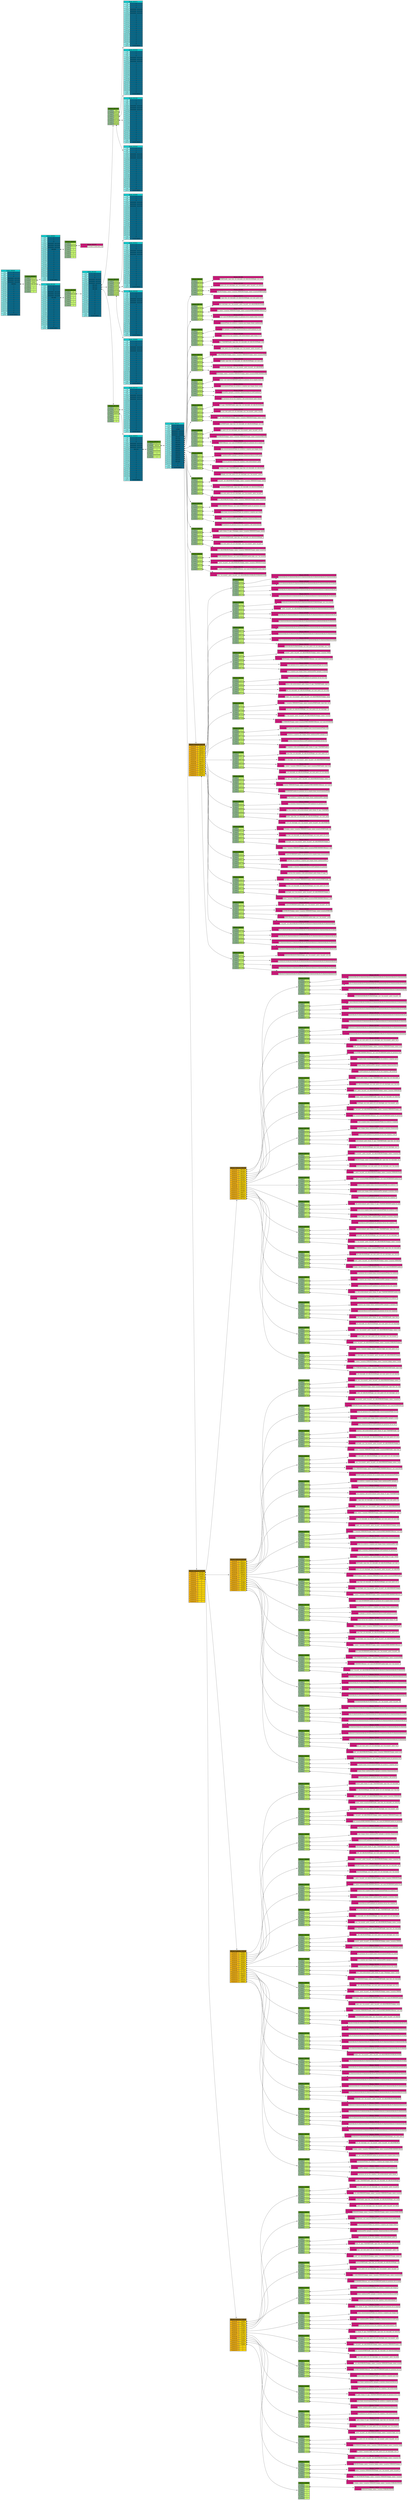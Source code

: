 digraph G { 
 rankdir=LR node 
 [shape=plaintext] 
I360648 [ label=< <TABLE BGCOLOR="white"><TR><TD COLSPAN="2" BGCOLOR="darkturquoise" > Inodo_360648</TD></TR>
<TR><TD BGCOLOR="darkslategray1">i_uid</TD><TD BGCOLOR="deepskyblue4">1</TD>  </TR>
<TR><TD BGCOLOR="darkslategray1">i_gid</TD><TD BGCOLOR="deepskyblue4">1</TD>  </TR>
<TR><TD BGCOLOR="darkslategray1">i_size</TD><TD BGCOLOR="deepskyblue4">0</TD>  </TR>
<TR><TD BGCOLOR="darkslategray1">i_atime</TD><TD BGCOLOR="deepskyblue4">19/3/2020  16:21/20</TD>  </TR>
<TR><TD BGCOLOR="darkslategray1">i_ctime</TD><TD BGCOLOR="deepskyblue4">19/3/2020  16:21/20</TD>  </TR>
<TR><TD BGCOLOR="darkslategray1">i_mtime</TD><TD BGCOLOR="deepskyblue4">19/3/2020  16:21/20</TD>  </TR>
<TR><TD  BGCOLOR="darkslategray1">i_block0</TD><TD PORT="P0" BGCOLOR="deepskyblue4">680904</TD>  </TR> 
<TR><TD  BGCOLOR="darkslategray1">i_block1</TD><TD PORT="P1" BGCOLOR="deepskyblue4">-1</TD>  </TR> 
<TR><TD  BGCOLOR="darkslategray1">i_block2</TD><TD PORT="P2" BGCOLOR="deepskyblue4">-1</TD>  </TR> 
<TR><TD  BGCOLOR="darkslategray1">i_block3</TD><TD PORT="P3" BGCOLOR="deepskyblue4">-1</TD>  </TR> 
<TR><TD  BGCOLOR="darkslategray1">i_block4</TD><TD PORT="P4" BGCOLOR="deepskyblue4">-1</TD>  </TR> 
<TR><TD  BGCOLOR="darkslategray1">i_block5</TD><TD PORT="P5" BGCOLOR="deepskyblue4">-1</TD>  </TR> 
<TR><TD  BGCOLOR="darkslategray1">i_block6</TD><TD PORT="P6" BGCOLOR="deepskyblue4">-1</TD>  </TR> 
<TR><TD  BGCOLOR="darkslategray1">i_block7</TD><TD PORT="P7" BGCOLOR="deepskyblue4">-1</TD>  </TR> 
<TR><TD  BGCOLOR="darkslategray1">i_block8</TD><TD PORT="P8" BGCOLOR="deepskyblue4">-1</TD>  </TR> 
<TR><TD  BGCOLOR="darkslategray1">i_block9</TD><TD PORT="P9" BGCOLOR="deepskyblue4">-1</TD>  </TR> 
<TR><TD  BGCOLOR="darkslategray1">i_block10</TD><TD PORT="P10" BGCOLOR="deepskyblue4">-1</TD>  </TR> 
<TR><TD  BGCOLOR="darkslategray1">i_block11</TD><TD PORT="P11" BGCOLOR="deepskyblue4">-1</TD>  </TR> 
<TR><TD  BGCOLOR="darkslategray1">i_block12</TD><TD PORT="P12" BGCOLOR="deepskyblue4">-1</TD>  </TR> 
<TR><TD  BGCOLOR="darkslategray1">i_block13</TD><TD PORT="P13" BGCOLOR="deepskyblue4">-1</TD>  </TR> 
<TR><TD  BGCOLOR="darkslategray1">i_block14</TD><TD PORT="P14" BGCOLOR="deepskyblue4">-1</TD>  </TR> 
<TR><TD BGCOLOR="darkslategray1">i_type</TD><TD BGCOLOR="deepskyblue4">0</TD>  </TR>
<TR><TD BGCOLOR="darkslategray1">i_perm</TD><TD BGCOLOR="deepskyblue4">2110110010</TD>  </TR>
</TABLE>>] 
I360648:P0->B680904 [dir=both arrowtail = diamond] 
B680904 [ label=< <TABLE BGCOLOR="white"><TR><TD COLSPAN="2" BGCOLOR="chartreuse4" > Bloque_680904</TD></TR>
<TR><TD BGCOLOR="darkseagreen3">b_name</TD><TD BGCOLOR="darkolivegreen1">users.txt</TD>  </TR>
<TR><TD  BGCOLOR="darkseagreen3">b_inodo0</TD><TD PORT="P0" BGCOLOR="darkolivegreen1">360904</TD>  </TR> 
<TR><TD BGCOLOR="darkseagreen3">b_name</TD><TD BGCOLOR="darkolivegreen1">home</TD>  </TR>
<TR><TD  BGCOLOR="darkseagreen3">b_inodo1</TD><TD PORT="P1" BGCOLOR="darkolivegreen1">361160</TD>  </TR> 
<TR><TD BGCOLOR="darkseagreen3">b_name</TD><TD BGCOLOR="darkolivegreen1">......</TD>  </TR>
<TR><TD  BGCOLOR="darkseagreen3">b_inodo2</TD><TD PORT="P2" BGCOLOR="darkolivegreen1">-1</TD>  </TR> 
<TR><TD BGCOLOR="darkseagreen3">b_name</TD><TD BGCOLOR="darkolivegreen1">......</TD>  </TR>
<TR><TD  BGCOLOR="darkseagreen3">b_inodo3</TD><TD PORT="P3" BGCOLOR="darkolivegreen1">-1</TD>  </TR> 
</TABLE>>] 
B680904:P0->I360904 [dir=both arrowtail = diamond] 
B680904:P1->I361160 [dir=both arrowtail = diamond] 
I360904 [ label=< <TABLE BGCOLOR="white"><TR><TD COLSPAN="2" BGCOLOR="darkturquoise" > Inodo_360904</TD></TR>
<TR><TD BGCOLOR="darkslategray1">i_uid</TD><TD BGCOLOR="deepskyblue4">1</TD>  </TR>
<TR><TD BGCOLOR="darkslategray1">i_gid</TD><TD BGCOLOR="deepskyblue4">1</TD>  </TR>
<TR><TD BGCOLOR="darkslategray1">i_size</TD><TD BGCOLOR="deepskyblue4">27</TD>  </TR>
<TR><TD BGCOLOR="darkslategray1">i_atime</TD><TD BGCOLOR="deepskyblue4">19/3/2020  16:21/20</TD>  </TR>
<TR><TD BGCOLOR="darkslategray1">i_ctime</TD><TD BGCOLOR="deepskyblue4">19/3/2020  16:21/20</TD>  </TR>
<TR><TD BGCOLOR="darkslategray1">i_mtime</TD><TD BGCOLOR="deepskyblue4">19/3/2020  16:21/20</TD>  </TR>
<TR><TD  BGCOLOR="darkslategray1">i_block0</TD><TD PORT="P0" BGCOLOR="deepskyblue4">680968</TD>  </TR> 
<TR><TD  BGCOLOR="darkslategray1">i_block1</TD><TD PORT="P1" BGCOLOR="deepskyblue4">-1</TD>  </TR> 
<TR><TD  BGCOLOR="darkslategray1">i_block2</TD><TD PORT="P2" BGCOLOR="deepskyblue4">-1</TD>  </TR> 
<TR><TD  BGCOLOR="darkslategray1">i_block3</TD><TD PORT="P3" BGCOLOR="deepskyblue4">-1</TD>  </TR> 
<TR><TD  BGCOLOR="darkslategray1">i_block4</TD><TD PORT="P4" BGCOLOR="deepskyblue4">-1</TD>  </TR> 
<TR><TD  BGCOLOR="darkslategray1">i_block5</TD><TD PORT="P5" BGCOLOR="deepskyblue4">-1</TD>  </TR> 
<TR><TD  BGCOLOR="darkslategray1">i_block6</TD><TD PORT="P6" BGCOLOR="deepskyblue4">-1</TD>  </TR> 
<TR><TD  BGCOLOR="darkslategray1">i_block7</TD><TD PORT="P7" BGCOLOR="deepskyblue4">-1</TD>  </TR> 
<TR><TD  BGCOLOR="darkslategray1">i_block8</TD><TD PORT="P8" BGCOLOR="deepskyblue4">-1</TD>  </TR> 
<TR><TD  BGCOLOR="darkslategray1">i_block9</TD><TD PORT="P9" BGCOLOR="deepskyblue4">-1</TD>  </TR> 
<TR><TD  BGCOLOR="darkslategray1">i_block10</TD><TD PORT="P10" BGCOLOR="deepskyblue4">-1</TD>  </TR> 
<TR><TD  BGCOLOR="darkslategray1">i_block11</TD><TD PORT="P11" BGCOLOR="deepskyblue4">-1</TD>  </TR> 
<TR><TD  BGCOLOR="darkslategray1">i_block12</TD><TD PORT="P12" BGCOLOR="deepskyblue4">-1</TD>  </TR> 
<TR><TD  BGCOLOR="darkslategray1">i_block13</TD><TD PORT="P13" BGCOLOR="deepskyblue4">-1</TD>  </TR> 
<TR><TD  BGCOLOR="darkslategray1">i_block14</TD><TD PORT="P14" BGCOLOR="deepskyblue4">-1</TD>  </TR> 
<TR><TD BGCOLOR="darkslategray1">i_type</TD><TD BGCOLOR="deepskyblue4">1</TD>  </TR>
<TR><TD BGCOLOR="darkslategray1">i_perm</TD><TD BGCOLOR="deepskyblue4">2110110010</TD>  </TR>
</TABLE>>] 
I360904:P0->B680968 [dir=both arrowtail = diamond] 
B680968 [ label=< <TABLE BGCOLOR="white"><TR><TD COLSPAN="2" BGCOLOR="chartreuse4" > Bloque_680968</TD></TR>
<TR><TD BGCOLOR="darkseagreen3">b_name</TD><TD BGCOLOR="darkolivegreen1">......</TD>  </TR>
<TR><TD  BGCOLOR="darkseagreen3">b_inodo0</TD><TD PORT="P0" BGCOLOR="darkolivegreen1">681032</TD>  </TR> 
<TR><TD BGCOLOR="darkseagreen3">b_name</TD><TD BGCOLOR="darkolivegreen1">......</TD>  </TR>
<TR><TD  BGCOLOR="darkseagreen3">b_inodo1</TD><TD PORT="P1" BGCOLOR="darkolivegreen1">-1</TD>  </TR> 
<TR><TD BGCOLOR="darkseagreen3">b_name</TD><TD BGCOLOR="darkolivegreen1">......</TD>  </TR>
<TR><TD  BGCOLOR="darkseagreen3">b_inodo2</TD><TD PORT="P2" BGCOLOR="darkolivegreen1">-1</TD>  </TR> 
<TR><TD BGCOLOR="darkseagreen3">b_name</TD><TD BGCOLOR="darkolivegreen1">......</TD>  </TR>
<TR><TD  BGCOLOR="darkseagreen3">b_inodo3</TD><TD PORT="P3" BGCOLOR="darkolivegreen1">-1</TD>  </TR> 
</TABLE>>] 
B680968:P0->B681032 [dir=both arrowtail = diamond] 
B681032 [ label=< <TABLE BGCOLOR="white"><TR><TD COLSPAN="2" BGCOLOR="deeppink3" > Bloque_681032</TD></TR>
<TR><TD BGCOLOR="deeppink">Contenido</TD><TD BGCOLOR="floralwhite">1,G,root
1,U,root,root,123
</TD>  </TR>
</TABLE>>] 
I361160 [ label=< <TABLE BGCOLOR="white"><TR><TD COLSPAN="2" BGCOLOR="darkturquoise" > Inodo_361160</TD></TR>
<TR><TD BGCOLOR="darkslategray1">i_uid</TD><TD BGCOLOR="deepskyblue4">1</TD>  </TR>
<TR><TD BGCOLOR="darkslategray1">i_gid</TD><TD BGCOLOR="deepskyblue4">1</TD>  </TR>
<TR><TD BGCOLOR="darkslategray1">i_size</TD><TD BGCOLOR="deepskyblue4">0</TD>  </TR>
<TR><TD BGCOLOR="darkslategray1">i_atime</TD><TD BGCOLOR="deepskyblue4">19/3/2020  16:21/20</TD>  </TR>
<TR><TD BGCOLOR="darkslategray1">i_ctime</TD><TD BGCOLOR="deepskyblue4">19/3/2020  16:21/20</TD>  </TR>
<TR><TD BGCOLOR="darkslategray1">i_mtime</TD><TD BGCOLOR="deepskyblue4">19/3/2020  16:21/20</TD>  </TR>
<TR><TD  BGCOLOR="darkslategray1">i_block0</TD><TD PORT="P0" BGCOLOR="deepskyblue4">681096</TD>  </TR> 
<TR><TD  BGCOLOR="darkslategray1">i_block1</TD><TD PORT="P1" BGCOLOR="deepskyblue4">-1</TD>  </TR> 
<TR><TD  BGCOLOR="darkslategray1">i_block2</TD><TD PORT="P2" BGCOLOR="deepskyblue4">-1</TD>  </TR> 
<TR><TD  BGCOLOR="darkslategray1">i_block3</TD><TD PORT="P3" BGCOLOR="deepskyblue4">-1</TD>  </TR> 
<TR><TD  BGCOLOR="darkslategray1">i_block4</TD><TD PORT="P4" BGCOLOR="deepskyblue4">-1</TD>  </TR> 
<TR><TD  BGCOLOR="darkslategray1">i_block5</TD><TD PORT="P5" BGCOLOR="deepskyblue4">-1</TD>  </TR> 
<TR><TD  BGCOLOR="darkslategray1">i_block6</TD><TD PORT="P6" BGCOLOR="deepskyblue4">-1</TD>  </TR> 
<TR><TD  BGCOLOR="darkslategray1">i_block7</TD><TD PORT="P7" BGCOLOR="deepskyblue4">-1</TD>  </TR> 
<TR><TD  BGCOLOR="darkslategray1">i_block8</TD><TD PORT="P8" BGCOLOR="deepskyblue4">-1</TD>  </TR> 
<TR><TD  BGCOLOR="darkslategray1">i_block9</TD><TD PORT="P9" BGCOLOR="deepskyblue4">-1</TD>  </TR> 
<TR><TD  BGCOLOR="darkslategray1">i_block10</TD><TD PORT="P10" BGCOLOR="deepskyblue4">-1</TD>  </TR> 
<TR><TD  BGCOLOR="darkslategray1">i_block11</TD><TD PORT="P11" BGCOLOR="deepskyblue4">-1</TD>  </TR> 
<TR><TD  BGCOLOR="darkslategray1">i_block12</TD><TD PORT="P12" BGCOLOR="deepskyblue4">-1</TD>  </TR> 
<TR><TD  BGCOLOR="darkslategray1">i_block13</TD><TD PORT="P13" BGCOLOR="deepskyblue4">-1</TD>  </TR> 
<TR><TD  BGCOLOR="darkslategray1">i_block14</TD><TD PORT="P14" BGCOLOR="deepskyblue4">-1</TD>  </TR> 
<TR><TD BGCOLOR="darkslategray1">i_type</TD><TD BGCOLOR="deepskyblue4">0</TD>  </TR>
<TR><TD BGCOLOR="darkslategray1">i_perm</TD><TD BGCOLOR="deepskyblue4">2110110010</TD>  </TR>
</TABLE>>] 
I361160:P0->B681096 [dir=both arrowtail = diamond] 
B681096 [ label=< <TABLE BGCOLOR="white"><TR><TD COLSPAN="2" BGCOLOR="chartreuse4" > Bloque_681096</TD></TR>
<TR><TD BGCOLOR="darkseagreen3">b_name</TD><TD BGCOLOR="darkolivegreen1">pc</TD>  </TR>
<TR><TD  BGCOLOR="darkseagreen3">b_inodo0</TD><TD PORT="P0" BGCOLOR="darkolivegreen1">361416</TD>  </TR> 
<TR><TD BGCOLOR="darkseagreen3">b_name</TD><TD BGCOLOR="darkolivegreen1">......</TD>  </TR>
<TR><TD  BGCOLOR="darkseagreen3">b_inodo1</TD><TD PORT="P1" BGCOLOR="darkolivegreen1">-1</TD>  </TR> 
<TR><TD BGCOLOR="darkseagreen3">b_name</TD><TD BGCOLOR="darkolivegreen1">......</TD>  </TR>
<TR><TD  BGCOLOR="darkseagreen3">b_inodo2</TD><TD PORT="P2" BGCOLOR="darkolivegreen1">-1</TD>  </TR> 
<TR><TD BGCOLOR="darkseagreen3">b_name</TD><TD BGCOLOR="darkolivegreen1">......</TD>  </TR>
<TR><TD  BGCOLOR="darkseagreen3">b_inodo3</TD><TD PORT="P3" BGCOLOR="darkolivegreen1">-1</TD>  </TR> 
</TABLE>>] 
B681096:P0->I361416 [dir=both arrowtail = diamond] 
I361416 [ label=< <TABLE BGCOLOR="white"><TR><TD COLSPAN="2" BGCOLOR="darkturquoise" > Inodo_361416</TD></TR>
<TR><TD BGCOLOR="darkslategray1">i_uid</TD><TD BGCOLOR="deepskyblue4">1</TD>  </TR>
<TR><TD BGCOLOR="darkslategray1">i_gid</TD><TD BGCOLOR="deepskyblue4">1</TD>  </TR>
<TR><TD BGCOLOR="darkslategray1">i_size</TD><TD BGCOLOR="deepskyblue4">0</TD>  </TR>
<TR><TD BGCOLOR="darkslategray1">i_atime</TD><TD BGCOLOR="deepskyblue4">19/3/2020  16:21/20</TD>  </TR>
<TR><TD BGCOLOR="darkslategray1">i_ctime</TD><TD BGCOLOR="deepskyblue4">19/3/2020  16:21/20</TD>  </TR>
<TR><TD BGCOLOR="darkslategray1">i_mtime</TD><TD BGCOLOR="deepskyblue4">19/3/2020  16:21/20</TD>  </TR>
<TR><TD  BGCOLOR="darkslategray1">i_block0</TD><TD PORT="P0" BGCOLOR="deepskyblue4">681160</TD>  </TR> 
<TR><TD  BGCOLOR="darkslategray1">i_block1</TD><TD PORT="P1" BGCOLOR="deepskyblue4">681224</TD>  </TR> 
<TR><TD  BGCOLOR="darkslategray1">i_block2</TD><TD PORT="P2" BGCOLOR="deepskyblue4">681288</TD>  </TR> 
<TR><TD  BGCOLOR="darkslategray1">i_block3</TD><TD PORT="P3" BGCOLOR="deepskyblue4">-1</TD>  </TR> 
<TR><TD  BGCOLOR="darkslategray1">i_block4</TD><TD PORT="P4" BGCOLOR="deepskyblue4">-1</TD>  </TR> 
<TR><TD  BGCOLOR="darkslategray1">i_block5</TD><TD PORT="P5" BGCOLOR="deepskyblue4">-1</TD>  </TR> 
<TR><TD  BGCOLOR="darkslategray1">i_block6</TD><TD PORT="P6" BGCOLOR="deepskyblue4">-1</TD>  </TR> 
<TR><TD  BGCOLOR="darkslategray1">i_block7</TD><TD PORT="P7" BGCOLOR="deepskyblue4">-1</TD>  </TR> 
<TR><TD  BGCOLOR="darkslategray1">i_block8</TD><TD PORT="P8" BGCOLOR="deepskyblue4">-1</TD>  </TR> 
<TR><TD  BGCOLOR="darkslategray1">i_block9</TD><TD PORT="P9" BGCOLOR="deepskyblue4">-1</TD>  </TR> 
<TR><TD  BGCOLOR="darkslategray1">i_block10</TD><TD PORT="P10" BGCOLOR="deepskyblue4">-1</TD>  </TR> 
<TR><TD  BGCOLOR="darkslategray1">i_block11</TD><TD PORT="P11" BGCOLOR="deepskyblue4">-1</TD>  </TR> 
<TR><TD  BGCOLOR="darkslategray1">i_block12</TD><TD PORT="P12" BGCOLOR="deepskyblue4">-1</TD>  </TR> 
<TR><TD  BGCOLOR="darkslategray1">i_block13</TD><TD PORT="P13" BGCOLOR="deepskyblue4">-1</TD>  </TR> 
<TR><TD  BGCOLOR="darkslategray1">i_block14</TD><TD PORT="P14" BGCOLOR="deepskyblue4">-1</TD>  </TR> 
<TR><TD BGCOLOR="darkslategray1">i_type</TD><TD BGCOLOR="deepskyblue4">0</TD>  </TR>
<TR><TD BGCOLOR="darkslategray1">i_perm</TD><TD BGCOLOR="deepskyblue4">2110110010</TD>  </TR>
</TABLE>>] 
I361416:P0->B681160 [dir=both arrowtail = diamond] 
I361416:P1->B681224 [dir=both arrowtail = diamond] 
I361416:P2->B681288 [dir=both arrowtail = diamond] 
B681160 [ label=< <TABLE BGCOLOR="white"><TR><TD COLSPAN="2" BGCOLOR="chartreuse4" > Bloque_681160</TD></TR>
<TR><TD BGCOLOR="darkseagreen3">b_name</TD><TD BGCOLOR="darkolivegreen1">hola</TD>  </TR>
<TR><TD  BGCOLOR="darkseagreen3">b_inodo0</TD><TD PORT="P0" BGCOLOR="darkolivegreen1">361672</TD>  </TR> 
<TR><TD BGCOLOR="darkseagreen3">b_name</TD><TD BGCOLOR="darkolivegreen1">Casita0</TD>  </TR>
<TR><TD  BGCOLOR="darkseagreen3">b_inodo1</TD><TD PORT="P1" BGCOLOR="darkolivegreen1">361928</TD>  </TR> 
<TR><TD BGCOLOR="darkseagreen3">b_name</TD><TD BGCOLOR="darkolivegreen1">Casita1</TD>  </TR>
<TR><TD  BGCOLOR="darkseagreen3">b_inodo2</TD><TD PORT="P2" BGCOLOR="darkolivegreen1">362184</TD>  </TR> 
<TR><TD BGCOLOR="darkseagreen3">b_name</TD><TD BGCOLOR="darkolivegreen1">Casita2</TD>  </TR>
<TR><TD  BGCOLOR="darkseagreen3">b_inodo3</TD><TD PORT="P3" BGCOLOR="darkolivegreen1">362440</TD>  </TR> 
</TABLE>>] 
B681160:P0->I361672 [dir=both arrowtail = diamond] 
B681160:P1->I361928 [dir=both arrowtail = diamond] 
B681160:P2->I362184 [dir=both arrowtail = diamond] 
B681160:P3->I362440 [dir=both arrowtail = diamond] 
I361672 [ label=< <TABLE BGCOLOR="white"><TR><TD COLSPAN="2" BGCOLOR="darkturquoise" > Inodo_361672</TD></TR>
<TR><TD BGCOLOR="darkslategray1">i_uid</TD><TD BGCOLOR="deepskyblue4">1</TD>  </TR>
<TR><TD BGCOLOR="darkslategray1">i_gid</TD><TD BGCOLOR="deepskyblue4">1</TD>  </TR>
<TR><TD BGCOLOR="darkslategray1">i_size</TD><TD BGCOLOR="deepskyblue4">0</TD>  </TR>
<TR><TD BGCOLOR="darkslategray1">i_atime</TD><TD BGCOLOR="deepskyblue4">19/3/2020  16:21/20</TD>  </TR>
<TR><TD BGCOLOR="darkslategray1">i_ctime</TD><TD BGCOLOR="deepskyblue4">19/3/2020  16:21/20</TD>  </TR>
<TR><TD BGCOLOR="darkslategray1">i_mtime</TD><TD BGCOLOR="deepskyblue4">19/3/2020  16:21/20</TD>  </TR>
<TR><TD  BGCOLOR="darkslategray1">i_block0</TD><TD PORT="P0" BGCOLOR="deepskyblue4">-1</TD>  </TR> 
<TR><TD  BGCOLOR="darkslategray1">i_block1</TD><TD PORT="P1" BGCOLOR="deepskyblue4">-1</TD>  </TR> 
<TR><TD  BGCOLOR="darkslategray1">i_block2</TD><TD PORT="P2" BGCOLOR="deepskyblue4">-1</TD>  </TR> 
<TR><TD  BGCOLOR="darkslategray1">i_block3</TD><TD PORT="P3" BGCOLOR="deepskyblue4">-1</TD>  </TR> 
<TR><TD  BGCOLOR="darkslategray1">i_block4</TD><TD PORT="P4" BGCOLOR="deepskyblue4">-1</TD>  </TR> 
<TR><TD  BGCOLOR="darkslategray1">i_block5</TD><TD PORT="P5" BGCOLOR="deepskyblue4">-1</TD>  </TR> 
<TR><TD  BGCOLOR="darkslategray1">i_block6</TD><TD PORT="P6" BGCOLOR="deepskyblue4">-1</TD>  </TR> 
<TR><TD  BGCOLOR="darkslategray1">i_block7</TD><TD PORT="P7" BGCOLOR="deepskyblue4">-1</TD>  </TR> 
<TR><TD  BGCOLOR="darkslategray1">i_block8</TD><TD PORT="P8" BGCOLOR="deepskyblue4">-1</TD>  </TR> 
<TR><TD  BGCOLOR="darkslategray1">i_block9</TD><TD PORT="P9" BGCOLOR="deepskyblue4">-1</TD>  </TR> 
<TR><TD  BGCOLOR="darkslategray1">i_block10</TD><TD PORT="P10" BGCOLOR="deepskyblue4">-1</TD>  </TR> 
<TR><TD  BGCOLOR="darkslategray1">i_block11</TD><TD PORT="P11" BGCOLOR="deepskyblue4">-1</TD>  </TR> 
<TR><TD  BGCOLOR="darkslategray1">i_block12</TD><TD PORT="P12" BGCOLOR="deepskyblue4">-1</TD>  </TR> 
<TR><TD  BGCOLOR="darkslategray1">i_block13</TD><TD PORT="P13" BGCOLOR="deepskyblue4">-1</TD>  </TR> 
<TR><TD  BGCOLOR="darkslategray1">i_block14</TD><TD PORT="P14" BGCOLOR="deepskyblue4">-1</TD>  </TR> 
<TR><TD BGCOLOR="darkslategray1">i_type</TD><TD BGCOLOR="deepskyblue4">0</TD>  </TR>
<TR><TD BGCOLOR="darkslategray1">i_perm</TD><TD BGCOLOR="deepskyblue4">2110110010</TD>  </TR>
</TABLE>>] 
I361928 [ label=< <TABLE BGCOLOR="white"><TR><TD COLSPAN="2" BGCOLOR="darkturquoise" > Inodo_361928</TD></TR>
<TR><TD BGCOLOR="darkslategray1">i_uid</TD><TD BGCOLOR="deepskyblue4">1</TD>  </TR>
<TR><TD BGCOLOR="darkslategray1">i_gid</TD><TD BGCOLOR="deepskyblue4">1</TD>  </TR>
<TR><TD BGCOLOR="darkslategray1">i_size</TD><TD BGCOLOR="deepskyblue4">0</TD>  </TR>
<TR><TD BGCOLOR="darkslategray1">i_atime</TD><TD BGCOLOR="deepskyblue4">19/3/2020  16:21/20</TD>  </TR>
<TR><TD BGCOLOR="darkslategray1">i_ctime</TD><TD BGCOLOR="deepskyblue4">19/3/2020  16:21/20</TD>  </TR>
<TR><TD BGCOLOR="darkslategray1">i_mtime</TD><TD BGCOLOR="deepskyblue4">19/3/2020  16:21/20</TD>  </TR>
<TR><TD  BGCOLOR="darkslategray1">i_block0</TD><TD PORT="P0" BGCOLOR="deepskyblue4">-1</TD>  </TR> 
<TR><TD  BGCOLOR="darkslategray1">i_block1</TD><TD PORT="P1" BGCOLOR="deepskyblue4">-1</TD>  </TR> 
<TR><TD  BGCOLOR="darkslategray1">i_block2</TD><TD PORT="P2" BGCOLOR="deepskyblue4">-1</TD>  </TR> 
<TR><TD  BGCOLOR="darkslategray1">i_block3</TD><TD PORT="P3" BGCOLOR="deepskyblue4">-1</TD>  </TR> 
<TR><TD  BGCOLOR="darkslategray1">i_block4</TD><TD PORT="P4" BGCOLOR="deepskyblue4">-1</TD>  </TR> 
<TR><TD  BGCOLOR="darkslategray1">i_block5</TD><TD PORT="P5" BGCOLOR="deepskyblue4">-1</TD>  </TR> 
<TR><TD  BGCOLOR="darkslategray1">i_block6</TD><TD PORT="P6" BGCOLOR="deepskyblue4">-1</TD>  </TR> 
<TR><TD  BGCOLOR="darkslategray1">i_block7</TD><TD PORT="P7" BGCOLOR="deepskyblue4">-1</TD>  </TR> 
<TR><TD  BGCOLOR="darkslategray1">i_block8</TD><TD PORT="P8" BGCOLOR="deepskyblue4">-1</TD>  </TR> 
<TR><TD  BGCOLOR="darkslategray1">i_block9</TD><TD PORT="P9" BGCOLOR="deepskyblue4">-1</TD>  </TR> 
<TR><TD  BGCOLOR="darkslategray1">i_block10</TD><TD PORT="P10" BGCOLOR="deepskyblue4">-1</TD>  </TR> 
<TR><TD  BGCOLOR="darkslategray1">i_block11</TD><TD PORT="P11" BGCOLOR="deepskyblue4">-1</TD>  </TR> 
<TR><TD  BGCOLOR="darkslategray1">i_block12</TD><TD PORT="P12" BGCOLOR="deepskyblue4">-1</TD>  </TR> 
<TR><TD  BGCOLOR="darkslategray1">i_block13</TD><TD PORT="P13" BGCOLOR="deepskyblue4">-1</TD>  </TR> 
<TR><TD  BGCOLOR="darkslategray1">i_block14</TD><TD PORT="P14" BGCOLOR="deepskyblue4">-1</TD>  </TR> 
<TR><TD BGCOLOR="darkslategray1">i_type</TD><TD BGCOLOR="deepskyblue4">0</TD>  </TR>
<TR><TD BGCOLOR="darkslategray1">i_perm</TD><TD BGCOLOR="deepskyblue4">2110110010</TD>  </TR>
</TABLE>>] 
I362184 [ label=< <TABLE BGCOLOR="white"><TR><TD COLSPAN="2" BGCOLOR="darkturquoise" > Inodo_362184</TD></TR>
<TR><TD BGCOLOR="darkslategray1">i_uid</TD><TD BGCOLOR="deepskyblue4">1</TD>  </TR>
<TR><TD BGCOLOR="darkslategray1">i_gid</TD><TD BGCOLOR="deepskyblue4">1</TD>  </TR>
<TR><TD BGCOLOR="darkslategray1">i_size</TD><TD BGCOLOR="deepskyblue4">0</TD>  </TR>
<TR><TD BGCOLOR="darkslategray1">i_atime</TD><TD BGCOLOR="deepskyblue4">19/3/2020  16:21/20</TD>  </TR>
<TR><TD BGCOLOR="darkslategray1">i_ctime</TD><TD BGCOLOR="deepskyblue4">19/3/2020  16:21/20</TD>  </TR>
<TR><TD BGCOLOR="darkslategray1">i_mtime</TD><TD BGCOLOR="deepskyblue4">19/3/2020  16:21/20</TD>  </TR>
<TR><TD  BGCOLOR="darkslategray1">i_block0</TD><TD PORT="P0" BGCOLOR="deepskyblue4">-1</TD>  </TR> 
<TR><TD  BGCOLOR="darkslategray1">i_block1</TD><TD PORT="P1" BGCOLOR="deepskyblue4">-1</TD>  </TR> 
<TR><TD  BGCOLOR="darkslategray1">i_block2</TD><TD PORT="P2" BGCOLOR="deepskyblue4">-1</TD>  </TR> 
<TR><TD  BGCOLOR="darkslategray1">i_block3</TD><TD PORT="P3" BGCOLOR="deepskyblue4">-1</TD>  </TR> 
<TR><TD  BGCOLOR="darkslategray1">i_block4</TD><TD PORT="P4" BGCOLOR="deepskyblue4">-1</TD>  </TR> 
<TR><TD  BGCOLOR="darkslategray1">i_block5</TD><TD PORT="P5" BGCOLOR="deepskyblue4">-1</TD>  </TR> 
<TR><TD  BGCOLOR="darkslategray1">i_block6</TD><TD PORT="P6" BGCOLOR="deepskyblue4">-1</TD>  </TR> 
<TR><TD  BGCOLOR="darkslategray1">i_block7</TD><TD PORT="P7" BGCOLOR="deepskyblue4">-1</TD>  </TR> 
<TR><TD  BGCOLOR="darkslategray1">i_block8</TD><TD PORT="P8" BGCOLOR="deepskyblue4">-1</TD>  </TR> 
<TR><TD  BGCOLOR="darkslategray1">i_block9</TD><TD PORT="P9" BGCOLOR="deepskyblue4">-1</TD>  </TR> 
<TR><TD  BGCOLOR="darkslategray1">i_block10</TD><TD PORT="P10" BGCOLOR="deepskyblue4">-1</TD>  </TR> 
<TR><TD  BGCOLOR="darkslategray1">i_block11</TD><TD PORT="P11" BGCOLOR="deepskyblue4">-1</TD>  </TR> 
<TR><TD  BGCOLOR="darkslategray1">i_block12</TD><TD PORT="P12" BGCOLOR="deepskyblue4">-1</TD>  </TR> 
<TR><TD  BGCOLOR="darkslategray1">i_block13</TD><TD PORT="P13" BGCOLOR="deepskyblue4">-1</TD>  </TR> 
<TR><TD  BGCOLOR="darkslategray1">i_block14</TD><TD PORT="P14" BGCOLOR="deepskyblue4">-1</TD>  </TR> 
<TR><TD BGCOLOR="darkslategray1">i_type</TD><TD BGCOLOR="deepskyblue4">0</TD>  </TR>
<TR><TD BGCOLOR="darkslategray1">i_perm</TD><TD BGCOLOR="deepskyblue4">2110110010</TD>  </TR>
</TABLE>>] 
I362440 [ label=< <TABLE BGCOLOR="white"><TR><TD COLSPAN="2" BGCOLOR="darkturquoise" > Inodo_362440</TD></TR>
<TR><TD BGCOLOR="darkslategray1">i_uid</TD><TD BGCOLOR="deepskyblue4">1</TD>  </TR>
<TR><TD BGCOLOR="darkslategray1">i_gid</TD><TD BGCOLOR="deepskyblue4">1</TD>  </TR>
<TR><TD BGCOLOR="darkslategray1">i_size</TD><TD BGCOLOR="deepskyblue4">0</TD>  </TR>
<TR><TD BGCOLOR="darkslategray1">i_atime</TD><TD BGCOLOR="deepskyblue4">19/3/2020  16:21/20</TD>  </TR>
<TR><TD BGCOLOR="darkslategray1">i_ctime</TD><TD BGCOLOR="deepskyblue4">19/3/2020  16:21/20</TD>  </TR>
<TR><TD BGCOLOR="darkslategray1">i_mtime</TD><TD BGCOLOR="deepskyblue4">19/3/2020  16:21/20</TD>  </TR>
<TR><TD  BGCOLOR="darkslategray1">i_block0</TD><TD PORT="P0" BGCOLOR="deepskyblue4">-1</TD>  </TR> 
<TR><TD  BGCOLOR="darkslategray1">i_block1</TD><TD PORT="P1" BGCOLOR="deepskyblue4">-1</TD>  </TR> 
<TR><TD  BGCOLOR="darkslategray1">i_block2</TD><TD PORT="P2" BGCOLOR="deepskyblue4">-1</TD>  </TR> 
<TR><TD  BGCOLOR="darkslategray1">i_block3</TD><TD PORT="P3" BGCOLOR="deepskyblue4">-1</TD>  </TR> 
<TR><TD  BGCOLOR="darkslategray1">i_block4</TD><TD PORT="P4" BGCOLOR="deepskyblue4">-1</TD>  </TR> 
<TR><TD  BGCOLOR="darkslategray1">i_block5</TD><TD PORT="P5" BGCOLOR="deepskyblue4">-1</TD>  </TR> 
<TR><TD  BGCOLOR="darkslategray1">i_block6</TD><TD PORT="P6" BGCOLOR="deepskyblue4">-1</TD>  </TR> 
<TR><TD  BGCOLOR="darkslategray1">i_block7</TD><TD PORT="P7" BGCOLOR="deepskyblue4">-1</TD>  </TR> 
<TR><TD  BGCOLOR="darkslategray1">i_block8</TD><TD PORT="P8" BGCOLOR="deepskyblue4">-1</TD>  </TR> 
<TR><TD  BGCOLOR="darkslategray1">i_block9</TD><TD PORT="P9" BGCOLOR="deepskyblue4">-1</TD>  </TR> 
<TR><TD  BGCOLOR="darkslategray1">i_block10</TD><TD PORT="P10" BGCOLOR="deepskyblue4">-1</TD>  </TR> 
<TR><TD  BGCOLOR="darkslategray1">i_block11</TD><TD PORT="P11" BGCOLOR="deepskyblue4">-1</TD>  </TR> 
<TR><TD  BGCOLOR="darkslategray1">i_block12</TD><TD PORT="P12" BGCOLOR="deepskyblue4">-1</TD>  </TR> 
<TR><TD  BGCOLOR="darkslategray1">i_block13</TD><TD PORT="P13" BGCOLOR="deepskyblue4">-1</TD>  </TR> 
<TR><TD  BGCOLOR="darkslategray1">i_block14</TD><TD PORT="P14" BGCOLOR="deepskyblue4">-1</TD>  </TR> 
<TR><TD BGCOLOR="darkslategray1">i_type</TD><TD BGCOLOR="deepskyblue4">0</TD>  </TR>
<TR><TD BGCOLOR="darkslategray1">i_perm</TD><TD BGCOLOR="deepskyblue4">2110110010</TD>  </TR>
</TABLE>>] 
B681224 [ label=< <TABLE BGCOLOR="white"><TR><TD COLSPAN="2" BGCOLOR="chartreuse4" > Bloque_681224</TD></TR>
<TR><TD BGCOLOR="darkseagreen3">b_name</TD><TD BGCOLOR="darkolivegreen1">Casita3</TD>  </TR>
<TR><TD  BGCOLOR="darkseagreen3">b_inodo0</TD><TD PORT="P0" BGCOLOR="darkolivegreen1">362696</TD>  </TR> 
<TR><TD BGCOLOR="darkseagreen3">b_name</TD><TD BGCOLOR="darkolivegreen1">Casita4</TD>  </TR>
<TR><TD  BGCOLOR="darkseagreen3">b_inodo1</TD><TD PORT="P1" BGCOLOR="darkolivegreen1">362952</TD>  </TR> 
<TR><TD BGCOLOR="darkseagreen3">b_name</TD><TD BGCOLOR="darkolivegreen1">Casita5</TD>  </TR>
<TR><TD  BGCOLOR="darkseagreen3">b_inodo2</TD><TD PORT="P2" BGCOLOR="darkolivegreen1">363208</TD>  </TR> 
<TR><TD BGCOLOR="darkseagreen3">b_name</TD><TD BGCOLOR="darkolivegreen1">Casita6</TD>  </TR>
<TR><TD  BGCOLOR="darkseagreen3">b_inodo3</TD><TD PORT="P3" BGCOLOR="darkolivegreen1">363464</TD>  </TR> 
</TABLE>>] 
B681224:P0->I362696 [dir=both arrowtail = diamond] 
B681224:P1->I362952 [dir=both arrowtail = diamond] 
B681224:P2->I363208 [dir=both arrowtail = diamond] 
B681224:P3->I363464 [dir=both arrowtail = diamond] 
I362696 [ label=< <TABLE BGCOLOR="white"><TR><TD COLSPAN="2" BGCOLOR="darkturquoise" > Inodo_362696</TD></TR>
<TR><TD BGCOLOR="darkslategray1">i_uid</TD><TD BGCOLOR="deepskyblue4">1</TD>  </TR>
<TR><TD BGCOLOR="darkslategray1">i_gid</TD><TD BGCOLOR="deepskyblue4">1</TD>  </TR>
<TR><TD BGCOLOR="darkslategray1">i_size</TD><TD BGCOLOR="deepskyblue4">0</TD>  </TR>
<TR><TD BGCOLOR="darkslategray1">i_atime</TD><TD BGCOLOR="deepskyblue4">19/3/2020  16:21/20</TD>  </TR>
<TR><TD BGCOLOR="darkslategray1">i_ctime</TD><TD BGCOLOR="deepskyblue4">19/3/2020  16:21/20</TD>  </TR>
<TR><TD BGCOLOR="darkslategray1">i_mtime</TD><TD BGCOLOR="deepskyblue4">19/3/2020  16:21/20</TD>  </TR>
<TR><TD  BGCOLOR="darkslategray1">i_block0</TD><TD PORT="P0" BGCOLOR="deepskyblue4">-1</TD>  </TR> 
<TR><TD  BGCOLOR="darkslategray1">i_block1</TD><TD PORT="P1" BGCOLOR="deepskyblue4">-1</TD>  </TR> 
<TR><TD  BGCOLOR="darkslategray1">i_block2</TD><TD PORT="P2" BGCOLOR="deepskyblue4">-1</TD>  </TR> 
<TR><TD  BGCOLOR="darkslategray1">i_block3</TD><TD PORT="P3" BGCOLOR="deepskyblue4">-1</TD>  </TR> 
<TR><TD  BGCOLOR="darkslategray1">i_block4</TD><TD PORT="P4" BGCOLOR="deepskyblue4">-1</TD>  </TR> 
<TR><TD  BGCOLOR="darkslategray1">i_block5</TD><TD PORT="P5" BGCOLOR="deepskyblue4">-1</TD>  </TR> 
<TR><TD  BGCOLOR="darkslategray1">i_block6</TD><TD PORT="P6" BGCOLOR="deepskyblue4">-1</TD>  </TR> 
<TR><TD  BGCOLOR="darkslategray1">i_block7</TD><TD PORT="P7" BGCOLOR="deepskyblue4">-1</TD>  </TR> 
<TR><TD  BGCOLOR="darkslategray1">i_block8</TD><TD PORT="P8" BGCOLOR="deepskyblue4">-1</TD>  </TR> 
<TR><TD  BGCOLOR="darkslategray1">i_block9</TD><TD PORT="P9" BGCOLOR="deepskyblue4">-1</TD>  </TR> 
<TR><TD  BGCOLOR="darkslategray1">i_block10</TD><TD PORT="P10" BGCOLOR="deepskyblue4">-1</TD>  </TR> 
<TR><TD  BGCOLOR="darkslategray1">i_block11</TD><TD PORT="P11" BGCOLOR="deepskyblue4">-1</TD>  </TR> 
<TR><TD  BGCOLOR="darkslategray1">i_block12</TD><TD PORT="P12" BGCOLOR="deepskyblue4">-1</TD>  </TR> 
<TR><TD  BGCOLOR="darkslategray1">i_block13</TD><TD PORT="P13" BGCOLOR="deepskyblue4">-1</TD>  </TR> 
<TR><TD  BGCOLOR="darkslategray1">i_block14</TD><TD PORT="P14" BGCOLOR="deepskyblue4">-1</TD>  </TR> 
<TR><TD BGCOLOR="darkslategray1">i_type</TD><TD BGCOLOR="deepskyblue4">0</TD>  </TR>
<TR><TD BGCOLOR="darkslategray1">i_perm</TD><TD BGCOLOR="deepskyblue4">2110110010</TD>  </TR>
</TABLE>>] 
I362952 [ label=< <TABLE BGCOLOR="white"><TR><TD COLSPAN="2" BGCOLOR="darkturquoise" > Inodo_362952</TD></TR>
<TR><TD BGCOLOR="darkslategray1">i_uid</TD><TD BGCOLOR="deepskyblue4">1</TD>  </TR>
<TR><TD BGCOLOR="darkslategray1">i_gid</TD><TD BGCOLOR="deepskyblue4">1</TD>  </TR>
<TR><TD BGCOLOR="darkslategray1">i_size</TD><TD BGCOLOR="deepskyblue4">0</TD>  </TR>
<TR><TD BGCOLOR="darkslategray1">i_atime</TD><TD BGCOLOR="deepskyblue4">19/3/2020  16:21/20</TD>  </TR>
<TR><TD BGCOLOR="darkslategray1">i_ctime</TD><TD BGCOLOR="deepskyblue4">19/3/2020  16:21/20</TD>  </TR>
<TR><TD BGCOLOR="darkslategray1">i_mtime</TD><TD BGCOLOR="deepskyblue4">19/3/2020  16:21/20</TD>  </TR>
<TR><TD  BGCOLOR="darkslategray1">i_block0</TD><TD PORT="P0" BGCOLOR="deepskyblue4">-1</TD>  </TR> 
<TR><TD  BGCOLOR="darkslategray1">i_block1</TD><TD PORT="P1" BGCOLOR="deepskyblue4">-1</TD>  </TR> 
<TR><TD  BGCOLOR="darkslategray1">i_block2</TD><TD PORT="P2" BGCOLOR="deepskyblue4">-1</TD>  </TR> 
<TR><TD  BGCOLOR="darkslategray1">i_block3</TD><TD PORT="P3" BGCOLOR="deepskyblue4">-1</TD>  </TR> 
<TR><TD  BGCOLOR="darkslategray1">i_block4</TD><TD PORT="P4" BGCOLOR="deepskyblue4">-1</TD>  </TR> 
<TR><TD  BGCOLOR="darkslategray1">i_block5</TD><TD PORT="P5" BGCOLOR="deepskyblue4">-1</TD>  </TR> 
<TR><TD  BGCOLOR="darkslategray1">i_block6</TD><TD PORT="P6" BGCOLOR="deepskyblue4">-1</TD>  </TR> 
<TR><TD  BGCOLOR="darkslategray1">i_block7</TD><TD PORT="P7" BGCOLOR="deepskyblue4">-1</TD>  </TR> 
<TR><TD  BGCOLOR="darkslategray1">i_block8</TD><TD PORT="P8" BGCOLOR="deepskyblue4">-1</TD>  </TR> 
<TR><TD  BGCOLOR="darkslategray1">i_block9</TD><TD PORT="P9" BGCOLOR="deepskyblue4">-1</TD>  </TR> 
<TR><TD  BGCOLOR="darkslategray1">i_block10</TD><TD PORT="P10" BGCOLOR="deepskyblue4">-1</TD>  </TR> 
<TR><TD  BGCOLOR="darkslategray1">i_block11</TD><TD PORT="P11" BGCOLOR="deepskyblue4">-1</TD>  </TR> 
<TR><TD  BGCOLOR="darkslategray1">i_block12</TD><TD PORT="P12" BGCOLOR="deepskyblue4">-1</TD>  </TR> 
<TR><TD  BGCOLOR="darkslategray1">i_block13</TD><TD PORT="P13" BGCOLOR="deepskyblue4">-1</TD>  </TR> 
<TR><TD  BGCOLOR="darkslategray1">i_block14</TD><TD PORT="P14" BGCOLOR="deepskyblue4">-1</TD>  </TR> 
<TR><TD BGCOLOR="darkslategray1">i_type</TD><TD BGCOLOR="deepskyblue4">0</TD>  </TR>
<TR><TD BGCOLOR="darkslategray1">i_perm</TD><TD BGCOLOR="deepskyblue4">2110110010</TD>  </TR>
</TABLE>>] 
I363208 [ label=< <TABLE BGCOLOR="white"><TR><TD COLSPAN="2" BGCOLOR="darkturquoise" > Inodo_363208</TD></TR>
<TR><TD BGCOLOR="darkslategray1">i_uid</TD><TD BGCOLOR="deepskyblue4">1</TD>  </TR>
<TR><TD BGCOLOR="darkslategray1">i_gid</TD><TD BGCOLOR="deepskyblue4">1</TD>  </TR>
<TR><TD BGCOLOR="darkslategray1">i_size</TD><TD BGCOLOR="deepskyblue4">0</TD>  </TR>
<TR><TD BGCOLOR="darkslategray1">i_atime</TD><TD BGCOLOR="deepskyblue4">19/3/2020  16:21/20</TD>  </TR>
<TR><TD BGCOLOR="darkslategray1">i_ctime</TD><TD BGCOLOR="deepskyblue4">19/3/2020  16:21/20</TD>  </TR>
<TR><TD BGCOLOR="darkslategray1">i_mtime</TD><TD BGCOLOR="deepskyblue4">19/3/2020  16:21/20</TD>  </TR>
<TR><TD  BGCOLOR="darkslategray1">i_block0</TD><TD PORT="P0" BGCOLOR="deepskyblue4">-1</TD>  </TR> 
<TR><TD  BGCOLOR="darkslategray1">i_block1</TD><TD PORT="P1" BGCOLOR="deepskyblue4">-1</TD>  </TR> 
<TR><TD  BGCOLOR="darkslategray1">i_block2</TD><TD PORT="P2" BGCOLOR="deepskyblue4">-1</TD>  </TR> 
<TR><TD  BGCOLOR="darkslategray1">i_block3</TD><TD PORT="P3" BGCOLOR="deepskyblue4">-1</TD>  </TR> 
<TR><TD  BGCOLOR="darkslategray1">i_block4</TD><TD PORT="P4" BGCOLOR="deepskyblue4">-1</TD>  </TR> 
<TR><TD  BGCOLOR="darkslategray1">i_block5</TD><TD PORT="P5" BGCOLOR="deepskyblue4">-1</TD>  </TR> 
<TR><TD  BGCOLOR="darkslategray1">i_block6</TD><TD PORT="P6" BGCOLOR="deepskyblue4">-1</TD>  </TR> 
<TR><TD  BGCOLOR="darkslategray1">i_block7</TD><TD PORT="P7" BGCOLOR="deepskyblue4">-1</TD>  </TR> 
<TR><TD  BGCOLOR="darkslategray1">i_block8</TD><TD PORT="P8" BGCOLOR="deepskyblue4">-1</TD>  </TR> 
<TR><TD  BGCOLOR="darkslategray1">i_block9</TD><TD PORT="P9" BGCOLOR="deepskyblue4">-1</TD>  </TR> 
<TR><TD  BGCOLOR="darkslategray1">i_block10</TD><TD PORT="P10" BGCOLOR="deepskyblue4">-1</TD>  </TR> 
<TR><TD  BGCOLOR="darkslategray1">i_block11</TD><TD PORT="P11" BGCOLOR="deepskyblue4">-1</TD>  </TR> 
<TR><TD  BGCOLOR="darkslategray1">i_block12</TD><TD PORT="P12" BGCOLOR="deepskyblue4">-1</TD>  </TR> 
<TR><TD  BGCOLOR="darkslategray1">i_block13</TD><TD PORT="P13" BGCOLOR="deepskyblue4">-1</TD>  </TR> 
<TR><TD  BGCOLOR="darkslategray1">i_block14</TD><TD PORT="P14" BGCOLOR="deepskyblue4">-1</TD>  </TR> 
<TR><TD BGCOLOR="darkslategray1">i_type</TD><TD BGCOLOR="deepskyblue4">0</TD>  </TR>
<TR><TD BGCOLOR="darkslategray1">i_perm</TD><TD BGCOLOR="deepskyblue4">2110110010</TD>  </TR>
</TABLE>>] 
I363464 [ label=< <TABLE BGCOLOR="white"><TR><TD COLSPAN="2" BGCOLOR="darkturquoise" > Inodo_363464</TD></TR>
<TR><TD BGCOLOR="darkslategray1">i_uid</TD><TD BGCOLOR="deepskyblue4">1</TD>  </TR>
<TR><TD BGCOLOR="darkslategray1">i_gid</TD><TD BGCOLOR="deepskyblue4">1</TD>  </TR>
<TR><TD BGCOLOR="darkslategray1">i_size</TD><TD BGCOLOR="deepskyblue4">0</TD>  </TR>
<TR><TD BGCOLOR="darkslategray1">i_atime</TD><TD BGCOLOR="deepskyblue4">19/3/2020  16:21/20</TD>  </TR>
<TR><TD BGCOLOR="darkslategray1">i_ctime</TD><TD BGCOLOR="deepskyblue4">19/3/2020  16:21/20</TD>  </TR>
<TR><TD BGCOLOR="darkslategray1">i_mtime</TD><TD BGCOLOR="deepskyblue4">19/3/2020  16:21/20</TD>  </TR>
<TR><TD  BGCOLOR="darkslategray1">i_block0</TD><TD PORT="P0" BGCOLOR="deepskyblue4">-1</TD>  </TR> 
<TR><TD  BGCOLOR="darkslategray1">i_block1</TD><TD PORT="P1" BGCOLOR="deepskyblue4">-1</TD>  </TR> 
<TR><TD  BGCOLOR="darkslategray1">i_block2</TD><TD PORT="P2" BGCOLOR="deepskyblue4">-1</TD>  </TR> 
<TR><TD  BGCOLOR="darkslategray1">i_block3</TD><TD PORT="P3" BGCOLOR="deepskyblue4">-1</TD>  </TR> 
<TR><TD  BGCOLOR="darkslategray1">i_block4</TD><TD PORT="P4" BGCOLOR="deepskyblue4">-1</TD>  </TR> 
<TR><TD  BGCOLOR="darkslategray1">i_block5</TD><TD PORT="P5" BGCOLOR="deepskyblue4">-1</TD>  </TR> 
<TR><TD  BGCOLOR="darkslategray1">i_block6</TD><TD PORT="P6" BGCOLOR="deepskyblue4">-1</TD>  </TR> 
<TR><TD  BGCOLOR="darkslategray1">i_block7</TD><TD PORT="P7" BGCOLOR="deepskyblue4">-1</TD>  </TR> 
<TR><TD  BGCOLOR="darkslategray1">i_block8</TD><TD PORT="P8" BGCOLOR="deepskyblue4">-1</TD>  </TR> 
<TR><TD  BGCOLOR="darkslategray1">i_block9</TD><TD PORT="P9" BGCOLOR="deepskyblue4">-1</TD>  </TR> 
<TR><TD  BGCOLOR="darkslategray1">i_block10</TD><TD PORT="P10" BGCOLOR="deepskyblue4">-1</TD>  </TR> 
<TR><TD  BGCOLOR="darkslategray1">i_block11</TD><TD PORT="P11" BGCOLOR="deepskyblue4">-1</TD>  </TR> 
<TR><TD  BGCOLOR="darkslategray1">i_block12</TD><TD PORT="P12" BGCOLOR="deepskyblue4">-1</TD>  </TR> 
<TR><TD  BGCOLOR="darkslategray1">i_block13</TD><TD PORT="P13" BGCOLOR="deepskyblue4">-1</TD>  </TR> 
<TR><TD  BGCOLOR="darkslategray1">i_block14</TD><TD PORT="P14" BGCOLOR="deepskyblue4">-1</TD>  </TR> 
<TR><TD BGCOLOR="darkslategray1">i_type</TD><TD BGCOLOR="deepskyblue4">0</TD>  </TR>
<TR><TD BGCOLOR="darkslategray1">i_perm</TD><TD BGCOLOR="deepskyblue4">2110110010</TD>  </TR>
</TABLE>>] 
B681288 [ label=< <TABLE BGCOLOR="white"><TR><TD COLSPAN="2" BGCOLOR="chartreuse4" > Bloque_681288</TD></TR>
<TR><TD BGCOLOR="darkseagreen3">b_name</TD><TD BGCOLOR="darkolivegreen1">Casita7</TD>  </TR>
<TR><TD  BGCOLOR="darkseagreen3">b_inodo0</TD><TD PORT="P0" BGCOLOR="darkolivegreen1">363720</TD>  </TR> 
<TR><TD BGCOLOR="darkseagreen3">b_name</TD><TD BGCOLOR="darkolivegreen1">Desktop</TD>  </TR>
<TR><TD  BGCOLOR="darkseagreen3">b_inodo1</TD><TD PORT="P1" BGCOLOR="darkolivegreen1">363976</TD>  </TR> 
<TR><TD BGCOLOR="darkseagreen3">b_name</TD><TD BGCOLOR="darkolivegreen1">......</TD>  </TR>
<TR><TD  BGCOLOR="darkseagreen3">b_inodo2</TD><TD PORT="P2" BGCOLOR="darkolivegreen1">-1</TD>  </TR> 
<TR><TD BGCOLOR="darkseagreen3">b_name</TD><TD BGCOLOR="darkolivegreen1">......</TD>  </TR>
<TR><TD  BGCOLOR="darkseagreen3">b_inodo3</TD><TD PORT="P3" BGCOLOR="darkolivegreen1">-1</TD>  </TR> 
</TABLE>>] 
B681288:P0->I363720 [dir=both arrowtail = diamond] 
B681288:P1->I363976 [dir=both arrowtail = diamond] 
I363720 [ label=< <TABLE BGCOLOR="white"><TR><TD COLSPAN="2" BGCOLOR="darkturquoise" > Inodo_363720</TD></TR>
<TR><TD BGCOLOR="darkslategray1">i_uid</TD><TD BGCOLOR="deepskyblue4">1</TD>  </TR>
<TR><TD BGCOLOR="darkslategray1">i_gid</TD><TD BGCOLOR="deepskyblue4">1</TD>  </TR>
<TR><TD BGCOLOR="darkslategray1">i_size</TD><TD BGCOLOR="deepskyblue4">0</TD>  </TR>
<TR><TD BGCOLOR="darkslategray1">i_atime</TD><TD BGCOLOR="deepskyblue4">19/3/2020  16:21/20</TD>  </TR>
<TR><TD BGCOLOR="darkslategray1">i_ctime</TD><TD BGCOLOR="deepskyblue4">19/3/2020  16:21/20</TD>  </TR>
<TR><TD BGCOLOR="darkslategray1">i_mtime</TD><TD BGCOLOR="deepskyblue4">19/3/2020  16:21/20</TD>  </TR>
<TR><TD  BGCOLOR="darkslategray1">i_block0</TD><TD PORT="P0" BGCOLOR="deepskyblue4">-1</TD>  </TR> 
<TR><TD  BGCOLOR="darkslategray1">i_block1</TD><TD PORT="P1" BGCOLOR="deepskyblue4">-1</TD>  </TR> 
<TR><TD  BGCOLOR="darkslategray1">i_block2</TD><TD PORT="P2" BGCOLOR="deepskyblue4">-1</TD>  </TR> 
<TR><TD  BGCOLOR="darkslategray1">i_block3</TD><TD PORT="P3" BGCOLOR="deepskyblue4">-1</TD>  </TR> 
<TR><TD  BGCOLOR="darkslategray1">i_block4</TD><TD PORT="P4" BGCOLOR="deepskyblue4">-1</TD>  </TR> 
<TR><TD  BGCOLOR="darkslategray1">i_block5</TD><TD PORT="P5" BGCOLOR="deepskyblue4">-1</TD>  </TR> 
<TR><TD  BGCOLOR="darkslategray1">i_block6</TD><TD PORT="P6" BGCOLOR="deepskyblue4">-1</TD>  </TR> 
<TR><TD  BGCOLOR="darkslategray1">i_block7</TD><TD PORT="P7" BGCOLOR="deepskyblue4">-1</TD>  </TR> 
<TR><TD  BGCOLOR="darkslategray1">i_block8</TD><TD PORT="P8" BGCOLOR="deepskyblue4">-1</TD>  </TR> 
<TR><TD  BGCOLOR="darkslategray1">i_block9</TD><TD PORT="P9" BGCOLOR="deepskyblue4">-1</TD>  </TR> 
<TR><TD  BGCOLOR="darkslategray1">i_block10</TD><TD PORT="P10" BGCOLOR="deepskyblue4">-1</TD>  </TR> 
<TR><TD  BGCOLOR="darkslategray1">i_block11</TD><TD PORT="P11" BGCOLOR="deepskyblue4">-1</TD>  </TR> 
<TR><TD  BGCOLOR="darkslategray1">i_block12</TD><TD PORT="P12" BGCOLOR="deepskyblue4">-1</TD>  </TR> 
<TR><TD  BGCOLOR="darkslategray1">i_block13</TD><TD PORT="P13" BGCOLOR="deepskyblue4">-1</TD>  </TR> 
<TR><TD  BGCOLOR="darkslategray1">i_block14</TD><TD PORT="P14" BGCOLOR="deepskyblue4">-1</TD>  </TR> 
<TR><TD BGCOLOR="darkslategray1">i_type</TD><TD BGCOLOR="deepskyblue4">0</TD>  </TR>
<TR><TD BGCOLOR="darkslategray1">i_perm</TD><TD BGCOLOR="deepskyblue4">2110110010</TD>  </TR>
</TABLE>>] 
I363976 [ label=< <TABLE BGCOLOR="white"><TR><TD COLSPAN="2" BGCOLOR="darkturquoise" > Inodo_363976</TD></TR>
<TR><TD BGCOLOR="darkslategray1">i_uid</TD><TD BGCOLOR="deepskyblue4">1</TD>  </TR>
<TR><TD BGCOLOR="darkslategray1">i_gid</TD><TD BGCOLOR="deepskyblue4">1</TD>  </TR>
<TR><TD BGCOLOR="darkslategray1">i_size</TD><TD BGCOLOR="deepskyblue4">0</TD>  </TR>
<TR><TD BGCOLOR="darkslategray1">i_atime</TD><TD BGCOLOR="deepskyblue4">19/3/2020  16:21/20</TD>  </TR>
<TR><TD BGCOLOR="darkslategray1">i_ctime</TD><TD BGCOLOR="deepskyblue4">19/3/2020  16:21/20</TD>  </TR>
<TR><TD BGCOLOR="darkslategray1">i_mtime</TD><TD BGCOLOR="deepskyblue4">19/3/2020  16:21/20</TD>  </TR>
<TR><TD  BGCOLOR="darkslategray1">i_block0</TD><TD PORT="P0" BGCOLOR="deepskyblue4">681352</TD>  </TR> 
<TR><TD  BGCOLOR="darkslategray1">i_block1</TD><TD PORT="P1" BGCOLOR="deepskyblue4">-1</TD>  </TR> 
<TR><TD  BGCOLOR="darkslategray1">i_block2</TD><TD PORT="P2" BGCOLOR="deepskyblue4">-1</TD>  </TR> 
<TR><TD  BGCOLOR="darkslategray1">i_block3</TD><TD PORT="P3" BGCOLOR="deepskyblue4">-1</TD>  </TR> 
<TR><TD  BGCOLOR="darkslategray1">i_block4</TD><TD PORT="P4" BGCOLOR="deepskyblue4">-1</TD>  </TR> 
<TR><TD  BGCOLOR="darkslategray1">i_block5</TD><TD PORT="P5" BGCOLOR="deepskyblue4">-1</TD>  </TR> 
<TR><TD  BGCOLOR="darkslategray1">i_block6</TD><TD PORT="P6" BGCOLOR="deepskyblue4">-1</TD>  </TR> 
<TR><TD  BGCOLOR="darkslategray1">i_block7</TD><TD PORT="P7" BGCOLOR="deepskyblue4">-1</TD>  </TR> 
<TR><TD  BGCOLOR="darkslategray1">i_block8</TD><TD PORT="P8" BGCOLOR="deepskyblue4">-1</TD>  </TR> 
<TR><TD  BGCOLOR="darkslategray1">i_block9</TD><TD PORT="P9" BGCOLOR="deepskyblue4">-1</TD>  </TR> 
<TR><TD  BGCOLOR="darkslategray1">i_block10</TD><TD PORT="P10" BGCOLOR="deepskyblue4">-1</TD>  </TR> 
<TR><TD  BGCOLOR="darkslategray1">i_block11</TD><TD PORT="P11" BGCOLOR="deepskyblue4">-1</TD>  </TR> 
<TR><TD  BGCOLOR="darkslategray1">i_block12</TD><TD PORT="P12" BGCOLOR="deepskyblue4">-1</TD>  </TR> 
<TR><TD  BGCOLOR="darkslategray1">i_block13</TD><TD PORT="P13" BGCOLOR="deepskyblue4">-1</TD>  </TR> 
<TR><TD  BGCOLOR="darkslategray1">i_block14</TD><TD PORT="P14" BGCOLOR="deepskyblue4">-1</TD>  </TR> 
<TR><TD BGCOLOR="darkslategray1">i_type</TD><TD BGCOLOR="deepskyblue4">0</TD>  </TR>
<TR><TD BGCOLOR="darkslategray1">i_perm</TD><TD BGCOLOR="deepskyblue4">2110110010</TD>  </TR>
</TABLE>>] 
I363976:P0->B681352 [dir=both arrowtail = diamond] 
B681352 [ label=< <TABLE BGCOLOR="white"><TR><TD COLSPAN="2" BGCOLOR="chartreuse4" > Bloque_681352</TD></TR>
<TR><TD BGCOLOR="darkseagreen3">b_name</TD><TD BGCOLOR="darkolivegreen1">Prueba.txt</TD>  </TR>
<TR><TD  BGCOLOR="darkseagreen3">b_inodo0</TD><TD PORT="P0" BGCOLOR="darkolivegreen1">364232</TD>  </TR> 
<TR><TD BGCOLOR="darkseagreen3">b_name</TD><TD BGCOLOR="darkolivegreen1">************</TD>  </TR>
<TR><TD  BGCOLOR="darkseagreen3">b_inodo1</TD><TD PORT="P1" BGCOLOR="darkolivegreen1">-1</TD>  </TR> 
<TR><TD BGCOLOR="darkseagreen3">b_name</TD><TD BGCOLOR="darkolivegreen1">************</TD>  </TR>
<TR><TD  BGCOLOR="darkseagreen3">b_inodo2</TD><TD PORT="P2" BGCOLOR="darkolivegreen1">-1</TD>  </TR> 
<TR><TD BGCOLOR="darkseagreen3">b_name</TD><TD BGCOLOR="darkolivegreen1">************</TD>  </TR>
<TR><TD  BGCOLOR="darkseagreen3">b_inodo3</TD><TD PORT="P3" BGCOLOR="darkolivegreen1">-1</TD>  </TR> 
</TABLE>>] 
B681352:P0->I364232 [dir=both arrowtail = diamond] 
I364232 [ label=< <TABLE BGCOLOR="white"><TR><TD COLSPAN="2" BGCOLOR="darkturquoise" > Inodo_364232</TD></TR>
<TR><TD BGCOLOR="darkslategray1">i_uid</TD><TD BGCOLOR="deepskyblue4">1</TD>  </TR>
<TR><TD BGCOLOR="darkslategray1">i_gid</TD><TD BGCOLOR="deepskyblue4">1</TD>  </TR>
<TR><TD BGCOLOR="darkslategray1">i_size</TD><TD BGCOLOR="deepskyblue4">22568</TD>  </TR>
<TR><TD BGCOLOR="darkslategray1">i_atime</TD><TD BGCOLOR="deepskyblue4">19/3/2020  16:21/20</TD>  </TR>
<TR><TD BGCOLOR="darkslategray1">i_ctime</TD><TD BGCOLOR="deepskyblue4">19/3/2020  16:21/20</TD>  </TR>
<TR><TD BGCOLOR="darkslategray1">i_mtime</TD><TD BGCOLOR="deepskyblue4">19/3/2020  16:21/20</TD>  </TR>
<TR><TD  BGCOLOR="darkslategray1">i_block0</TD><TD PORT="P0" BGCOLOR="deepskyblue4">681416</TD>  </TR> 
<TR><TD  BGCOLOR="darkslategray1">i_block1</TD><TD PORT="P1" BGCOLOR="deepskyblue4">681736</TD>  </TR> 
<TR><TD  BGCOLOR="darkslategray1">i_block2</TD><TD PORT="P2" BGCOLOR="deepskyblue4">682056</TD>  </TR> 
<TR><TD  BGCOLOR="darkslategray1">i_block3</TD><TD PORT="P3" BGCOLOR="deepskyblue4">682376</TD>  </TR> 
<TR><TD  BGCOLOR="darkslategray1">i_block4</TD><TD PORT="P4" BGCOLOR="deepskyblue4">682696</TD>  </TR> 
<TR><TD  BGCOLOR="darkslategray1">i_block5</TD><TD PORT="P5" BGCOLOR="deepskyblue4">683016</TD>  </TR> 
<TR><TD  BGCOLOR="darkslategray1">i_block6</TD><TD PORT="P6" BGCOLOR="deepskyblue4">683336</TD>  </TR> 
<TR><TD  BGCOLOR="darkslategray1">i_block7</TD><TD PORT="P7" BGCOLOR="deepskyblue4">683656</TD>  </TR> 
<TR><TD  BGCOLOR="darkslategray1">i_block8</TD><TD PORT="P8" BGCOLOR="deepskyblue4">683976</TD>  </TR> 
<TR><TD  BGCOLOR="darkslategray1">i_block9</TD><TD PORT="P9" BGCOLOR="deepskyblue4">684296</TD>  </TR> 
<TR><TD  BGCOLOR="darkslategray1">i_block10</TD><TD PORT="P10" BGCOLOR="deepskyblue4">684616</TD>  </TR> 
<TR><TD  BGCOLOR="darkslategray1">i_block11</TD><TD PORT="P11" BGCOLOR="deepskyblue4">684936</TD>  </TR> 
<TR><TD  BGCOLOR="darkslategray1">i_block12</TD><TD PORT="P12" BGCOLOR="deepskyblue4">685256</TD>  </TR> 
<TR><TD  BGCOLOR="darkslategray1">i_block13</TD><TD PORT="P13" BGCOLOR="deepskyblue4">691400</TD>  </TR> 
<TR><TD  BGCOLOR="darkslategray1">i_block14</TD><TD PORT="P14" BGCOLOR="deepskyblue4">-1</TD>  </TR> 
<TR><TD BGCOLOR="darkslategray1">i_type</TD><TD BGCOLOR="deepskyblue4">1</TD>  </TR>
<TR><TD BGCOLOR="darkslategray1">i_perm</TD><TD BGCOLOR="deepskyblue4">2110110010</TD>  </TR>
</TABLE>>] 
I364232:P0->B681416 [dir=both arrowtail = diamond] 
I364232:P1->B681736 [dir=both arrowtail = diamond] 
I364232:P2->B682056 [dir=both arrowtail = diamond] 
I364232:P3->B682376 [dir=both arrowtail = diamond] 
I364232:P4->B682696 [dir=both arrowtail = diamond] 
I364232:P5->B683016 [dir=both arrowtail = diamond] 
I364232:P6->B683336 [dir=both arrowtail = diamond] 
I364232:P7->B683656 [dir=both arrowtail = diamond] 
I364232:P8->B683976 [dir=both arrowtail = diamond] 
I364232:P9->B684296 [dir=both arrowtail = diamond] 
I364232:P10->B684616 [dir=both arrowtail = diamond] 
I364232:P11->B684936 [dir=both arrowtail = diamond] 
I364232:P12->B685256 [dir=both arrowtail = diamond] 
I364232:P13->B691400 [dir=both arrowtail = diamond] 
B681416 [ label=< <TABLE BGCOLOR="white"><TR><TD COLSPAN="2" BGCOLOR="chartreuse4" > Bloque_681416</TD></TR>
<TR><TD BGCOLOR="darkseagreen3">b_name</TD><TD BGCOLOR="darkolivegreen1">......</TD>  </TR>
<TR><TD  BGCOLOR="darkseagreen3">b_inodo0</TD><TD PORT="P0" BGCOLOR="darkolivegreen1">681480</TD>  </TR> 
<TR><TD BGCOLOR="darkseagreen3">b_name</TD><TD BGCOLOR="darkolivegreen1">......</TD>  </TR>
<TR><TD  BGCOLOR="darkseagreen3">b_inodo1</TD><TD PORT="P1" BGCOLOR="darkolivegreen1">681544</TD>  </TR> 
<TR><TD BGCOLOR="darkseagreen3">b_name</TD><TD BGCOLOR="darkolivegreen1">......</TD>  </TR>
<TR><TD  BGCOLOR="darkseagreen3">b_inodo2</TD><TD PORT="P2" BGCOLOR="darkolivegreen1">681608</TD>  </TR> 
<TR><TD BGCOLOR="darkseagreen3">b_name</TD><TD BGCOLOR="darkolivegreen1">......</TD>  </TR>
<TR><TD  BGCOLOR="darkseagreen3">b_inodo3</TD><TD PORT="P3" BGCOLOR="darkolivegreen1">681672</TD>  </TR> 
</TABLE>>] 
B681416:P0->B681480 [dir=both arrowtail = diamond] 
B681416:P1->B681544 [dir=both arrowtail = diamond] 
B681416:P2->B681608 [dir=both arrowtail = diamond] 
B681416:P3->B681672 [dir=both arrowtail = diamond] 
B681480 [ label=< <TABLE BGCOLOR="white"><TR><TD COLSPAN="2" BGCOLOR="deeppink3" > Bloque_681480</TD></TR>
<TR><TD BGCOLOR="deeppink">Contenido</TD><TD BGCOLOR="floralwhite">#MKFSmkfs -type=fast -id=vda1mkfs -id=vdb1#LOGINlogin -usr=root </TD>  </TR>
</TABLE>>] 
B681544 [ label=< <TABLE BGCOLOR="white"><TR><TD COLSPAN="2" BGCOLOR="deeppink3" > Bloque_681544</TD></TR>
<TR><TD BGCOLOR="deeppink">Contenido</TD><TD BGCOLOR="floralwhite">-pwd=123 -id=vda1login -usr="mi usuario" -pwd="mi pwd" -id=vdb2#</TD>  </TR>
</TABLE>>] 
B681608 [ label=< <TABLE BGCOLOR="white"><TR><TD COLSPAN="2" BGCOLOR="deeppink3" > Bloque_681608</TD></TR>
<TR><TD BGCOLOR="deeppink">Contenido</TD><TD BGCOLOR="floralwhite">MKGRUPmkgrp -name="usuarios"#RMGRUPrmgrp -name=usuarios#MKFSmkfs</TD>  </TR>
</TABLE>>] 
B681672 [ label=< <TABLE BGCOLOR="white"><TR><TD COLSPAN="2" BGCOLOR="deeppink3" > Bloque_681672</TD></TR>
<TR><TD BGCOLOR="deeppink">Contenido</TD><TD BGCOLOR="floralwhite"> -type=fast -id=vda1mkfs -id=vdb1#LOGINlogin -usr=root -pwd=123 </TD>  </TR>
</TABLE>>] 
B681736 [ label=< <TABLE BGCOLOR="white"><TR><TD COLSPAN="2" BGCOLOR="chartreuse4" > Bloque_681736</TD></TR>
<TR><TD BGCOLOR="darkseagreen3">b_name</TD><TD BGCOLOR="darkolivegreen1">......</TD>  </TR>
<TR><TD  BGCOLOR="darkseagreen3">b_inodo0</TD><TD PORT="P0" BGCOLOR="darkolivegreen1">681800</TD>  </TR> 
<TR><TD BGCOLOR="darkseagreen3">b_name</TD><TD BGCOLOR="darkolivegreen1">......</TD>  </TR>
<TR><TD  BGCOLOR="darkseagreen3">b_inodo1</TD><TD PORT="P1" BGCOLOR="darkolivegreen1">681864</TD>  </TR> 
<TR><TD BGCOLOR="darkseagreen3">b_name</TD><TD BGCOLOR="darkolivegreen1">......</TD>  </TR>
<TR><TD  BGCOLOR="darkseagreen3">b_inodo2</TD><TD PORT="P2" BGCOLOR="darkolivegreen1">681928</TD>  </TR> 
<TR><TD BGCOLOR="darkseagreen3">b_name</TD><TD BGCOLOR="darkolivegreen1">......</TD>  </TR>
<TR><TD  BGCOLOR="darkseagreen3">b_inodo3</TD><TD PORT="P3" BGCOLOR="darkolivegreen1">681992</TD>  </TR> 
</TABLE>>] 
B681736:P0->B681800 [dir=both arrowtail = diamond] 
B681736:P1->B681864 [dir=both arrowtail = diamond] 
B681736:P2->B681928 [dir=both arrowtail = diamond] 
B681736:P3->B681992 [dir=both arrowtail = diamond] 
B681800 [ label=< <TABLE BGCOLOR="white"><TR><TD COLSPAN="2" BGCOLOR="deeppink3" > Bloque_681800</TD></TR>
<TR><TD BGCOLOR="deeppink">Contenido</TD><TD BGCOLOR="floralwhite">-id=vda1login -usr="mi usuario" -pwd="mi pwd" -id=vdb2#MKGRUPmkg</TD>  </TR>
</TABLE>>] 
B681864 [ label=< <TABLE BGCOLOR="white"><TR><TD COLSPAN="2" BGCOLOR="deeppink3" > Bloque_681864</TD></TR>
<TR><TD BGCOLOR="deeppink">Contenido</TD><TD BGCOLOR="floralwhite">rp -name="usuarios"#RMGRUPrmgrp -name=usuarios#MKUSR#RMUSRrmusr </TD>  </TR>
</TABLE>>] 
B681928 [ label=< <TABLE BGCOLOR="white"><TR><TD COLSPAN="2" BGCOLOR="deeppink3" > Bloque_681928</TD></TR>
<TR><TD BGCOLOR="deeppink">Contenido</TD><TD BGCOLOR="floralwhite">-usr=user1#CHMOD#Cambia los permisos de la carpeta home recursiv</TD>  </TR>
</TABLE>>] 
B681992 [ label=< <TABLE BGCOLOR="white"><TR><TD COLSPAN="2" BGCOLOR="deeppink3" > Bloque_681992</TD></TR>
<TR><TD BGCOLOR="deeppink">Contenido</TD><TD BGCOLOR="floralwhite">amente#Todos los archivos o carpetas que tengan /home cambiaran#</TD>  </TR>
</TABLE>>] 
B682056 [ label=< <TABLE BGCOLOR="white"><TR><TD COLSPAN="2" BGCOLOR="chartreuse4" > Bloque_682056</TD></TR>
<TR><TD BGCOLOR="darkseagreen3">b_name</TD><TD BGCOLOR="darkolivegreen1">......</TD>  </TR>
<TR><TD  BGCOLOR="darkseagreen3">b_inodo0</TD><TD PORT="P0" BGCOLOR="darkolivegreen1">682120</TD>  </TR> 
<TR><TD BGCOLOR="darkseagreen3">b_name</TD><TD BGCOLOR="darkolivegreen1">......</TD>  </TR>
<TR><TD  BGCOLOR="darkseagreen3">b_inodo1</TD><TD PORT="P1" BGCOLOR="darkolivegreen1">682184</TD>  </TR> 
<TR><TD BGCOLOR="darkseagreen3">b_name</TD><TD BGCOLOR="darkolivegreen1">......</TD>  </TR>
<TR><TD  BGCOLOR="darkseagreen3">b_inodo2</TD><TD PORT="P2" BGCOLOR="darkolivegreen1">682248</TD>  </TR> 
<TR><TD BGCOLOR="darkseagreen3">b_name</TD><TD BGCOLOR="darkolivegreen1">......</TD>  </TR>
<TR><TD  BGCOLOR="darkseagreen3">b_inodo3</TD><TD PORT="P3" BGCOLOR="darkolivegreen1">682312</TD>  </TR> 
</TABLE>>] 
B682056:P0->B682120 [dir=both arrowtail = diamond] 
B682056:P1->B682184 [dir=both arrowtail = diamond] 
B682056:P2->B682248 [dir=both arrowtail = diamond] 
B682056:P3->B682312 [dir=both arrowtail = diamond] 
B682120 [ label=< <TABLE BGCOLOR="white"><TR><TD COLSPAN="2" BGCOLOR="deeppink3" > Bloque_682120</TD></TR>
<TR><TD BGCOLOR="deeppink">Contenido</TD><TD BGCOLOR="floralwhite">Por ejemplo si existiera /home/user/docs/a.txt#Cambiaría los pe</TD>  </TR>
</TABLE>>] 
B682184 [ label=< <TABLE BGCOLOR="white"><TR><TD COLSPAN="2" BGCOLOR="deeppink3" > Bloque_682184</TD></TR>
<TR><TD BGCOLOR="deeppink">Contenido</TD><TD BGCOLOR="floralwhite">rmisos de las tres carpetas y del archivochmod -path=/home -R -u</TD>  </TR>
</TABLE>>] 
B682248 [ label=< <TABLE BGCOLOR="white"><TR><TD COLSPAN="2" BGCOLOR="deeppink3" > Bloque_682248</TD></TR>
<TR><TD BGCOLOR="deeppink">Contenido</TD><TD BGCOLOR="floralwhite">go=764#MKFSmkfs -type=fast -id=vda1mkfs -id=vdb1#LOGINlogin -usr</TD>  </TR>
</TABLE>>] 
B682312 [ label=< <TABLE BGCOLOR="white"><TR><TD COLSPAN="2" BGCOLOR="deeppink3" > Bloque_682312</TD></TR>
<TR><TD BGCOLOR="deeppink">Contenido</TD><TD BGCOLOR="floralwhite">=root -pwd=123 -id=vda1login -usr="mi usuario" -pwd="mi pwd" -id</TD>  </TR>
</TABLE>>] 
B682376 [ label=< <TABLE BGCOLOR="white"><TR><TD COLSPAN="2" BGCOLOR="chartreuse4" > Bloque_682376</TD></TR>
<TR><TD BGCOLOR="darkseagreen3">b_name</TD><TD BGCOLOR="darkolivegreen1">......</TD>  </TR>
<TR><TD  BGCOLOR="darkseagreen3">b_inodo0</TD><TD PORT="P0" BGCOLOR="darkolivegreen1">682440</TD>  </TR> 
<TR><TD BGCOLOR="darkseagreen3">b_name</TD><TD BGCOLOR="darkolivegreen1">......</TD>  </TR>
<TR><TD  BGCOLOR="darkseagreen3">b_inodo1</TD><TD PORT="P1" BGCOLOR="darkolivegreen1">682504</TD>  </TR> 
<TR><TD BGCOLOR="darkseagreen3">b_name</TD><TD BGCOLOR="darkolivegreen1">......</TD>  </TR>
<TR><TD  BGCOLOR="darkseagreen3">b_inodo2</TD><TD PORT="P2" BGCOLOR="darkolivegreen1">682568</TD>  </TR> 
<TR><TD BGCOLOR="darkseagreen3">b_name</TD><TD BGCOLOR="darkolivegreen1">......</TD>  </TR>
<TR><TD  BGCOLOR="darkseagreen3">b_inodo3</TD><TD PORT="P3" BGCOLOR="darkolivegreen1">682632</TD>  </TR> 
</TABLE>>] 
B682376:P0->B682440 [dir=both arrowtail = diamond] 
B682376:P1->B682504 [dir=both arrowtail = diamond] 
B682376:P2->B682568 [dir=both arrowtail = diamond] 
B682376:P3->B682632 [dir=both arrowtail = diamond] 
B682440 [ label=< <TABLE BGCOLOR="white"><TR><TD COLSPAN="2" BGCOLOR="deeppink3" > Bloque_682440</TD></TR>
<TR><TD BGCOLOR="deeppink">Contenido</TD><TD BGCOLOR="floralwhite">=vdb2#MKGRUPmkgrp -name="usuarios"#RMGRUPrmgrp -name=usuarios#MK</TD>  </TR>
</TABLE>>] 
B682504 [ label=< <TABLE BGCOLOR="white"><TR><TD COLSPAN="2" BGCOLOR="deeppink3" > Bloque_682504</TD></TR>
<TR><TD BGCOLOR="deeppink">Contenido</TD><TD BGCOLOR="floralwhite">FSmkfs -type=fast -id=vda1mkfs -id=vdb1#LOGINlogin -usr=root -pw</TD>  </TR>
</TABLE>>] 
B682568 [ label=< <TABLE BGCOLOR="white"><TR><TD COLSPAN="2" BGCOLOR="deeppink3" > Bloque_682568</TD></TR>
<TR><TD BGCOLOR="deeppink">Contenido</TD><TD BGCOLOR="floralwhite">d=123 -id=vda1login -usr="mi usuario" -pwd="mi pwd" -id=vdb2#MKG</TD>  </TR>
</TABLE>>] 
B682632 [ label=< <TABLE BGCOLOR="white"><TR><TD COLSPAN="2" BGCOLOR="deeppink3" > Bloque_682632</TD></TR>
<TR><TD BGCOLOR="deeppink">Contenido</TD><TD BGCOLOR="floralwhite">RUPmkgrp -name="usuarios"#RMGRUPrmgrp -name=usuarios#MKUSR#RMUSR</TD>  </TR>
</TABLE>>] 
B682696 [ label=< <TABLE BGCOLOR="white"><TR><TD COLSPAN="2" BGCOLOR="chartreuse4" > Bloque_682696</TD></TR>
<TR><TD BGCOLOR="darkseagreen3">b_name</TD><TD BGCOLOR="darkolivegreen1">......</TD>  </TR>
<TR><TD  BGCOLOR="darkseagreen3">b_inodo0</TD><TD PORT="P0" BGCOLOR="darkolivegreen1">682760</TD>  </TR> 
<TR><TD BGCOLOR="darkseagreen3">b_name</TD><TD BGCOLOR="darkolivegreen1">......</TD>  </TR>
<TR><TD  BGCOLOR="darkseagreen3">b_inodo1</TD><TD PORT="P1" BGCOLOR="darkolivegreen1">682824</TD>  </TR> 
<TR><TD BGCOLOR="darkseagreen3">b_name</TD><TD BGCOLOR="darkolivegreen1">......</TD>  </TR>
<TR><TD  BGCOLOR="darkseagreen3">b_inodo2</TD><TD PORT="P2" BGCOLOR="darkolivegreen1">682888</TD>  </TR> 
<TR><TD BGCOLOR="darkseagreen3">b_name</TD><TD BGCOLOR="darkolivegreen1">......</TD>  </TR>
<TR><TD  BGCOLOR="darkseagreen3">b_inodo3</TD><TD PORT="P3" BGCOLOR="darkolivegreen1">682952</TD>  </TR> 
</TABLE>>] 
B682696:P0->B682760 [dir=both arrowtail = diamond] 
B682696:P1->B682824 [dir=both arrowtail = diamond] 
B682696:P2->B682888 [dir=both arrowtail = diamond] 
B682696:P3->B682952 [dir=both arrowtail = diamond] 
B682760 [ label=< <TABLE BGCOLOR="white"><TR><TD COLSPAN="2" BGCOLOR="deeppink3" > Bloque_682760</TD></TR>
<TR><TD BGCOLOR="deeppink">Contenido</TD><TD BGCOLOR="floralwhite">rmusr -usr=user1#CHMOD#Cambia los permisos de la carpeta home re</TD>  </TR>
</TABLE>>] 
B682824 [ label=< <TABLE BGCOLOR="white"><TR><TD COLSPAN="2" BGCOLOR="deeppink3" > Bloque_682824</TD></TR>
<TR><TD BGCOLOR="deeppink">Contenido</TD><TD BGCOLOR="floralwhite">cursivamente#Todos los archivos o carpetas que tengan /home camb</TD>  </TR>
</TABLE>>] 
B682888 [ label=< <TABLE BGCOLOR="white"><TR><TD COLSPAN="2" BGCOLOR="deeppink3" > Bloque_682888</TD></TR>
<TR><TD BGCOLOR="deeppink">Contenido</TD><TD BGCOLOR="floralwhite">iaran#Por ejemplo si existiera /home/user/docs/a.txt#Cambiaría </TD>  </TR>
</TABLE>>] 
B682952 [ label=< <TABLE BGCOLOR="white"><TR><TD COLSPAN="2" BGCOLOR="deeppink3" > Bloque_682952</TD></TR>
<TR><TD BGCOLOR="deeppink">Contenido</TD><TD BGCOLOR="floralwhite">los permisos de las tres carpetas y del archivochmod -path=/home</TD>  </TR>
</TABLE>>] 
B683016 [ label=< <TABLE BGCOLOR="white"><TR><TD COLSPAN="2" BGCOLOR="chartreuse4" > Bloque_683016</TD></TR>
<TR><TD BGCOLOR="darkseagreen3">b_name</TD><TD BGCOLOR="darkolivegreen1">......</TD>  </TR>
<TR><TD  BGCOLOR="darkseagreen3">b_inodo0</TD><TD PORT="P0" BGCOLOR="darkolivegreen1">683080</TD>  </TR> 
<TR><TD BGCOLOR="darkseagreen3">b_name</TD><TD BGCOLOR="darkolivegreen1">......</TD>  </TR>
<TR><TD  BGCOLOR="darkseagreen3">b_inodo1</TD><TD PORT="P1" BGCOLOR="darkolivegreen1">683144</TD>  </TR> 
<TR><TD BGCOLOR="darkseagreen3">b_name</TD><TD BGCOLOR="darkolivegreen1">......</TD>  </TR>
<TR><TD  BGCOLOR="darkseagreen3">b_inodo2</TD><TD PORT="P2" BGCOLOR="darkolivegreen1">683208</TD>  </TR> 
<TR><TD BGCOLOR="darkseagreen3">b_name</TD><TD BGCOLOR="darkolivegreen1">......</TD>  </TR>
<TR><TD  BGCOLOR="darkseagreen3">b_inodo3</TD><TD PORT="P3" BGCOLOR="darkolivegreen1">683272</TD>  </TR> 
</TABLE>>] 
B683016:P0->B683080 [dir=both arrowtail = diamond] 
B683016:P1->B683144 [dir=both arrowtail = diamond] 
B683016:P2->B683208 [dir=both arrowtail = diamond] 
B683016:P3->B683272 [dir=both arrowtail = diamond] 
B683080 [ label=< <TABLE BGCOLOR="white"><TR><TD COLSPAN="2" BGCOLOR="deeppink3" > Bloque_683080</TD></TR>
<TR><TD BGCOLOR="deeppink">Contenido</TD><TD BGCOLOR="floralwhite"> -R -ugo=764#MKFSmkfs -type=fast -id=vda1mkfs -id=vdb1#LOGINlogi</TD>  </TR>
</TABLE>>] 
B683144 [ label=< <TABLE BGCOLOR="white"><TR><TD COLSPAN="2" BGCOLOR="deeppink3" > Bloque_683144</TD></TR>
<TR><TD BGCOLOR="deeppink">Contenido</TD><TD BGCOLOR="floralwhite">n -usr=root -pwd=123 -id=vda1login -usr="mi usuario" -pwd="mi pw</TD>  </TR>
</TABLE>>] 
B683208 [ label=< <TABLE BGCOLOR="white"><TR><TD COLSPAN="2" BGCOLOR="deeppink3" > Bloque_683208</TD></TR>
<TR><TD BGCOLOR="deeppink">Contenido</TD><TD BGCOLOR="floralwhite">d" -id=vdb2#MKGRUPmkgrp -name="usuarios"#RMGRUPrmgrp -name=usuar</TD>  </TR>
</TABLE>>] 
B683272 [ label=< <TABLE BGCOLOR="white"><TR><TD COLSPAN="2" BGCOLOR="deeppink3" > Bloque_683272</TD></TR>
<TR><TD BGCOLOR="deeppink">Contenido</TD><TD BGCOLOR="floralwhite">ios#MKFSmkfs -type=fast -id=vda1mkfs -id=vdb1#LOGINlogin -usr=ro</TD>  </TR>
</TABLE>>] 
B683336 [ label=< <TABLE BGCOLOR="white"><TR><TD COLSPAN="2" BGCOLOR="chartreuse4" > Bloque_683336</TD></TR>
<TR><TD BGCOLOR="darkseagreen3">b_name</TD><TD BGCOLOR="darkolivegreen1">......</TD>  </TR>
<TR><TD  BGCOLOR="darkseagreen3">b_inodo0</TD><TD PORT="P0" BGCOLOR="darkolivegreen1">683400</TD>  </TR> 
<TR><TD BGCOLOR="darkseagreen3">b_name</TD><TD BGCOLOR="darkolivegreen1">......</TD>  </TR>
<TR><TD  BGCOLOR="darkseagreen3">b_inodo1</TD><TD PORT="P1" BGCOLOR="darkolivegreen1">683464</TD>  </TR> 
<TR><TD BGCOLOR="darkseagreen3">b_name</TD><TD BGCOLOR="darkolivegreen1">......</TD>  </TR>
<TR><TD  BGCOLOR="darkseagreen3">b_inodo2</TD><TD PORT="P2" BGCOLOR="darkolivegreen1">683528</TD>  </TR> 
<TR><TD BGCOLOR="darkseagreen3">b_name</TD><TD BGCOLOR="darkolivegreen1">......</TD>  </TR>
<TR><TD  BGCOLOR="darkseagreen3">b_inodo3</TD><TD PORT="P3" BGCOLOR="darkolivegreen1">683592</TD>  </TR> 
</TABLE>>] 
B683336:P0->B683400 [dir=both arrowtail = diamond] 
B683336:P1->B683464 [dir=both arrowtail = diamond] 
B683336:P2->B683528 [dir=both arrowtail = diamond] 
B683336:P3->B683592 [dir=both arrowtail = diamond] 
B683400 [ label=< <TABLE BGCOLOR="white"><TR><TD COLSPAN="2" BGCOLOR="deeppink3" > Bloque_683400</TD></TR>
<TR><TD BGCOLOR="deeppink">Contenido</TD><TD BGCOLOR="floralwhite">ot -pwd=123 -id=vda1login -usr="mi usuario" -pwd="mi pwd" -id=vd</TD>  </TR>
</TABLE>>] 
B683464 [ label=< <TABLE BGCOLOR="white"><TR><TD COLSPAN="2" BGCOLOR="deeppink3" > Bloque_683464</TD></TR>
<TR><TD BGCOLOR="deeppink">Contenido</TD><TD BGCOLOR="floralwhite">b2#MKGRUPmkgrp -name="usuarios"#RMGRUPrmgrp -name=usuarios#MKUSR</TD>  </TR>
</TABLE>>] 
B683528 [ label=< <TABLE BGCOLOR="white"><TR><TD COLSPAN="2" BGCOLOR="deeppink3" > Bloque_683528</TD></TR>
<TR><TD BGCOLOR="deeppink">Contenido</TD><TD BGCOLOR="floralwhite">#RMUSRrmusr -usr=user1#CHMOD#Cambia los permisos de la carpeta h</TD>  </TR>
</TABLE>>] 
B683592 [ label=< <TABLE BGCOLOR="white"><TR><TD COLSPAN="2" BGCOLOR="deeppink3" > Bloque_683592</TD></TR>
<TR><TD BGCOLOR="deeppink">Contenido</TD><TD BGCOLOR="floralwhite">ome recursivamente#Todos los archivos o carpetas que tengan /hom</TD>  </TR>
</TABLE>>] 
B683656 [ label=< <TABLE BGCOLOR="white"><TR><TD COLSPAN="2" BGCOLOR="chartreuse4" > Bloque_683656</TD></TR>
<TR><TD BGCOLOR="darkseagreen3">b_name</TD><TD BGCOLOR="darkolivegreen1">......</TD>  </TR>
<TR><TD  BGCOLOR="darkseagreen3">b_inodo0</TD><TD PORT="P0" BGCOLOR="darkolivegreen1">683720</TD>  </TR> 
<TR><TD BGCOLOR="darkseagreen3">b_name</TD><TD BGCOLOR="darkolivegreen1">......</TD>  </TR>
<TR><TD  BGCOLOR="darkseagreen3">b_inodo1</TD><TD PORT="P1" BGCOLOR="darkolivegreen1">683784</TD>  </TR> 
<TR><TD BGCOLOR="darkseagreen3">b_name</TD><TD BGCOLOR="darkolivegreen1">......</TD>  </TR>
<TR><TD  BGCOLOR="darkseagreen3">b_inodo2</TD><TD PORT="P2" BGCOLOR="darkolivegreen1">683848</TD>  </TR> 
<TR><TD BGCOLOR="darkseagreen3">b_name</TD><TD BGCOLOR="darkolivegreen1">......</TD>  </TR>
<TR><TD  BGCOLOR="darkseagreen3">b_inodo3</TD><TD PORT="P3" BGCOLOR="darkolivegreen1">683912</TD>  </TR> 
</TABLE>>] 
B683656:P0->B683720 [dir=both arrowtail = diamond] 
B683656:P1->B683784 [dir=both arrowtail = diamond] 
B683656:P2->B683848 [dir=both arrowtail = diamond] 
B683656:P3->B683912 [dir=both arrowtail = diamond] 
B683720 [ label=< <TABLE BGCOLOR="white"><TR><TD COLSPAN="2" BGCOLOR="deeppink3" > Bloque_683720</TD></TR>
<TR><TD BGCOLOR="deeppink">Contenido</TD><TD BGCOLOR="floralwhite">e cambiaran#Por ejemplo si existiera /home/user/docs/a.txt#Cambi</TD>  </TR>
</TABLE>>] 
B683784 [ label=< <TABLE BGCOLOR="white"><TR><TD COLSPAN="2" BGCOLOR="deeppink3" > Bloque_683784</TD></TR>
<TR><TD BGCOLOR="deeppink">Contenido</TD><TD BGCOLOR="floralwhite">aría los permisos de las tres carpetas y del archivochmod -path</TD>  </TR>
</TABLE>>] 
B683848 [ label=< <TABLE BGCOLOR="white"><TR><TD COLSPAN="2" BGCOLOR="deeppink3" > Bloque_683848</TD></TR>
<TR><TD BGCOLOR="deeppink">Contenido</TD><TD BGCOLOR="floralwhite">=/home -R -ugo=764#MKFSmkfs -type=fast -id=vda1mkfs -id=vdb1#LOG</TD>  </TR>
</TABLE>>] 
B683912 [ label=< <TABLE BGCOLOR="white"><TR><TD COLSPAN="2" BGCOLOR="deeppink3" > Bloque_683912</TD></TR>
<TR><TD BGCOLOR="deeppink">Contenido</TD><TD BGCOLOR="floralwhite">INlogin -usr=root -pwd=123 -id=vda1login -usr="mi usuario" -pwd=</TD>  </TR>
</TABLE>>] 
B683976 [ label=< <TABLE BGCOLOR="white"><TR><TD COLSPAN="2" BGCOLOR="chartreuse4" > Bloque_683976</TD></TR>
<TR><TD BGCOLOR="darkseagreen3">b_name</TD><TD BGCOLOR="darkolivegreen1">......</TD>  </TR>
<TR><TD  BGCOLOR="darkseagreen3">b_inodo0</TD><TD PORT="P0" BGCOLOR="darkolivegreen1">684040</TD>  </TR> 
<TR><TD BGCOLOR="darkseagreen3">b_name</TD><TD BGCOLOR="darkolivegreen1">......</TD>  </TR>
<TR><TD  BGCOLOR="darkseagreen3">b_inodo1</TD><TD PORT="P1" BGCOLOR="darkolivegreen1">684104</TD>  </TR> 
<TR><TD BGCOLOR="darkseagreen3">b_name</TD><TD BGCOLOR="darkolivegreen1">......</TD>  </TR>
<TR><TD  BGCOLOR="darkseagreen3">b_inodo2</TD><TD PORT="P2" BGCOLOR="darkolivegreen1">684168</TD>  </TR> 
<TR><TD BGCOLOR="darkseagreen3">b_name</TD><TD BGCOLOR="darkolivegreen1">......</TD>  </TR>
<TR><TD  BGCOLOR="darkseagreen3">b_inodo3</TD><TD PORT="P3" BGCOLOR="darkolivegreen1">684232</TD>  </TR> 
</TABLE>>] 
B683976:P0->B684040 [dir=both arrowtail = diamond] 
B683976:P1->B684104 [dir=both arrowtail = diamond] 
B683976:P2->B684168 [dir=both arrowtail = diamond] 
B683976:P3->B684232 [dir=both arrowtail = diamond] 
B684040 [ label=< <TABLE BGCOLOR="white"><TR><TD COLSPAN="2" BGCOLOR="deeppink3" > Bloque_684040</TD></TR>
<TR><TD BGCOLOR="deeppink">Contenido</TD><TD BGCOLOR="floralwhite">"mi pwd" -id=vdb2#MKGRUPmkgrp -name="usuarios"#RMGRUPrmgrp -name</TD>  </TR>
</TABLE>>] 
B684104 [ label=< <TABLE BGCOLOR="white"><TR><TD COLSPAN="2" BGCOLOR="deeppink3" > Bloque_684104</TD></TR>
<TR><TD BGCOLOR="deeppink">Contenido</TD><TD BGCOLOR="floralwhite">=usuarios#MKFSmkfs -type=fast -id=vda1mkfs -id=vdb1#LOGINlogin -</TD>  </TR>
</TABLE>>] 
B684168 [ label=< <TABLE BGCOLOR="white"><TR><TD COLSPAN="2" BGCOLOR="deeppink3" > Bloque_684168</TD></TR>
<TR><TD BGCOLOR="deeppink">Contenido</TD><TD BGCOLOR="floralwhite">usr=root -pwd=123 -id=vda1login -usr="mi usuario" -pwd="mi pwd" </TD>  </TR>
</TABLE>>] 
B684232 [ label=< <TABLE BGCOLOR="white"><TR><TD COLSPAN="2" BGCOLOR="deeppink3" > Bloque_684232</TD></TR>
<TR><TD BGCOLOR="deeppink">Contenido</TD><TD BGCOLOR="floralwhite">-id=vdb2#MKGRUPmkgrp -name="usuarios"#RMGRUPrmgrp -name=usuarios</TD>  </TR>
</TABLE>>] 
B684296 [ label=< <TABLE BGCOLOR="white"><TR><TD COLSPAN="2" BGCOLOR="chartreuse4" > Bloque_684296</TD></TR>
<TR><TD BGCOLOR="darkseagreen3">b_name</TD><TD BGCOLOR="darkolivegreen1">......</TD>  </TR>
<TR><TD  BGCOLOR="darkseagreen3">b_inodo0</TD><TD PORT="P0" BGCOLOR="darkolivegreen1">684360</TD>  </TR> 
<TR><TD BGCOLOR="darkseagreen3">b_name</TD><TD BGCOLOR="darkolivegreen1">......</TD>  </TR>
<TR><TD  BGCOLOR="darkseagreen3">b_inodo1</TD><TD PORT="P1" BGCOLOR="darkolivegreen1">684424</TD>  </TR> 
<TR><TD BGCOLOR="darkseagreen3">b_name</TD><TD BGCOLOR="darkolivegreen1">......</TD>  </TR>
<TR><TD  BGCOLOR="darkseagreen3">b_inodo2</TD><TD PORT="P2" BGCOLOR="darkolivegreen1">684488</TD>  </TR> 
<TR><TD BGCOLOR="darkseagreen3">b_name</TD><TD BGCOLOR="darkolivegreen1">......</TD>  </TR>
<TR><TD  BGCOLOR="darkseagreen3">b_inodo3</TD><TD PORT="P3" BGCOLOR="darkolivegreen1">684552</TD>  </TR> 
</TABLE>>] 
B684296:P0->B684360 [dir=both arrowtail = diamond] 
B684296:P1->B684424 [dir=both arrowtail = diamond] 
B684296:P2->B684488 [dir=both arrowtail = diamond] 
B684296:P3->B684552 [dir=both arrowtail = diamond] 
B684360 [ label=< <TABLE BGCOLOR="white"><TR><TD COLSPAN="2" BGCOLOR="deeppink3" > Bloque_684360</TD></TR>
<TR><TD BGCOLOR="deeppink">Contenido</TD><TD BGCOLOR="floralwhite">#MKUSR#RMUSRrmusr -usr=user1#CHMOD#Cambia los permisos de la car</TD>  </TR>
</TABLE>>] 
B684424 [ label=< <TABLE BGCOLOR="white"><TR><TD COLSPAN="2" BGCOLOR="deeppink3" > Bloque_684424</TD></TR>
<TR><TD BGCOLOR="deeppink">Contenido</TD><TD BGCOLOR="floralwhite">peta home recursivamente#Todos los archivos o carpetas que tenga</TD>  </TR>
</TABLE>>] 
B684488 [ label=< <TABLE BGCOLOR="white"><TR><TD COLSPAN="2" BGCOLOR="deeppink3" > Bloque_684488</TD></TR>
<TR><TD BGCOLOR="deeppink">Contenido</TD><TD BGCOLOR="floralwhite">n /home cambiaran#Por ejemplo si existiera /home/user/docs/a.txt</TD>  </TR>
</TABLE>>] 
B684552 [ label=< <TABLE BGCOLOR="white"><TR><TD COLSPAN="2" BGCOLOR="deeppink3" > Bloque_684552</TD></TR>
<TR><TD BGCOLOR="deeppink">Contenido</TD><TD BGCOLOR="floralwhite">#Cambiaría los permisos de las tres carpetas y del archivochmod</TD>  </TR>
</TABLE>>] 
B684616 [ label=< <TABLE BGCOLOR="white"><TR><TD COLSPAN="2" BGCOLOR="chartreuse4" > Bloque_684616</TD></TR>
<TR><TD BGCOLOR="darkseagreen3">b_name</TD><TD BGCOLOR="darkolivegreen1">......</TD>  </TR>
<TR><TD  BGCOLOR="darkseagreen3">b_inodo0</TD><TD PORT="P0" BGCOLOR="darkolivegreen1">684680</TD>  </TR> 
<TR><TD BGCOLOR="darkseagreen3">b_name</TD><TD BGCOLOR="darkolivegreen1">......</TD>  </TR>
<TR><TD  BGCOLOR="darkseagreen3">b_inodo1</TD><TD PORT="P1" BGCOLOR="darkolivegreen1">684744</TD>  </TR> 
<TR><TD BGCOLOR="darkseagreen3">b_name</TD><TD BGCOLOR="darkolivegreen1">......</TD>  </TR>
<TR><TD  BGCOLOR="darkseagreen3">b_inodo2</TD><TD PORT="P2" BGCOLOR="darkolivegreen1">684808</TD>  </TR> 
<TR><TD BGCOLOR="darkseagreen3">b_name</TD><TD BGCOLOR="darkolivegreen1">......</TD>  </TR>
<TR><TD  BGCOLOR="darkseagreen3">b_inodo3</TD><TD PORT="P3" BGCOLOR="darkolivegreen1">684872</TD>  </TR> 
</TABLE>>] 
B684616:P0->B684680 [dir=both arrowtail = diamond] 
B684616:P1->B684744 [dir=both arrowtail = diamond] 
B684616:P2->B684808 [dir=both arrowtail = diamond] 
B684616:P3->B684872 [dir=both arrowtail = diamond] 
B684680 [ label=< <TABLE BGCOLOR="white"><TR><TD COLSPAN="2" BGCOLOR="deeppink3" > Bloque_684680</TD></TR>
<TR><TD BGCOLOR="deeppink">Contenido</TD><TD BGCOLOR="floralwhite"> -path=/home -R -ugo=764mkgrp -name="usuarios"#RMGRUPrmgrp -name</TD>  </TR>
</TABLE>>] 
B684744 [ label=< <TABLE BGCOLOR="white"><TR><TD COLSPAN="2" BGCOLOR="deeppink3" > Bloque_684744</TD></TR>
<TR><TD BGCOLOR="deeppink">Contenido</TD><TD BGCOLOR="floralwhite">=usuarios#MKFSmkfs -type=fast -id=vda1mkfs -id=vdb1#LOGINlogin -</TD>  </TR>
</TABLE>>] 
B684808 [ label=< <TABLE BGCOLOR="white"><TR><TD COLSPAN="2" BGCOLOR="deeppink3" > Bloque_684808</TD></TR>
<TR><TD BGCOLOR="deeppink">Contenido</TD><TD BGCOLOR="floralwhite">usr=root -pwd=123 -id=vda1login -usr="mi usuario" -pwd="mi pwd" </TD>  </TR>
</TABLE>>] 
B684872 [ label=< <TABLE BGCOLOR="white"><TR><TD COLSPAN="2" BGCOLOR="deeppink3" > Bloque_684872</TD></TR>
<TR><TD BGCOLOR="deeppink">Contenido</TD><TD BGCOLOR="floralwhite">-id=vdb2#MKGRUPmkgrp -name="usuarios"#RMGRUPrmgrp -name=usuarios</TD>  </TR>
</TABLE>>] 
B684936 [ label=< <TABLE BGCOLOR="white"><TR><TD COLSPAN="2" BGCOLOR="chartreuse4" > Bloque_684936</TD></TR>
<TR><TD BGCOLOR="darkseagreen3">b_name</TD><TD BGCOLOR="darkolivegreen1">......</TD>  </TR>
<TR><TD  BGCOLOR="darkseagreen3">b_inodo0</TD><TD PORT="P0" BGCOLOR="darkolivegreen1">685000</TD>  </TR> 
<TR><TD BGCOLOR="darkseagreen3">b_name</TD><TD BGCOLOR="darkolivegreen1">......</TD>  </TR>
<TR><TD  BGCOLOR="darkseagreen3">b_inodo1</TD><TD PORT="P1" BGCOLOR="darkolivegreen1">685064</TD>  </TR> 
<TR><TD BGCOLOR="darkseagreen3">b_name</TD><TD BGCOLOR="darkolivegreen1">......</TD>  </TR>
<TR><TD  BGCOLOR="darkseagreen3">b_inodo2</TD><TD PORT="P2" BGCOLOR="darkolivegreen1">685128</TD>  </TR> 
<TR><TD BGCOLOR="darkseagreen3">b_name</TD><TD BGCOLOR="darkolivegreen1">......</TD>  </TR>
<TR><TD  BGCOLOR="darkseagreen3">b_inodo3</TD><TD PORT="P3" BGCOLOR="darkolivegreen1">685192</TD>  </TR> 
</TABLE>>] 
B684936:P0->B685000 [dir=both arrowtail = diamond] 
B684936:P1->B685064 [dir=both arrowtail = diamond] 
B684936:P2->B685128 [dir=both arrowtail = diamond] 
B684936:P3->B685192 [dir=both arrowtail = diamond] 
B685000 [ label=< <TABLE BGCOLOR="white"><TR><TD COLSPAN="2" BGCOLOR="deeppink3" > Bloque_685000</TD></TR>
<TR><TD BGCOLOR="deeppink">Contenido</TD><TD BGCOLOR="floralwhite">#MKUSR#RMUSRrmusr -usr=user1#CHMOD#Cambia login -usr="mi usuario</TD>  </TR>
</TABLE>>] 
B685064 [ label=< <TABLE BGCOLOR="white"><TR><TD COLSPAN="2" BGCOLOR="deeppink3" > Bloque_685064</TD></TR>
<TR><TD BGCOLOR="deeppink">Contenido</TD><TD BGCOLOR="floralwhite">" -pwd="mi pwd" -id=vdb2#MKGRUPmkgrp -name="usuarios"#RMGRUPrmgr</TD>  </TR>
</TABLE>>] 
B685128 [ label=< <TABLE BGCOLOR="white"><TR><TD COLSPAN="2" BGCOLOR="deeppink3" > Bloque_685128</TD></TR>
<TR><TD BGCOLOR="deeppink">Contenido</TD><TD BGCOLOR="floralwhite">p -name=usuarios#MKUSR#RMUSRrmusr -usr=user1#CHMOD#Cambia login </TD>  </TR>
</TABLE>>] 
B685192 [ label=< <TABLE BGCOLOR="white"><TR><TD COLSPAN="2" BGCOLOR="deeppink3" > Bloque_685192</TD></TR>
<TR><TD BGCOLOR="deeppink">Contenido</TD><TD BGCOLOR="floralwhite">-usr="mi usuario" -pwd="mi pwd" -id=vdb2#MKGRUP#MKGRUP#MKGRUPUPA</TD>  </TR>
</TABLE>>] 
B685256 [ label=< <TABLE BGCOLOR="white"><TR><TD COLSPAN="2" BGCOLOR="darkgoldenrod4" > Bloque_Indirecto_685256</TD></TR>
<TR><TD  BGCOLOR="darkgoldenrod1">Puntero0</TD><TD PORT="P0" BGCOLOR="gold">685320</TD>  </TR> 
<TR><TD  BGCOLOR="darkgoldenrod1">Puntero1</TD><TD PORT="P1" BGCOLOR="gold">685640</TD>  </TR> 
<TR><TD  BGCOLOR="darkgoldenrod1">Puntero2</TD><TD PORT="P2" BGCOLOR="gold">686024</TD>  </TR> 
<TR><TD  BGCOLOR="darkgoldenrod1">Puntero3</TD><TD PORT="P3" BGCOLOR="gold">686408</TD>  </TR> 
<TR><TD  BGCOLOR="darkgoldenrod1">Puntero4</TD><TD PORT="P4" BGCOLOR="gold">686792</TD>  </TR> 
<TR><TD  BGCOLOR="darkgoldenrod1">Puntero5</TD><TD PORT="P5" BGCOLOR="gold">687176</TD>  </TR> 
<TR><TD  BGCOLOR="darkgoldenrod1">Puntero6</TD><TD PORT="P6" BGCOLOR="gold">687560</TD>  </TR> 
<TR><TD  BGCOLOR="darkgoldenrod1">Puntero7</TD><TD PORT="P7" BGCOLOR="gold">687944</TD>  </TR> 
<TR><TD  BGCOLOR="darkgoldenrod1">Puntero8</TD><TD PORT="P8" BGCOLOR="gold">688328</TD>  </TR> 
<TR><TD  BGCOLOR="darkgoldenrod1">Puntero9</TD><TD PORT="P9" BGCOLOR="gold">688712</TD>  </TR> 
<TR><TD  BGCOLOR="darkgoldenrod1">Puntero10</TD><TD PORT="P10" BGCOLOR="gold">689096</TD>  </TR> 
<TR><TD  BGCOLOR="darkgoldenrod1">Puntero11</TD><TD PORT="P11" BGCOLOR="gold">689480</TD>  </TR> 
<TR><TD  BGCOLOR="darkgoldenrod1">Puntero12</TD><TD PORT="P12" BGCOLOR="gold">689864</TD>  </TR> 
<TR><TD  BGCOLOR="darkgoldenrod1">Puntero13</TD><TD PORT="P13" BGCOLOR="gold">690248</TD>  </TR> 
<TR><TD  BGCOLOR="darkgoldenrod1">Puntero14</TD><TD PORT="P14" BGCOLOR="gold">690632</TD>  </TR> 
<TR><TD  BGCOLOR="darkgoldenrod1">Puntero15</TD><TD PORT="P15" BGCOLOR="gold">691016</TD>  </TR> 
</TABLE>>] 
B685256:P0->B685320 [dir=both arrowtail = diamond] 
B685320 [ label=< <TABLE BGCOLOR="white"><TR><TD COLSPAN="2" BGCOLOR="chartreuse4" > Bloque_685320</TD></TR>
<TR><TD BGCOLOR="darkseagreen3">b_name</TD><TD BGCOLOR="darkolivegreen1">......</TD>  </TR>
<TR><TD  BGCOLOR="darkseagreen3">b_inodo0</TD><TD PORT="P0" BGCOLOR="darkolivegreen1">685384</TD>  </TR> 
<TR><TD BGCOLOR="darkseagreen3">b_name</TD><TD BGCOLOR="darkolivegreen1">......</TD>  </TR>
<TR><TD  BGCOLOR="darkseagreen3">b_inodo1</TD><TD PORT="P1" BGCOLOR="darkolivegreen1">685448</TD>  </TR> 
<TR><TD BGCOLOR="darkseagreen3">b_name</TD><TD BGCOLOR="darkolivegreen1">......</TD>  </TR>
<TR><TD  BGCOLOR="darkseagreen3">b_inodo2</TD><TD PORT="P2" BGCOLOR="darkolivegreen1">685512</TD>  </TR> 
<TR><TD BGCOLOR="darkseagreen3">b_name</TD><TD BGCOLOR="darkolivegreen1">......</TD>  </TR>
<TR><TD  BGCOLOR="darkseagreen3">b_inodo3</TD><TD PORT="P3" BGCOLOR="darkolivegreen1">685576</TD>  </TR> 
</TABLE>>] 
B685320:P0->B685384 [dir=both arrowtail = diamond] 
B685320:P1->B685448 [dir=both arrowtail = diamond] 
B685320:P2->B685512 [dir=both arrowtail = diamond] 
B685320:P3->B685576 [dir=both arrowtail = diamond] 
B685384 [ label=< <TABLE BGCOLOR="white"><TR><TD COLSPAN="2" BGCOLOR="deeppink3" > Bloque_685384</TD></TR>
<TR><TD BGCOLOR="deeppink">Contenido</TD><TD BGCOLOR="floralwhite">DSSD#MKGRUPUPADSSD#MKGRUPUPADSSD#MKGRUPUPADSSD#MKGRUPUPADSSD#MKG</TD>  </TR>
</TABLE>>] 
B685448 [ label=< <TABLE BGCOLOR="white"><TR><TD COLSPAN="2" BGCOLOR="deeppink3" > Bloque_685448</TD></TR>
<TR><TD BGCOLOR="deeppink">Contenido</TD><TD BGCOLOR="floralwhite">RUPUPADSSD#MKGRUPUPADSSD#MKGRUPUPADSSD#MKGRUPUPADSSD#MKGRUPUPADS</TD>  </TR>
</TABLE>>] 
B685512 [ label=< <TABLE BGCOLOR="white"><TR><TD COLSPAN="2" BGCOLOR="deeppink3" > Bloque_685512</TD></TR>
<TR><TD BGCOLOR="deeppink">Contenido</TD><TD BGCOLOR="floralwhite">SD#MKGRUPUPADSSD#MKGRUPUPADSSD#MKGRUPUPADSSD#MKGRUPUPADSSD#MKGRU</TD>  </TR>
</TABLE>>] 
B685576 [ label=< <TABLE BGCOLOR="white"><TR><TD COLSPAN="2" BGCOLOR="deeppink3" > Bloque_685576</TD></TR>
<TR><TD BGCOLOR="deeppink">Contenido</TD><TD BGCOLOR="floralwhite">PUPADSSD#MKGRUPUPADSSD#MKGRUPUPADSSD#MKGRUPUPADSSD#MKGRUPUPADSSD</TD>  </TR>
</TABLE>>] 
B685256:P1->B685640 [dir=both arrowtail = diamond] 
B685640 [ label=< <TABLE BGCOLOR="white"><TR><TD COLSPAN="2" BGCOLOR="chartreuse4" > Bloque_685640</TD></TR>
<TR><TD BGCOLOR="darkseagreen3">b_name</TD><TD BGCOLOR="darkolivegreen1">......</TD>  </TR>
<TR><TD  BGCOLOR="darkseagreen3">b_inodo0</TD><TD PORT="P0" BGCOLOR="darkolivegreen1">685768</TD>  </TR> 
<TR><TD BGCOLOR="darkseagreen3">b_name</TD><TD BGCOLOR="darkolivegreen1">......</TD>  </TR>
<TR><TD  BGCOLOR="darkseagreen3">b_inodo1</TD><TD PORT="P1" BGCOLOR="darkolivegreen1">685832</TD>  </TR> 
<TR><TD BGCOLOR="darkseagreen3">b_name</TD><TD BGCOLOR="darkolivegreen1">......</TD>  </TR>
<TR><TD  BGCOLOR="darkseagreen3">b_inodo2</TD><TD PORT="P2" BGCOLOR="darkolivegreen1">685896</TD>  </TR> 
<TR><TD BGCOLOR="darkseagreen3">b_name</TD><TD BGCOLOR="darkolivegreen1">......</TD>  </TR>
<TR><TD  BGCOLOR="darkseagreen3">b_inodo3</TD><TD PORT="P3" BGCOLOR="darkolivegreen1">685960</TD>  </TR> 
</TABLE>>] 
B685640:P0->B685768 [dir=both arrowtail = diamond] 
B685640:P1->B685832 [dir=both arrowtail = diamond] 
B685640:P2->B685896 [dir=both arrowtail = diamond] 
B685640:P3->B685960 [dir=both arrowtail = diamond] 
B685768 [ label=< <TABLE BGCOLOR="white"><TR><TD COLSPAN="2" BGCOLOR="deeppink3" > Bloque_685768</TD></TR>
<TR><TD BGCOLOR="deeppink">Contenido</TD><TD BGCOLOR="floralwhite">#MKGRUPUPADSSD#MKGRUPUPADSSD#MKGRUPUPADSSDlogin -usr="mi usuario</TD>  </TR>
</TABLE>>] 
B685832 [ label=< <TABLE BGCOLOR="white"><TR><TD COLSPAN="2" BGCOLOR="deeppink3" > Bloque_685832</TD></TR>
<TR><TD BGCOLOR="deeppink">Contenido</TD><TD BGCOLOR="floralwhite">" -pwd="mi pwd" -id=vdb2#MKGRUP#MKGRUP#MKGRUPUPADSSD#MKGRUPUPADS</TD>  </TR>
</TABLE>>] 
B685896 [ label=< <TABLE BGCOLOR="white"><TR><TD COLSPAN="2" BGCOLOR="deeppink3" > Bloque_685896</TD></TR>
<TR><TD BGCOLOR="deeppink">Contenido</TD><TD BGCOLOR="floralwhite">SD#MKGRUPUPADSSD#MKGRUPUPADSSD#MKGRUPUPADSSD#MKGRUPUPADSSD#MKGRU</TD>  </TR>
</TABLE>>] 
B685960 [ label=< <TABLE BGCOLOR="white"><TR><TD COLSPAN="2" BGCOLOR="deeppink3" > Bloque_685960</TD></TR>
<TR><TD BGCOLOR="deeppink">Contenido</TD><TD BGCOLOR="floralwhite">PUPADSSD#MKGRUPUPADSSD#MKGRUPUPADSSD#MGRUPUPADSSD#MKGRUPUPADSSD#</TD>  </TR>
</TABLE>>] 
B685256:P2->B686024 [dir=both arrowtail = diamond] 
B686024 [ label=< <TABLE BGCOLOR="white"><TR><TD COLSPAN="2" BGCOLOR="chartreuse4" > Bloque_686024</TD></TR>
<TR><TD BGCOLOR="darkseagreen3">b_name</TD><TD BGCOLOR="darkolivegreen1">......</TD>  </TR>
<TR><TD  BGCOLOR="darkseagreen3">b_inodo0</TD><TD PORT="P0" BGCOLOR="darkolivegreen1">686152</TD>  </TR> 
<TR><TD BGCOLOR="darkseagreen3">b_name</TD><TD BGCOLOR="darkolivegreen1">......</TD>  </TR>
<TR><TD  BGCOLOR="darkseagreen3">b_inodo1</TD><TD PORT="P1" BGCOLOR="darkolivegreen1">686216</TD>  </TR> 
<TR><TD BGCOLOR="darkseagreen3">b_name</TD><TD BGCOLOR="darkolivegreen1">......</TD>  </TR>
<TR><TD  BGCOLOR="darkseagreen3">b_inodo2</TD><TD PORT="P2" BGCOLOR="darkolivegreen1">686280</TD>  </TR> 
<TR><TD BGCOLOR="darkseagreen3">b_name</TD><TD BGCOLOR="darkolivegreen1">......</TD>  </TR>
<TR><TD  BGCOLOR="darkseagreen3">b_inodo3</TD><TD PORT="P3" BGCOLOR="darkolivegreen1">686344</TD>  </TR> 
</TABLE>>] 
B686024:P0->B686152 [dir=both arrowtail = diamond] 
B686024:P1->B686216 [dir=both arrowtail = diamond] 
B686024:P2->B686280 [dir=both arrowtail = diamond] 
B686024:P3->B686344 [dir=both arrowtail = diamond] 
B686152 [ label=< <TABLE BGCOLOR="white"><TR><TD COLSPAN="2" BGCOLOR="deeppink3" > Bloque_686152</TD></TR>
<TR><TD BGCOLOR="deeppink">Contenido</TD><TD BGCOLOR="floralwhite">MKGRUPUPADSSD#MKGRUPUPADSSD#MKGRUPUPADSSD#MKGRUPUPADSSD#MKGRUPUP</TD>  </TR>
</TABLE>>] 
B686216 [ label=< <TABLE BGCOLOR="white"><TR><TD COLSPAN="2" BGCOLOR="deeppink3" > Bloque_686216</TD></TR>
<TR><TD BGCOLOR="deeppink">Contenido</TD><TD BGCOLOR="floralwhite">ADSSD#MKGRUPUPADSSD#MKGRUPUPADSSD#MKGRUPUPADSSD#MKGRUPUPADSSD#MK</TD>  </TR>
</TABLE>>] 
B686280 [ label=< <TABLE BGCOLOR="white"><TR><TD COLSPAN="2" BGCOLOR="deeppink3" > Bloque_686280</TD></TR>
<TR><TD BGCOLOR="deeppink">Contenido</TD><TD BGCOLOR="floralwhite">GRUPUPADSSD#MKGRUPUPADSSD#MKGRUPUPADSSD#MKGRUPUPADSSD#MKGRUPUPAD</TD>  </TR>
</TABLE>>] 
B686344 [ label=< <TABLE BGCOLOR="white"><TR><TD COLSPAN="2" BGCOLOR="deeppink3" > Bloque_686344</TD></TR>
<TR><TD BGCOLOR="deeppink">Contenido</TD><TD BGCOLOR="floralwhite">SSD#MKGRUPUPADSSDlogin -usr=root -pwd=123 -id=vda1login -usr="mi</TD>  </TR>
</TABLE>>] 
B685256:P3->B686408 [dir=both arrowtail = diamond] 
B686408 [ label=< <TABLE BGCOLOR="white"><TR><TD COLSPAN="2" BGCOLOR="chartreuse4" > Bloque_686408</TD></TR>
<TR><TD BGCOLOR="darkseagreen3">b_name</TD><TD BGCOLOR="darkolivegreen1">......</TD>  </TR>
<TR><TD  BGCOLOR="darkseagreen3">b_inodo0</TD><TD PORT="P0" BGCOLOR="darkolivegreen1">686536</TD>  </TR> 
<TR><TD BGCOLOR="darkseagreen3">b_name</TD><TD BGCOLOR="darkolivegreen1">......</TD>  </TR>
<TR><TD  BGCOLOR="darkseagreen3">b_inodo1</TD><TD PORT="P1" BGCOLOR="darkolivegreen1">686600</TD>  </TR> 
<TR><TD BGCOLOR="darkseagreen3">b_name</TD><TD BGCOLOR="darkolivegreen1">......</TD>  </TR>
<TR><TD  BGCOLOR="darkseagreen3">b_inodo2</TD><TD PORT="P2" BGCOLOR="darkolivegreen1">686664</TD>  </TR> 
<TR><TD BGCOLOR="darkseagreen3">b_name</TD><TD BGCOLOR="darkolivegreen1">......</TD>  </TR>
<TR><TD  BGCOLOR="darkseagreen3">b_inodo3</TD><TD PORT="P3" BGCOLOR="darkolivegreen1">686728</TD>  </TR> 
</TABLE>>] 
B686408:P0->B686536 [dir=both arrowtail = diamond] 
B686408:P1->B686600 [dir=both arrowtail = diamond] 
B686408:P2->B686664 [dir=both arrowtail = diamond] 
B686408:P3->B686728 [dir=both arrowtail = diamond] 
B686536 [ label=< <TABLE BGCOLOR="white"><TR><TD COLSPAN="2" BGCOLOR="deeppink3" > Bloque_686536</TD></TR>
<TR><TD BGCOLOR="deeppink">Contenido</TD><TD BGCOLOR="floralwhite"> usuario" -pwd="mi pwd" -id=vdb2#MKGRUPmkgrp -name="usuarios"#RM</TD>  </TR>
</TABLE>>] 
B686600 [ label=< <TABLE BGCOLOR="white"><TR><TD COLSPAN="2" BGCOLOR="deeppink3" > Bloque_686600</TD></TR>
<TR><TD BGCOLOR="deeppink">Contenido</TD><TD BGCOLOR="floralwhite">GRUPrmgrp -name=usuarios#MKUSR#RMUSRrmusr -usr=user1#CHMOD#Cambi</TD>  </TR>
</TABLE>>] 
B686664 [ label=< <TABLE BGCOLOR="white"><TR><TD COLSPAN="2" BGCOLOR="deeppink3" > Bloque_686664</TD></TR>
<TR><TD BGCOLOR="deeppink">Contenido</TD><TD BGCOLOR="floralwhite">a los permisos de la carpeta home recursivamente#Todos los archi</TD>  </TR>
</TABLE>>] 
B686728 [ label=< <TABLE BGCOLOR="white"><TR><TD COLSPAN="2" BGCOLOR="deeppink3" > Bloque_686728</TD></TR>
<TR><TD BGCOLOR="deeppink">Contenido</TD><TD BGCOLOR="floralwhite">vos o carpetas que tengan /home cambiaran#Por ejemplo si existie</TD>  </TR>
</TABLE>>] 
B685256:P4->B686792 [dir=both arrowtail = diamond] 
B686792 [ label=< <TABLE BGCOLOR="white"><TR><TD COLSPAN="2" BGCOLOR="chartreuse4" > Bloque_686792</TD></TR>
<TR><TD BGCOLOR="darkseagreen3">b_name</TD><TD BGCOLOR="darkolivegreen1">......</TD>  </TR>
<TR><TD  BGCOLOR="darkseagreen3">b_inodo0</TD><TD PORT="P0" BGCOLOR="darkolivegreen1">686920</TD>  </TR> 
<TR><TD BGCOLOR="darkseagreen3">b_name</TD><TD BGCOLOR="darkolivegreen1">......</TD>  </TR>
<TR><TD  BGCOLOR="darkseagreen3">b_inodo1</TD><TD PORT="P1" BGCOLOR="darkolivegreen1">686984</TD>  </TR> 
<TR><TD BGCOLOR="darkseagreen3">b_name</TD><TD BGCOLOR="darkolivegreen1">......</TD>  </TR>
<TR><TD  BGCOLOR="darkseagreen3">b_inodo2</TD><TD PORT="P2" BGCOLOR="darkolivegreen1">687048</TD>  </TR> 
<TR><TD BGCOLOR="darkseagreen3">b_name</TD><TD BGCOLOR="darkolivegreen1">......</TD>  </TR>
<TR><TD  BGCOLOR="darkseagreen3">b_inodo3</TD><TD PORT="P3" BGCOLOR="darkolivegreen1">687112</TD>  </TR> 
</TABLE>>] 
B686792:P0->B686920 [dir=both arrowtail = diamond] 
B686792:P1->B686984 [dir=both arrowtail = diamond] 
B686792:P2->B687048 [dir=both arrowtail = diamond] 
B686792:P3->B687112 [dir=both arrowtail = diamond] 
B686920 [ label=< <TABLE BGCOLOR="white"><TR><TD COLSPAN="2" BGCOLOR="deeppink3" > Bloque_686920</TD></TR>
<TR><TD BGCOLOR="deeppink">Contenido</TD><TD BGCOLOR="floralwhite">ra /home/user/docs/a.txt#Cambiaría los permisos de las tres car</TD>  </TR>
</TABLE>>] 
B686984 [ label=< <TABLE BGCOLOR="white"><TR><TD COLSPAN="2" BGCOLOR="deeppink3" > Bloque_686984</TD></TR>
<TR><TD BGCOLOR="deeppink">Contenido</TD><TD BGCOLOR="floralwhite">petas y del archivochmod -path=/home -R -ugo=764#MKFSmkfs -type=</TD>  </TR>
</TABLE>>] 
B687048 [ label=< <TABLE BGCOLOR="white"><TR><TD COLSPAN="2" BGCOLOR="deeppink3" > Bloque_687048</TD></TR>
<TR><TD BGCOLOR="deeppink">Contenido</TD><TD BGCOLOR="floralwhite">fast -id=vda1mkfs -id=vdb1#LOGINlogin -usr=root -pwd=123 -id=vda</TD>  </TR>
</TABLE>>] 
B687112 [ label=< <TABLE BGCOLOR="white"><TR><TD COLSPAN="2" BGCOLOR="deeppink3" > Bloque_687112</TD></TR>
<TR><TD BGCOLOR="deeppink">Contenido</TD><TD BGCOLOR="floralwhite">1login -usr="mi usuario" -pwd="mi pwd" -id=vdb2#MKGRUPmkgrp -nam</TD>  </TR>
</TABLE>>] 
B685256:P5->B687176 [dir=both arrowtail = diamond] 
B687176 [ label=< <TABLE BGCOLOR="white"><TR><TD COLSPAN="2" BGCOLOR="chartreuse4" > Bloque_687176</TD></TR>
<TR><TD BGCOLOR="darkseagreen3">b_name</TD><TD BGCOLOR="darkolivegreen1">......</TD>  </TR>
<TR><TD  BGCOLOR="darkseagreen3">b_inodo0</TD><TD PORT="P0" BGCOLOR="darkolivegreen1">687304</TD>  </TR> 
<TR><TD BGCOLOR="darkseagreen3">b_name</TD><TD BGCOLOR="darkolivegreen1">......</TD>  </TR>
<TR><TD  BGCOLOR="darkseagreen3">b_inodo1</TD><TD PORT="P1" BGCOLOR="darkolivegreen1">687368</TD>  </TR> 
<TR><TD BGCOLOR="darkseagreen3">b_name</TD><TD BGCOLOR="darkolivegreen1">......</TD>  </TR>
<TR><TD  BGCOLOR="darkseagreen3">b_inodo2</TD><TD PORT="P2" BGCOLOR="darkolivegreen1">687432</TD>  </TR> 
<TR><TD BGCOLOR="darkseagreen3">b_name</TD><TD BGCOLOR="darkolivegreen1">......</TD>  </TR>
<TR><TD  BGCOLOR="darkseagreen3">b_inodo3</TD><TD PORT="P3" BGCOLOR="darkolivegreen1">687496</TD>  </TR> 
</TABLE>>] 
B687176:P0->B687304 [dir=both arrowtail = diamond] 
B687176:P1->B687368 [dir=both arrowtail = diamond] 
B687176:P2->B687432 [dir=both arrowtail = diamond] 
B687176:P3->B687496 [dir=both arrowtail = diamond] 
B687304 [ label=< <TABLE BGCOLOR="white"><TR><TD COLSPAN="2" BGCOLOR="deeppink3" > Bloque_687304</TD></TR>
<TR><TD BGCOLOR="deeppink">Contenido</TD><TD BGCOLOR="floralwhite">e="usuarios"#RMGRUPrmgrp -name=usuarios#MKFSmkfs -type=fast -id=</TD>  </TR>
</TABLE>>] 
B687368 [ label=< <TABLE BGCOLOR="white"><TR><TD COLSPAN="2" BGCOLOR="deeppink3" > Bloque_687368</TD></TR>
<TR><TD BGCOLOR="deeppink">Contenido</TD><TD BGCOLOR="floralwhite">vda1mkfs -id=vdb1#LOGINlogin -usr=root -pwd=123 -id=vda1login -u</TD>  </TR>
</TABLE>>] 
B687432 [ label=< <TABLE BGCOLOR="white"><TR><TD COLSPAN="2" BGCOLOR="deeppink3" > Bloque_687432</TD></TR>
<TR><TD BGCOLOR="deeppink">Contenido</TD><TD BGCOLOR="floralwhite">sr="mi usuario" -pwd="mi pwd" -id=vdb2#MKGRUPmkgrp -name="usuari</TD>  </TR>
</TABLE>>] 
B687496 [ label=< <TABLE BGCOLOR="white"><TR><TD COLSPAN="2" BGCOLOR="deeppink3" > Bloque_687496</TD></TR>
<TR><TD BGCOLOR="deeppink">Contenido</TD><TD BGCOLOR="floralwhite">os"#RMGRUPrmgrp -name=usuarios#MKUSR#RMUSRrmusr -usr=user1#CHMOD</TD>  </TR>
</TABLE>>] 
B685256:P6->B687560 [dir=both arrowtail = diamond] 
B687560 [ label=< <TABLE BGCOLOR="white"><TR><TD COLSPAN="2" BGCOLOR="chartreuse4" > Bloque_687560</TD></TR>
<TR><TD BGCOLOR="darkseagreen3">b_name</TD><TD BGCOLOR="darkolivegreen1">......</TD>  </TR>
<TR><TD  BGCOLOR="darkseagreen3">b_inodo0</TD><TD PORT="P0" BGCOLOR="darkolivegreen1">687688</TD>  </TR> 
<TR><TD BGCOLOR="darkseagreen3">b_name</TD><TD BGCOLOR="darkolivegreen1">......</TD>  </TR>
<TR><TD  BGCOLOR="darkseagreen3">b_inodo1</TD><TD PORT="P1" BGCOLOR="darkolivegreen1">687752</TD>  </TR> 
<TR><TD BGCOLOR="darkseagreen3">b_name</TD><TD BGCOLOR="darkolivegreen1">......</TD>  </TR>
<TR><TD  BGCOLOR="darkseagreen3">b_inodo2</TD><TD PORT="P2" BGCOLOR="darkolivegreen1">687816</TD>  </TR> 
<TR><TD BGCOLOR="darkseagreen3">b_name</TD><TD BGCOLOR="darkolivegreen1">......</TD>  </TR>
<TR><TD  BGCOLOR="darkseagreen3">b_inodo3</TD><TD PORT="P3" BGCOLOR="darkolivegreen1">687880</TD>  </TR> 
</TABLE>>] 
B687560:P0->B687688 [dir=both arrowtail = diamond] 
B687560:P1->B687752 [dir=both arrowtail = diamond] 
B687560:P2->B687816 [dir=both arrowtail = diamond] 
B687560:P3->B687880 [dir=both arrowtail = diamond] 
B687688 [ label=< <TABLE BGCOLOR="white"><TR><TD COLSPAN="2" BGCOLOR="deeppink3" > Bloque_687688</TD></TR>
<TR><TD BGCOLOR="deeppink">Contenido</TD><TD BGCOLOR="floralwhite">#Cambia los permisos de la carpeta home recursivamente#Todos los</TD>  </TR>
</TABLE>>] 
B687752 [ label=< <TABLE BGCOLOR="white"><TR><TD COLSPAN="2" BGCOLOR="deeppink3" > Bloque_687752</TD></TR>
<TR><TD BGCOLOR="deeppink">Contenido</TD><TD BGCOLOR="floralwhite"> archivos o carpetas que tengan /home cambiaran#Por ejemplo si e</TD>  </TR>
</TABLE>>] 
B687816 [ label=< <TABLE BGCOLOR="white"><TR><TD COLSPAN="2" BGCOLOR="deeppink3" > Bloque_687816</TD></TR>
<TR><TD BGCOLOR="deeppink">Contenido</TD><TD BGCOLOR="floralwhite">xistiera /home/user/docs/a.txt#Cambiaría los permisos de las tr</TD>  </TR>
</TABLE>>] 
B687880 [ label=< <TABLE BGCOLOR="white"><TR><TD COLSPAN="2" BGCOLOR="deeppink3" > Bloque_687880</TD></TR>
<TR><TD BGCOLOR="deeppink">Contenido</TD><TD BGCOLOR="floralwhite">es carpetas y del archivochmod -path=/home -R -ugo=764#MKFSmkfs </TD>  </TR>
</TABLE>>] 
B685256:P7->B687944 [dir=both arrowtail = diamond] 
B687944 [ label=< <TABLE BGCOLOR="white"><TR><TD COLSPAN="2" BGCOLOR="chartreuse4" > Bloque_687944</TD></TR>
<TR><TD BGCOLOR="darkseagreen3">b_name</TD><TD BGCOLOR="darkolivegreen1">......</TD>  </TR>
<TR><TD  BGCOLOR="darkseagreen3">b_inodo0</TD><TD PORT="P0" BGCOLOR="darkolivegreen1">688072</TD>  </TR> 
<TR><TD BGCOLOR="darkseagreen3">b_name</TD><TD BGCOLOR="darkolivegreen1">......</TD>  </TR>
<TR><TD  BGCOLOR="darkseagreen3">b_inodo1</TD><TD PORT="P1" BGCOLOR="darkolivegreen1">688136</TD>  </TR> 
<TR><TD BGCOLOR="darkseagreen3">b_name</TD><TD BGCOLOR="darkolivegreen1">......</TD>  </TR>
<TR><TD  BGCOLOR="darkseagreen3">b_inodo2</TD><TD PORT="P2" BGCOLOR="darkolivegreen1">688200</TD>  </TR> 
<TR><TD BGCOLOR="darkseagreen3">b_name</TD><TD BGCOLOR="darkolivegreen1">......</TD>  </TR>
<TR><TD  BGCOLOR="darkseagreen3">b_inodo3</TD><TD PORT="P3" BGCOLOR="darkolivegreen1">688264</TD>  </TR> 
</TABLE>>] 
B687944:P0->B688072 [dir=both arrowtail = diamond] 
B687944:P1->B688136 [dir=both arrowtail = diamond] 
B687944:P2->B688200 [dir=both arrowtail = diamond] 
B687944:P3->B688264 [dir=both arrowtail = diamond] 
B688072 [ label=< <TABLE BGCOLOR="white"><TR><TD COLSPAN="2" BGCOLOR="deeppink3" > Bloque_688072</TD></TR>
<TR><TD BGCOLOR="deeppink">Contenido</TD><TD BGCOLOR="floralwhite">-type=fast -id=vda1mkfs -id=vdb1#LOGINlogin -usr=root -pwd=123 -</TD>  </TR>
</TABLE>>] 
B688136 [ label=< <TABLE BGCOLOR="white"><TR><TD COLSPAN="2" BGCOLOR="deeppink3" > Bloque_688136</TD></TR>
<TR><TD BGCOLOR="deeppink">Contenido</TD><TD BGCOLOR="floralwhite">id=vda1login -usr="mi usuario" -pwd="mi pwd" -id=vdb2#MKGRUPmkgr</TD>  </TR>
</TABLE>>] 
B688200 [ label=< <TABLE BGCOLOR="white"><TR><TD COLSPAN="2" BGCOLOR="deeppink3" > Bloque_688200</TD></TR>
<TR><TD BGCOLOR="deeppink">Contenido</TD><TD BGCOLOR="floralwhite">p -name="usuarios"#RMGRUPrmgrp -name=usuarios#MKFSmkfs -type=fas</TD>  </TR>
</TABLE>>] 
B688264 [ label=< <TABLE BGCOLOR="white"><TR><TD COLSPAN="2" BGCOLOR="deeppink3" > Bloque_688264</TD></TR>
<TR><TD BGCOLOR="deeppink">Contenido</TD><TD BGCOLOR="floralwhite">t -id=vda1mkfs -id=vdb1#LOGINlogin -usr=root -pwd=123 -id=vda1lo</TD>  </TR>
</TABLE>>] 
B685256:P8->B688328 [dir=both arrowtail = diamond] 
B688328 [ label=< <TABLE BGCOLOR="white"><TR><TD COLSPAN="2" BGCOLOR="chartreuse4" > Bloque_688328</TD></TR>
<TR><TD BGCOLOR="darkseagreen3">b_name</TD><TD BGCOLOR="darkolivegreen1">......</TD>  </TR>
<TR><TD  BGCOLOR="darkseagreen3">b_inodo0</TD><TD PORT="P0" BGCOLOR="darkolivegreen1">688456</TD>  </TR> 
<TR><TD BGCOLOR="darkseagreen3">b_name</TD><TD BGCOLOR="darkolivegreen1">......</TD>  </TR>
<TR><TD  BGCOLOR="darkseagreen3">b_inodo1</TD><TD PORT="P1" BGCOLOR="darkolivegreen1">688520</TD>  </TR> 
<TR><TD BGCOLOR="darkseagreen3">b_name</TD><TD BGCOLOR="darkolivegreen1">......</TD>  </TR>
<TR><TD  BGCOLOR="darkseagreen3">b_inodo2</TD><TD PORT="P2" BGCOLOR="darkolivegreen1">688584</TD>  </TR> 
<TR><TD BGCOLOR="darkseagreen3">b_name</TD><TD BGCOLOR="darkolivegreen1">......</TD>  </TR>
<TR><TD  BGCOLOR="darkseagreen3">b_inodo3</TD><TD PORT="P3" BGCOLOR="darkolivegreen1">688648</TD>  </TR> 
</TABLE>>] 
B688328:P0->B688456 [dir=both arrowtail = diamond] 
B688328:P1->B688520 [dir=both arrowtail = diamond] 
B688328:P2->B688584 [dir=both arrowtail = diamond] 
B688328:P3->B688648 [dir=both arrowtail = diamond] 
B688456 [ label=< <TABLE BGCOLOR="white"><TR><TD COLSPAN="2" BGCOLOR="deeppink3" > Bloque_688456</TD></TR>
<TR><TD BGCOLOR="deeppink">Contenido</TD><TD BGCOLOR="floralwhite">gin -usr="mi usuario" -pwd="mi pwd" -id=vdb2#MKGRUPmkgrp -name="</TD>  </TR>
</TABLE>>] 
B688520 [ label=< <TABLE BGCOLOR="white"><TR><TD COLSPAN="2" BGCOLOR="deeppink3" > Bloque_688520</TD></TR>
<TR><TD BGCOLOR="deeppink">Contenido</TD><TD BGCOLOR="floralwhite">usuarios"#RMGRUPrmgrp -name=usuarios#MKUSR#RMUSRrmusr -usr=user1</TD>  </TR>
</TABLE>>] 
B688584 [ label=< <TABLE BGCOLOR="white"><TR><TD COLSPAN="2" BGCOLOR="deeppink3" > Bloque_688584</TD></TR>
<TR><TD BGCOLOR="deeppink">Contenido</TD><TD BGCOLOR="floralwhite">#CHMOD#Cambia los permisos de la carpeta home recursivamente#Tod</TD>  </TR>
</TABLE>>] 
B688648 [ label=< <TABLE BGCOLOR="white"><TR><TD COLSPAN="2" BGCOLOR="deeppink3" > Bloque_688648</TD></TR>
<TR><TD BGCOLOR="deeppink">Contenido</TD><TD BGCOLOR="floralwhite">os los archivos o carpetas que tengan /home cambiaran#Por ejempl</TD>  </TR>
</TABLE>>] 
B685256:P9->B688712 [dir=both arrowtail = diamond] 
B688712 [ label=< <TABLE BGCOLOR="white"><TR><TD COLSPAN="2" BGCOLOR="chartreuse4" > Bloque_688712</TD></TR>
<TR><TD BGCOLOR="darkseagreen3">b_name</TD><TD BGCOLOR="darkolivegreen1">......</TD>  </TR>
<TR><TD  BGCOLOR="darkseagreen3">b_inodo0</TD><TD PORT="P0" BGCOLOR="darkolivegreen1">688840</TD>  </TR> 
<TR><TD BGCOLOR="darkseagreen3">b_name</TD><TD BGCOLOR="darkolivegreen1">......</TD>  </TR>
<TR><TD  BGCOLOR="darkseagreen3">b_inodo1</TD><TD PORT="P1" BGCOLOR="darkolivegreen1">688904</TD>  </TR> 
<TR><TD BGCOLOR="darkseagreen3">b_name</TD><TD BGCOLOR="darkolivegreen1">......</TD>  </TR>
<TR><TD  BGCOLOR="darkseagreen3">b_inodo2</TD><TD PORT="P2" BGCOLOR="darkolivegreen1">688968</TD>  </TR> 
<TR><TD BGCOLOR="darkseagreen3">b_name</TD><TD BGCOLOR="darkolivegreen1">......</TD>  </TR>
<TR><TD  BGCOLOR="darkseagreen3">b_inodo3</TD><TD PORT="P3" BGCOLOR="darkolivegreen1">689032</TD>  </TR> 
</TABLE>>] 
B688712:P0->B688840 [dir=both arrowtail = diamond] 
B688712:P1->B688904 [dir=both arrowtail = diamond] 
B688712:P2->B688968 [dir=both arrowtail = diamond] 
B688712:P3->B689032 [dir=both arrowtail = diamond] 
B688840 [ label=< <TABLE BGCOLOR="white"><TR><TD COLSPAN="2" BGCOLOR="deeppink3" > Bloque_688840</TD></TR>
<TR><TD BGCOLOR="deeppink">Contenido</TD><TD BGCOLOR="floralwhite">o si existiera /home/user/docs/a.txt#Cambiaría los permisos de </TD>  </TR>
</TABLE>>] 
B688904 [ label=< <TABLE BGCOLOR="white"><TR><TD COLSPAN="2" BGCOLOR="deeppink3" > Bloque_688904</TD></TR>
<TR><TD BGCOLOR="deeppink">Contenido</TD><TD BGCOLOR="floralwhite">las tres carpetas y del archivochmod -path=/home -R -ugo=764#MKF</TD>  </TR>
</TABLE>>] 
B688968 [ label=< <TABLE BGCOLOR="white"><TR><TD COLSPAN="2" BGCOLOR="deeppink3" > Bloque_688968</TD></TR>
<TR><TD BGCOLOR="deeppink">Contenido</TD><TD BGCOLOR="floralwhite">Smkfs -type=fast -id=vda1mkfs -id=vdb1#LOGINlogin -usr=root -pwd</TD>  </TR>
</TABLE>>] 
B689032 [ label=< <TABLE BGCOLOR="white"><TR><TD COLSPAN="2" BGCOLOR="deeppink3" > Bloque_689032</TD></TR>
<TR><TD BGCOLOR="deeppink">Contenido</TD><TD BGCOLOR="floralwhite">=123 -id=vda1login -usr="mi usuario" -pwd="mi pwd" -id=vdb2#MKGR</TD>  </TR>
</TABLE>>] 
B685256:P10->B689096 [dir=both arrowtail = diamond] 
B689096 [ label=< <TABLE BGCOLOR="white"><TR><TD COLSPAN="2" BGCOLOR="chartreuse4" > Bloque_689096</TD></TR>
<TR><TD BGCOLOR="darkseagreen3">b_name</TD><TD BGCOLOR="darkolivegreen1">......</TD>  </TR>
<TR><TD  BGCOLOR="darkseagreen3">b_inodo0</TD><TD PORT="P0" BGCOLOR="darkolivegreen1">689224</TD>  </TR> 
<TR><TD BGCOLOR="darkseagreen3">b_name</TD><TD BGCOLOR="darkolivegreen1">......</TD>  </TR>
<TR><TD  BGCOLOR="darkseagreen3">b_inodo1</TD><TD PORT="P1" BGCOLOR="darkolivegreen1">689288</TD>  </TR> 
<TR><TD BGCOLOR="darkseagreen3">b_name</TD><TD BGCOLOR="darkolivegreen1">......</TD>  </TR>
<TR><TD  BGCOLOR="darkseagreen3">b_inodo2</TD><TD PORT="P2" BGCOLOR="darkolivegreen1">689352</TD>  </TR> 
<TR><TD BGCOLOR="darkseagreen3">b_name</TD><TD BGCOLOR="darkolivegreen1">......</TD>  </TR>
<TR><TD  BGCOLOR="darkseagreen3">b_inodo3</TD><TD PORT="P3" BGCOLOR="darkolivegreen1">689416</TD>  </TR> 
</TABLE>>] 
B689096:P0->B689224 [dir=both arrowtail = diamond] 
B689096:P1->B689288 [dir=both arrowtail = diamond] 
B689096:P2->B689352 [dir=both arrowtail = diamond] 
B689096:P3->B689416 [dir=both arrowtail = diamond] 
B689224 [ label=< <TABLE BGCOLOR="white"><TR><TD COLSPAN="2" BGCOLOR="deeppink3" > Bloque_689224</TD></TR>
<TR><TD BGCOLOR="deeppink">Contenido</TD><TD BGCOLOR="floralwhite">UPmkgrp -name="usuarios"#RMGRUPrmgrp -name=usuarios#MKFSmkfs -ty</TD>  </TR>
</TABLE>>] 
B689288 [ label=< <TABLE BGCOLOR="white"><TR><TD COLSPAN="2" BGCOLOR="deeppink3" > Bloque_689288</TD></TR>
<TR><TD BGCOLOR="deeppink">Contenido</TD><TD BGCOLOR="floralwhite">pe=fast -id=vda1mkfs -id=vdb1#LOGINlogin -usr=root -pwd=123 -id=</TD>  </TR>
</TABLE>>] 
B689352 [ label=< <TABLE BGCOLOR="white"><TR><TD COLSPAN="2" BGCOLOR="deeppink3" > Bloque_689352</TD></TR>
<TR><TD BGCOLOR="deeppink">Contenido</TD><TD BGCOLOR="floralwhite">vda1login -usr="mi usuario" -pwd="mi pwd" -id=vdb2#MKGRUPmkgrp -</TD>  </TR>
</TABLE>>] 
B689416 [ label=< <TABLE BGCOLOR="white"><TR><TD COLSPAN="2" BGCOLOR="deeppink3" > Bloque_689416</TD></TR>
<TR><TD BGCOLOR="deeppink">Contenido</TD><TD BGCOLOR="floralwhite">name="usuarios"#RMGRUPrmgrp -name=usuarios#MKUSR#RMUSRrmusr -usr</TD>  </TR>
</TABLE>>] 
B685256:P11->B689480 [dir=both arrowtail = diamond] 
B689480 [ label=< <TABLE BGCOLOR="white"><TR><TD COLSPAN="2" BGCOLOR="chartreuse4" > Bloque_689480</TD></TR>
<TR><TD BGCOLOR="darkseagreen3">b_name</TD><TD BGCOLOR="darkolivegreen1">......</TD>  </TR>
<TR><TD  BGCOLOR="darkseagreen3">b_inodo0</TD><TD PORT="P0" BGCOLOR="darkolivegreen1">689608</TD>  </TR> 
<TR><TD BGCOLOR="darkseagreen3">b_name</TD><TD BGCOLOR="darkolivegreen1">......</TD>  </TR>
<TR><TD  BGCOLOR="darkseagreen3">b_inodo1</TD><TD PORT="P1" BGCOLOR="darkolivegreen1">689672</TD>  </TR> 
<TR><TD BGCOLOR="darkseagreen3">b_name</TD><TD BGCOLOR="darkolivegreen1">......</TD>  </TR>
<TR><TD  BGCOLOR="darkseagreen3">b_inodo2</TD><TD PORT="P2" BGCOLOR="darkolivegreen1">689736</TD>  </TR> 
<TR><TD BGCOLOR="darkseagreen3">b_name</TD><TD BGCOLOR="darkolivegreen1">......</TD>  </TR>
<TR><TD  BGCOLOR="darkseagreen3">b_inodo3</TD><TD PORT="P3" BGCOLOR="darkolivegreen1">689800</TD>  </TR> 
</TABLE>>] 
B689480:P0->B689608 [dir=both arrowtail = diamond] 
B689480:P1->B689672 [dir=both arrowtail = diamond] 
B689480:P2->B689736 [dir=both arrowtail = diamond] 
B689480:P3->B689800 [dir=both arrowtail = diamond] 
B689608 [ label=< <TABLE BGCOLOR="white"><TR><TD COLSPAN="2" BGCOLOR="deeppink3" > Bloque_689608</TD></TR>
<TR><TD BGCOLOR="deeppink">Contenido</TD><TD BGCOLOR="floralwhite">=user1#CHMOD#Cambia los permisos de la carpeta home recursivamen</TD>  </TR>
</TABLE>>] 
B689672 [ label=< <TABLE BGCOLOR="white"><TR><TD COLSPAN="2" BGCOLOR="deeppink3" > Bloque_689672</TD></TR>
<TR><TD BGCOLOR="deeppink">Contenido</TD><TD BGCOLOR="floralwhite">te#Todos los archivos o carpetas que tengan /home cambiaran#Por </TD>  </TR>
</TABLE>>] 
B689736 [ label=< <TABLE BGCOLOR="white"><TR><TD COLSPAN="2" BGCOLOR="deeppink3" > Bloque_689736</TD></TR>
<TR><TD BGCOLOR="deeppink">Contenido</TD><TD BGCOLOR="floralwhite">ejemplo si existiera /home/user/docs/a.txt#Cambiaría los permis</TD>  </TR>
</TABLE>>] 
B689800 [ label=< <TABLE BGCOLOR="white"><TR><TD COLSPAN="2" BGCOLOR="deeppink3" > Bloque_689800</TD></TR>
<TR><TD BGCOLOR="deeppink">Contenido</TD><TD BGCOLOR="floralwhite">os de las tres carpetas y del archivochmod -path=/home -R -ugo=7</TD>  </TR>
</TABLE>>] 
B685256:P12->B689864 [dir=both arrowtail = diamond] 
B689864 [ label=< <TABLE BGCOLOR="white"><TR><TD COLSPAN="2" BGCOLOR="chartreuse4" > Bloque_689864</TD></TR>
<TR><TD BGCOLOR="darkseagreen3">b_name</TD><TD BGCOLOR="darkolivegreen1">......</TD>  </TR>
<TR><TD  BGCOLOR="darkseagreen3">b_inodo0</TD><TD PORT="P0" BGCOLOR="darkolivegreen1">689992</TD>  </TR> 
<TR><TD BGCOLOR="darkseagreen3">b_name</TD><TD BGCOLOR="darkolivegreen1">......</TD>  </TR>
<TR><TD  BGCOLOR="darkseagreen3">b_inodo1</TD><TD PORT="P1" BGCOLOR="darkolivegreen1">690056</TD>  </TR> 
<TR><TD BGCOLOR="darkseagreen3">b_name</TD><TD BGCOLOR="darkolivegreen1">......</TD>  </TR>
<TR><TD  BGCOLOR="darkseagreen3">b_inodo2</TD><TD PORT="P2" BGCOLOR="darkolivegreen1">690120</TD>  </TR> 
<TR><TD BGCOLOR="darkseagreen3">b_name</TD><TD BGCOLOR="darkolivegreen1">......</TD>  </TR>
<TR><TD  BGCOLOR="darkseagreen3">b_inodo3</TD><TD PORT="P3" BGCOLOR="darkolivegreen1">690184</TD>  </TR> 
</TABLE>>] 
B689864:P0->B689992 [dir=both arrowtail = diamond] 
B689864:P1->B690056 [dir=both arrowtail = diamond] 
B689864:P2->B690120 [dir=both arrowtail = diamond] 
B689864:P3->B690184 [dir=both arrowtail = diamond] 
B689992 [ label=< <TABLE BGCOLOR="white"><TR><TD COLSPAN="2" BGCOLOR="deeppink3" > Bloque_689992</TD></TR>
<TR><TD BGCOLOR="deeppink">Contenido</TD><TD BGCOLOR="floralwhite">64mkgrp -name="usuarios"#RMGRUPrmgrp -name=usuarios#MKFSmkfs -ty</TD>  </TR>
</TABLE>>] 
B690056 [ label=< <TABLE BGCOLOR="white"><TR><TD COLSPAN="2" BGCOLOR="deeppink3" > Bloque_690056</TD></TR>
<TR><TD BGCOLOR="deeppink">Contenido</TD><TD BGCOLOR="floralwhite">pe=fast -id=vda1mkfs -id=vdb1#LOGINlogin -usr=root -pwd=123 -id=</TD>  </TR>
</TABLE>>] 
B690120 [ label=< <TABLE BGCOLOR="white"><TR><TD COLSPAN="2" BGCOLOR="deeppink3" > Bloque_690120</TD></TR>
<TR><TD BGCOLOR="deeppink">Contenido</TD><TD BGCOLOR="floralwhite">vda1login -usr="mi usuario" -pwd="mi pwd" -id=vdb2#MKGRUPmkgrp -</TD>  </TR>
</TABLE>>] 
B690184 [ label=< <TABLE BGCOLOR="white"><TR><TD COLSPAN="2" BGCOLOR="deeppink3" > Bloque_690184</TD></TR>
<TR><TD BGCOLOR="deeppink">Contenido</TD><TD BGCOLOR="floralwhite">name="usuarios"#RMGRUPrmgrp -name=usuarios#MKUSR#RMUSRrmusr -usr</TD>  </TR>
</TABLE>>] 
B685256:P13->B690248 [dir=both arrowtail = diamond] 
B690248 [ label=< <TABLE BGCOLOR="white"><TR><TD COLSPAN="2" BGCOLOR="chartreuse4" > Bloque_690248</TD></TR>
<TR><TD BGCOLOR="darkseagreen3">b_name</TD><TD BGCOLOR="darkolivegreen1">......</TD>  </TR>
<TR><TD  BGCOLOR="darkseagreen3">b_inodo0</TD><TD PORT="P0" BGCOLOR="darkolivegreen1">690376</TD>  </TR> 
<TR><TD BGCOLOR="darkseagreen3">b_name</TD><TD BGCOLOR="darkolivegreen1">......</TD>  </TR>
<TR><TD  BGCOLOR="darkseagreen3">b_inodo1</TD><TD PORT="P1" BGCOLOR="darkolivegreen1">690440</TD>  </TR> 
<TR><TD BGCOLOR="darkseagreen3">b_name</TD><TD BGCOLOR="darkolivegreen1">......</TD>  </TR>
<TR><TD  BGCOLOR="darkseagreen3">b_inodo2</TD><TD PORT="P2" BGCOLOR="darkolivegreen1">690504</TD>  </TR> 
<TR><TD BGCOLOR="darkseagreen3">b_name</TD><TD BGCOLOR="darkolivegreen1">......</TD>  </TR>
<TR><TD  BGCOLOR="darkseagreen3">b_inodo3</TD><TD PORT="P3" BGCOLOR="darkolivegreen1">690568</TD>  </TR> 
</TABLE>>] 
B690248:P0->B690376 [dir=both arrowtail = diamond] 
B690248:P1->B690440 [dir=both arrowtail = diamond] 
B690248:P2->B690504 [dir=both arrowtail = diamond] 
B690248:P3->B690568 [dir=both arrowtail = diamond] 
B690376 [ label=< <TABLE BGCOLOR="white"><TR><TD COLSPAN="2" BGCOLOR="deeppink3" > Bloque_690376</TD></TR>
<TR><TD BGCOLOR="deeppink">Contenido</TD><TD BGCOLOR="floralwhite">=user1#CHMOD#Cambia login -usr="mi usuario" -pwd="mi pwd" -id=vd</TD>  </TR>
</TABLE>>] 
B690440 [ label=< <TABLE BGCOLOR="white"><TR><TD COLSPAN="2" BGCOLOR="deeppink3" > Bloque_690440</TD></TR>
<TR><TD BGCOLOR="deeppink">Contenido</TD><TD BGCOLOR="floralwhite">b2#MKGRUPmkgrp -name="usuarios"#RMGRUPrmgrp -name=usuarios#MKUSR</TD>  </TR>
</TABLE>>] 
B690504 [ label=< <TABLE BGCOLOR="white"><TR><TD COLSPAN="2" BGCOLOR="deeppink3" > Bloque_690504</TD></TR>
<TR><TD BGCOLOR="deeppink">Contenido</TD><TD BGCOLOR="floralwhite">#RMUSRrmusr -usr=user1#CHMOD#Cambia login -usr="mi usuario" -pwd</TD>  </TR>
</TABLE>>] 
B690568 [ label=< <TABLE BGCOLOR="white"><TR><TD COLSPAN="2" BGCOLOR="deeppink3" > Bloque_690568</TD></TR>
<TR><TD BGCOLOR="deeppink">Contenido</TD><TD BGCOLOR="floralwhite">="mi pwd" -id=vdb2#MKGRUP#MKGRUP#MKGRUPUPADSSD#MKGRUPUPADSSD#MKG</TD>  </TR>
</TABLE>>] 
B685256:P14->B690632 [dir=both arrowtail = diamond] 
B690632 [ label=< <TABLE BGCOLOR="white"><TR><TD COLSPAN="2" BGCOLOR="chartreuse4" > Bloque_690632</TD></TR>
<TR><TD BGCOLOR="darkseagreen3">b_name</TD><TD BGCOLOR="darkolivegreen1">......</TD>  </TR>
<TR><TD  BGCOLOR="darkseagreen3">b_inodo0</TD><TD PORT="P0" BGCOLOR="darkolivegreen1">690760</TD>  </TR> 
<TR><TD BGCOLOR="darkseagreen3">b_name</TD><TD BGCOLOR="darkolivegreen1">......</TD>  </TR>
<TR><TD  BGCOLOR="darkseagreen3">b_inodo1</TD><TD PORT="P1" BGCOLOR="darkolivegreen1">690824</TD>  </TR> 
<TR><TD BGCOLOR="darkseagreen3">b_name</TD><TD BGCOLOR="darkolivegreen1">......</TD>  </TR>
<TR><TD  BGCOLOR="darkseagreen3">b_inodo2</TD><TD PORT="P2" BGCOLOR="darkolivegreen1">690888</TD>  </TR> 
<TR><TD BGCOLOR="darkseagreen3">b_name</TD><TD BGCOLOR="darkolivegreen1">......</TD>  </TR>
<TR><TD  BGCOLOR="darkseagreen3">b_inodo3</TD><TD PORT="P3" BGCOLOR="darkolivegreen1">690952</TD>  </TR> 
</TABLE>>] 
B690632:P0->B690760 [dir=both arrowtail = diamond] 
B690632:P1->B690824 [dir=both arrowtail = diamond] 
B690632:P2->B690888 [dir=both arrowtail = diamond] 
B690632:P3->B690952 [dir=both arrowtail = diamond] 
B690760 [ label=< <TABLE BGCOLOR="white"><TR><TD COLSPAN="2" BGCOLOR="deeppink3" > Bloque_690760</TD></TR>
<TR><TD BGCOLOR="deeppink">Contenido</TD><TD BGCOLOR="floralwhite">RUPUPADSSD#MKGRUPUPADSSD#MKGRUPUPADSSD#MKGRUPUPADSSD#MKGRUPUPADS</TD>  </TR>
</TABLE>>] 
B690824 [ label=< <TABLE BGCOLOR="white"><TR><TD COLSPAN="2" BGCOLOR="deeppink3" > Bloque_690824</TD></TR>
<TR><TD BGCOLOR="deeppink">Contenido</TD><TD BGCOLOR="floralwhite">SD#MKGRUPUPADSSD#MKGRUPUPADSSD#MKGRUPUPADSSD#MKGRUPUPADSSD#MKGRU</TD>  </TR>
</TABLE>>] 
B690888 [ label=< <TABLE BGCOLOR="white"><TR><TD COLSPAN="2" BGCOLOR="deeppink3" > Bloque_690888</TD></TR>
<TR><TD BGCOLOR="deeppink">Contenido</TD><TD BGCOLOR="floralwhite">PUPADSSD#MKGRUPUPADSSD#MKGRUPUPADSSD#MKGRUPUPADSSD#MKGRUPUPADSSD</TD>  </TR>
</TABLE>>] 
B690952 [ label=< <TABLE BGCOLOR="white"><TR><TD COLSPAN="2" BGCOLOR="deeppink3" > Bloque_690952</TD></TR>
<TR><TD BGCOLOR="deeppink">Contenido</TD><TD BGCOLOR="floralwhite">#MKGRUPUPADSSD#MKGRUPUPADSSD#MKGRUPUPADSSD#MKGRUPUPADSSD#MKGRUPU</TD>  </TR>
</TABLE>>] 
B685256:P15->B691016 [dir=both arrowtail = diamond] 
B691016 [ label=< <TABLE BGCOLOR="white"><TR><TD COLSPAN="2" BGCOLOR="chartreuse4" > Bloque_691016</TD></TR>
<TR><TD BGCOLOR="darkseagreen3">b_name</TD><TD BGCOLOR="darkolivegreen1">......</TD>  </TR>
<TR><TD  BGCOLOR="darkseagreen3">b_inodo0</TD><TD PORT="P0" BGCOLOR="darkolivegreen1">691144</TD>  </TR> 
<TR><TD BGCOLOR="darkseagreen3">b_name</TD><TD BGCOLOR="darkolivegreen1">......</TD>  </TR>
<TR><TD  BGCOLOR="darkseagreen3">b_inodo1</TD><TD PORT="P1" BGCOLOR="darkolivegreen1">691208</TD>  </TR> 
<TR><TD BGCOLOR="darkseagreen3">b_name</TD><TD BGCOLOR="darkolivegreen1">......</TD>  </TR>
<TR><TD  BGCOLOR="darkseagreen3">b_inodo2</TD><TD PORT="P2" BGCOLOR="darkolivegreen1">691272</TD>  </TR> 
<TR><TD BGCOLOR="darkseagreen3">b_name</TD><TD BGCOLOR="darkolivegreen1">......</TD>  </TR>
<TR><TD  BGCOLOR="darkseagreen3">b_inodo3</TD><TD PORT="P3" BGCOLOR="darkolivegreen1">691336</TD>  </TR> 
</TABLE>>] 
B691016:P0->B691144 [dir=both arrowtail = diamond] 
B691016:P1->B691208 [dir=both arrowtail = diamond] 
B691016:P2->B691272 [dir=both arrowtail = diamond] 
B691016:P3->B691336 [dir=both arrowtail = diamond] 
B691144 [ label=< <TABLE BGCOLOR="white"><TR><TD COLSPAN="2" BGCOLOR="deeppink3" > Bloque_691144</TD></TR>
<TR><TD BGCOLOR="deeppink">Contenido</TD><TD BGCOLOR="floralwhite">PADSSD#MKGRUPUPADSSDlogin -usr="mi usuario" -pwd="mi pwd" -id=vd</TD>  </TR>
</TABLE>>] 
B691208 [ label=< <TABLE BGCOLOR="white"><TR><TD COLSPAN="2" BGCOLOR="deeppink3" > Bloque_691208</TD></TR>
<TR><TD BGCOLOR="deeppink">Contenido</TD><TD BGCOLOR="floralwhite">b2#MKGRUP#MKGRUP#MKGRUPUPADSSD#MKGRUPUPADSSD#MKGRUPUPADSSD#MKGRU</TD>  </TR>
</TABLE>>] 
B691272 [ label=< <TABLE BGCOLOR="white"><TR><TD COLSPAN="2" BGCOLOR="deeppink3" > Bloque_691272</TD></TR>
<TR><TD BGCOLOR="deeppink">Contenido</TD><TD BGCOLOR="floralwhite">PUPADSSD#MKGRUPUPADSSD#MKGRUPUPADSSD#MKGRUPUPADSSD#MKGRUPUPADSSD</TD>  </TR>
</TABLE>>] 
B691336 [ label=< <TABLE BGCOLOR="white"><TR><TD COLSPAN="2" BGCOLOR="deeppink3" > Bloque_691336</TD></TR>
<TR><TD BGCOLOR="deeppink">Contenido</TD><TD BGCOLOR="floralwhite">#MKGRUPUPADSSD#MGRUPUPADSSD#MKGRUPUPADSSD#MKGRUPUPADSSD#MKGRUPUP</TD>  </TR>
</TABLE>>] 
B691400 [ label=< <TABLE BGCOLOR="white"><TR><TD COLSPAN="2" BGCOLOR="darkgoldenrod4" > Bloque_Indirecto_691400</TD></TR>
<TR><TD  BGCOLOR="darkgoldenrod1">Puntero0</TD><TD PORT="P0" BGCOLOR="gold">691464</TD>  </TR> 
<TR><TD  BGCOLOR="darkgoldenrod1">Puntero1</TD><TD PORT="P1" BGCOLOR="gold">697608</TD>  </TR> 
<TR><TD  BGCOLOR="darkgoldenrod1">Puntero2</TD><TD PORT="P2" BGCOLOR="gold">703816</TD>  </TR> 
<TR><TD  BGCOLOR="darkgoldenrod1">Puntero3</TD><TD PORT="P3" BGCOLOR="gold">710024</TD>  </TR> 
<TR><TD  BGCOLOR="darkgoldenrod1">Puntero4</TD><TD PORT="P4" BGCOLOR="gold">-1</TD>  </TR> 
<TR><TD  BGCOLOR="darkgoldenrod1">Puntero5</TD><TD PORT="P5" BGCOLOR="gold">-1</TD>  </TR> 
<TR><TD  BGCOLOR="darkgoldenrod1">Puntero6</TD><TD PORT="P6" BGCOLOR="gold">-1</TD>  </TR> 
<TR><TD  BGCOLOR="darkgoldenrod1">Puntero7</TD><TD PORT="P7" BGCOLOR="gold">-1</TD>  </TR> 
<TR><TD  BGCOLOR="darkgoldenrod1">Puntero8</TD><TD PORT="P8" BGCOLOR="gold">-1</TD>  </TR> 
<TR><TD  BGCOLOR="darkgoldenrod1">Puntero9</TD><TD PORT="P9" BGCOLOR="gold">-1</TD>  </TR> 
<TR><TD  BGCOLOR="darkgoldenrod1">Puntero10</TD><TD PORT="P10" BGCOLOR="gold">-1</TD>  </TR> 
<TR><TD  BGCOLOR="darkgoldenrod1">Puntero11</TD><TD PORT="P11" BGCOLOR="gold">-1</TD>  </TR> 
<TR><TD  BGCOLOR="darkgoldenrod1">Puntero12</TD><TD PORT="P12" BGCOLOR="gold">-1</TD>  </TR> 
<TR><TD  BGCOLOR="darkgoldenrod1">Puntero13</TD><TD PORT="P13" BGCOLOR="gold">-1</TD>  </TR> 
<TR><TD  BGCOLOR="darkgoldenrod1">Puntero14</TD><TD PORT="P14" BGCOLOR="gold">-1</TD>  </TR> 
<TR><TD  BGCOLOR="darkgoldenrod1">Puntero15</TD><TD PORT="P15" BGCOLOR="gold">-1</TD>  </TR> 
</TABLE>>] 
B691400:P0->B691464 [dir=both arrowtail = diamond] 
B691464 [ label=< <TABLE BGCOLOR="white"><TR><TD COLSPAN="2" BGCOLOR="darkgoldenrod4" > Bloque_Indirecto_691464</TD></TR>
<TR><TD  BGCOLOR="darkgoldenrod1">Puntero0</TD><TD PORT="P0" BGCOLOR="gold">691528</TD>  </TR> 
<TR><TD  BGCOLOR="darkgoldenrod1">Puntero1</TD><TD PORT="P1" BGCOLOR="gold">691848</TD>  </TR> 
<TR><TD  BGCOLOR="darkgoldenrod1">Puntero2</TD><TD PORT="P2" BGCOLOR="gold">692232</TD>  </TR> 
<TR><TD  BGCOLOR="darkgoldenrod1">Puntero3</TD><TD PORT="P3" BGCOLOR="gold">692616</TD>  </TR> 
<TR><TD  BGCOLOR="darkgoldenrod1">Puntero4</TD><TD PORT="P4" BGCOLOR="gold">693000</TD>  </TR> 
<TR><TD  BGCOLOR="darkgoldenrod1">Puntero5</TD><TD PORT="P5" BGCOLOR="gold">693384</TD>  </TR> 
<TR><TD  BGCOLOR="darkgoldenrod1">Puntero6</TD><TD PORT="P6" BGCOLOR="gold">693768</TD>  </TR> 
<TR><TD  BGCOLOR="darkgoldenrod1">Puntero7</TD><TD PORT="P7" BGCOLOR="gold">694152</TD>  </TR> 
<TR><TD  BGCOLOR="darkgoldenrod1">Puntero8</TD><TD PORT="P8" BGCOLOR="gold">694536</TD>  </TR> 
<TR><TD  BGCOLOR="darkgoldenrod1">Puntero9</TD><TD PORT="P9" BGCOLOR="gold">694920</TD>  </TR> 
<TR><TD  BGCOLOR="darkgoldenrod1">Puntero10</TD><TD PORT="P10" BGCOLOR="gold">695304</TD>  </TR> 
<TR><TD  BGCOLOR="darkgoldenrod1">Puntero11</TD><TD PORT="P11" BGCOLOR="gold">695688</TD>  </TR> 
<TR><TD  BGCOLOR="darkgoldenrod1">Puntero12</TD><TD PORT="P12" BGCOLOR="gold">696072</TD>  </TR> 
<TR><TD  BGCOLOR="darkgoldenrod1">Puntero13</TD><TD PORT="P13" BGCOLOR="gold">696456</TD>  </TR> 
<TR><TD  BGCOLOR="darkgoldenrod1">Puntero14</TD><TD PORT="P14" BGCOLOR="gold">696840</TD>  </TR> 
<TR><TD  BGCOLOR="darkgoldenrod1">Puntero15</TD><TD PORT="P15" BGCOLOR="gold">697224</TD>  </TR> 
</TABLE>>] 
B691464:P0->B691528 [dir=both arrowtail = diamond] 
B691528 [ label=< <TABLE BGCOLOR="white"><TR><TD COLSPAN="2" BGCOLOR="chartreuse4" > Bloque_691528</TD></TR>
<TR><TD BGCOLOR="darkseagreen3">b_name</TD><TD BGCOLOR="darkolivegreen1">......</TD>  </TR>
<TR><TD  BGCOLOR="darkseagreen3">b_inodo0</TD><TD PORT="P0" BGCOLOR="darkolivegreen1">691592</TD>  </TR> 
<TR><TD BGCOLOR="darkseagreen3">b_name</TD><TD BGCOLOR="darkolivegreen1">......</TD>  </TR>
<TR><TD  BGCOLOR="darkseagreen3">b_inodo1</TD><TD PORT="P1" BGCOLOR="darkolivegreen1">691656</TD>  </TR> 
<TR><TD BGCOLOR="darkseagreen3">b_name</TD><TD BGCOLOR="darkolivegreen1">......</TD>  </TR>
<TR><TD  BGCOLOR="darkseagreen3">b_inodo2</TD><TD PORT="P2" BGCOLOR="darkolivegreen1">691720</TD>  </TR> 
<TR><TD BGCOLOR="darkseagreen3">b_name</TD><TD BGCOLOR="darkolivegreen1">......</TD>  </TR>
<TR><TD  BGCOLOR="darkseagreen3">b_inodo3</TD><TD PORT="P3" BGCOLOR="darkolivegreen1">691784</TD>  </TR> 
</TABLE>>] 
B691528:P0->B691592 [dir=both arrowtail = diamond] 
B691528:P1->B691656 [dir=both arrowtail = diamond] 
B691528:P2->B691720 [dir=both arrowtail = diamond] 
B691528:P3->B691784 [dir=both arrowtail = diamond] 
B691592 [ label=< <TABLE BGCOLOR="white"><TR><TD COLSPAN="2" BGCOLOR="deeppink3" > Bloque_691592</TD></TR>
<TR><TD BGCOLOR="deeppink">Contenido</TD><TD BGCOLOR="floralwhite">ADSSD#MKGRUPUPADSSD#MKGRUPUPADSSD#MKGRUPUPADSSD#MKGRUPUPADSSD#MK</TD>  </TR>
</TABLE>>] 
B691656 [ label=< <TABLE BGCOLOR="white"><TR><TD COLSPAN="2" BGCOLOR="deeppink3" > Bloque_691656</TD></TR>
<TR><TD BGCOLOR="deeppink">Contenido</TD><TD BGCOLOR="floralwhite">GRUPUPADSSD#MKGRUPUPADSSD#MKGRUPUPADSSD#MKGRUPUPADSSD#MKGRUPUPAD</TD>  </TR>
</TABLE>>] 
B691720 [ label=< <TABLE BGCOLOR="white"><TR><TD COLSPAN="2" BGCOLOR="deeppink3" > Bloque_691720</TD></TR>
<TR><TD BGCOLOR="deeppink">Contenido</TD><TD BGCOLOR="floralwhite">SSD#MKGRUPUPADSSD#MKGRUPUPADSSD#MKGRUPUPADSSD#MKGRUPUPADSSD#MKGR</TD>  </TR>
</TABLE>>] 
B691784 [ label=< <TABLE BGCOLOR="white"><TR><TD COLSPAN="2" BGCOLOR="deeppink3" > Bloque_691784</TD></TR>
<TR><TD BGCOLOR="deeppink">Contenido</TD><TD BGCOLOR="floralwhite">UPUPADSSD#MKGRUPUPADSSDlogin -usr="mi usuario" -pwd="mi pwd" -id</TD>  </TR>
</TABLE>>] 
B691464:P1->B691848 [dir=both arrowtail = diamond] 
B691848 [ label=< <TABLE BGCOLOR="white"><TR><TD COLSPAN="2" BGCOLOR="chartreuse4" > Bloque_691848</TD></TR>
<TR><TD BGCOLOR="darkseagreen3">b_name</TD><TD BGCOLOR="darkolivegreen1">......</TD>  </TR>
<TR><TD  BGCOLOR="darkseagreen3">b_inodo0</TD><TD PORT="P0" BGCOLOR="darkolivegreen1">691976</TD>  </TR> 
<TR><TD BGCOLOR="darkseagreen3">b_name</TD><TD BGCOLOR="darkolivegreen1">......</TD>  </TR>
<TR><TD  BGCOLOR="darkseagreen3">b_inodo1</TD><TD PORT="P1" BGCOLOR="darkolivegreen1">692040</TD>  </TR> 
<TR><TD BGCOLOR="darkseagreen3">b_name</TD><TD BGCOLOR="darkolivegreen1">......</TD>  </TR>
<TR><TD  BGCOLOR="darkseagreen3">b_inodo2</TD><TD PORT="P2" BGCOLOR="darkolivegreen1">692104</TD>  </TR> 
<TR><TD BGCOLOR="darkseagreen3">b_name</TD><TD BGCOLOR="darkolivegreen1">......</TD>  </TR>
<TR><TD  BGCOLOR="darkseagreen3">b_inodo3</TD><TD PORT="P3" BGCOLOR="darkolivegreen1">692168</TD>  </TR> 
</TABLE>>] 
B691848:P0->B691976 [dir=both arrowtail = diamond] 
B691848:P1->B692040 [dir=both arrowtail = diamond] 
B691848:P2->B692104 [dir=both arrowtail = diamond] 
B691848:P3->B692168 [dir=both arrowtail = diamond] 
B691976 [ label=< <TABLE BGCOLOR="white"><TR><TD COLSPAN="2" BGCOLOR="deeppink3" > Bloque_691976</TD></TR>
<TR><TD BGCOLOR="deeppink">Contenido</TD><TD BGCOLOR="floralwhite">=vdb2#MKGRUP#MKGRUP#MKGRUPUPADSSD#MKGRUPUPADSSD#MKGRUPUPADSSD#MK</TD>  </TR>
</TABLE>>] 
B692040 [ label=< <TABLE BGCOLOR="white"><TR><TD COLSPAN="2" BGCOLOR="deeppink3" > Bloque_692040</TD></TR>
<TR><TD BGCOLOR="deeppink">Contenido</TD><TD BGCOLOR="floralwhite">GRUPUPADSSD#MKGRUPUPADSSD#MKGRUPUPADSSD#MKGRUPUPADSSD#MKGRUPUPAD</TD>  </TR>
</TABLE>>] 
B692104 [ label=< <TABLE BGCOLOR="white"><TR><TD COLSPAN="2" BGCOLOR="deeppink3" > Bloque_692104</TD></TR>
<TR><TD BGCOLOR="deeppink">Contenido</TD><TD BGCOLOR="floralwhite">SSD#MKGRUPUPADSSD#MGRUPUPADSSD#MKGRUPUPADSSD#MKGRUPUPADSSD#MKGRU</TD>  </TR>
</TABLE>>] 
B692168 [ label=< <TABLE BGCOLOR="white"><TR><TD COLSPAN="2" BGCOLOR="deeppink3" > Bloque_692168</TD></TR>
<TR><TD BGCOLOR="deeppink">Contenido</TD><TD BGCOLOR="floralwhite">PUPADSSD#MKGRUPUPADSSD#MKGRUPUPADSSD#MKGRUPUPADSSD#MKGRUPUPADSSD</TD>  </TR>
</TABLE>>] 
B691464:P2->B692232 [dir=both arrowtail = diamond] 
B692232 [ label=< <TABLE BGCOLOR="white"><TR><TD COLSPAN="2" BGCOLOR="chartreuse4" > Bloque_692232</TD></TR>
<TR><TD BGCOLOR="darkseagreen3">b_name</TD><TD BGCOLOR="darkolivegreen1">......</TD>  </TR>
<TR><TD  BGCOLOR="darkseagreen3">b_inodo0</TD><TD PORT="P0" BGCOLOR="darkolivegreen1">692360</TD>  </TR> 
<TR><TD BGCOLOR="darkseagreen3">b_name</TD><TD BGCOLOR="darkolivegreen1">......</TD>  </TR>
<TR><TD  BGCOLOR="darkseagreen3">b_inodo1</TD><TD PORT="P1" BGCOLOR="darkolivegreen1">692424</TD>  </TR> 
<TR><TD BGCOLOR="darkseagreen3">b_name</TD><TD BGCOLOR="darkolivegreen1">......</TD>  </TR>
<TR><TD  BGCOLOR="darkseagreen3">b_inodo2</TD><TD PORT="P2" BGCOLOR="darkolivegreen1">692488</TD>  </TR> 
<TR><TD BGCOLOR="darkseagreen3">b_name</TD><TD BGCOLOR="darkolivegreen1">......</TD>  </TR>
<TR><TD  BGCOLOR="darkseagreen3">b_inodo3</TD><TD PORT="P3" BGCOLOR="darkolivegreen1">692552</TD>  </TR> 
</TABLE>>] 
B692232:P0->B692360 [dir=both arrowtail = diamond] 
B692232:P1->B692424 [dir=both arrowtail = diamond] 
B692232:P2->B692488 [dir=both arrowtail = diamond] 
B692232:P3->B692552 [dir=both arrowtail = diamond] 
B692360 [ label=< <TABLE BGCOLOR="white"><TR><TD COLSPAN="2" BGCOLOR="deeppink3" > Bloque_692360</TD></TR>
<TR><TD BGCOLOR="deeppink">Contenido</TD><TD BGCOLOR="floralwhite">#MKGRUPUPADSSD#MKGRUPUPADSSD#MKGRUPUPADSSD#MKGRUPUPADSSD#MKGRUPU</TD>  </TR>
</TABLE>>] 
B692424 [ label=< <TABLE BGCOLOR="white"><TR><TD COLSPAN="2" BGCOLOR="deeppink3" > Bloque_692424</TD></TR>
<TR><TD BGCOLOR="deeppink">Contenido</TD><TD BGCOLOR="floralwhite">PADSSD#MKGRUPUPADSSD#MKGRUPUPADSSD#MKGRUPUPADSSD#MKGRUPUPADSSDlo</TD>  </TR>
</TABLE>>] 
B692488 [ label=< <TABLE BGCOLOR="white"><TR><TD COLSPAN="2" BGCOLOR="deeppink3" > Bloque_692488</TD></TR>
<TR><TD BGCOLOR="deeppink">Contenido</TD><TD BGCOLOR="floralwhite">gin -usr=root -pwd=123 -id=vda1login -usr="mi usuario" -pwd="mi </TD>  </TR>
</TABLE>>] 
B692552 [ label=< <TABLE BGCOLOR="white"><TR><TD COLSPAN="2" BGCOLOR="deeppink3" > Bloque_692552</TD></TR>
<TR><TD BGCOLOR="deeppink">Contenido</TD><TD BGCOLOR="floralwhite">pwd" -id=vdb2#MKGRUPmkgrp -name="usuarios"#RMGRUPrmgrp -name=usu</TD>  </TR>
</TABLE>>] 
B691464:P3->B692616 [dir=both arrowtail = diamond] 
B692616 [ label=< <TABLE BGCOLOR="white"><TR><TD COLSPAN="2" BGCOLOR="chartreuse4" > Bloque_692616</TD></TR>
<TR><TD BGCOLOR="darkseagreen3">b_name</TD><TD BGCOLOR="darkolivegreen1">......</TD>  </TR>
<TR><TD  BGCOLOR="darkseagreen3">b_inodo0</TD><TD PORT="P0" BGCOLOR="darkolivegreen1">692744</TD>  </TR> 
<TR><TD BGCOLOR="darkseagreen3">b_name</TD><TD BGCOLOR="darkolivegreen1">......</TD>  </TR>
<TR><TD  BGCOLOR="darkseagreen3">b_inodo1</TD><TD PORT="P1" BGCOLOR="darkolivegreen1">692808</TD>  </TR> 
<TR><TD BGCOLOR="darkseagreen3">b_name</TD><TD BGCOLOR="darkolivegreen1">......</TD>  </TR>
<TR><TD  BGCOLOR="darkseagreen3">b_inodo2</TD><TD PORT="P2" BGCOLOR="darkolivegreen1">692872</TD>  </TR> 
<TR><TD BGCOLOR="darkseagreen3">b_name</TD><TD BGCOLOR="darkolivegreen1">......</TD>  </TR>
<TR><TD  BGCOLOR="darkseagreen3">b_inodo3</TD><TD PORT="P3" BGCOLOR="darkolivegreen1">692936</TD>  </TR> 
</TABLE>>] 
B692616:P0->B692744 [dir=both arrowtail = diamond] 
B692616:P1->B692808 [dir=both arrowtail = diamond] 
B692616:P2->B692872 [dir=both arrowtail = diamond] 
B692616:P3->B692936 [dir=both arrowtail = diamond] 
B692744 [ label=< <TABLE BGCOLOR="white"><TR><TD COLSPAN="2" BGCOLOR="deeppink3" > Bloque_692744</TD></TR>
<TR><TD BGCOLOR="deeppink">Contenido</TD><TD BGCOLOR="floralwhite">arios#MKUSR#RMUSRrmusr -usr=user1#CHMOD#Cambia los permisos de l</TD>  </TR>
</TABLE>>] 
B692808 [ label=< <TABLE BGCOLOR="white"><TR><TD COLSPAN="2" BGCOLOR="deeppink3" > Bloque_692808</TD></TR>
<TR><TD BGCOLOR="deeppink">Contenido</TD><TD BGCOLOR="floralwhite">a carpeta home recursivamente#Todos los archivos o carpetas que </TD>  </TR>
</TABLE>>] 
B692872 [ label=< <TABLE BGCOLOR="white"><TR><TD COLSPAN="2" BGCOLOR="deeppink3" > Bloque_692872</TD></TR>
<TR><TD BGCOLOR="deeppink">Contenido</TD><TD BGCOLOR="floralwhite">tengan /home cambiaran#Por ejemplo si existiera /home/user/docs/</TD>  </TR>
</TABLE>>] 
B692936 [ label=< <TABLE BGCOLOR="white"><TR><TD COLSPAN="2" BGCOLOR="deeppink3" > Bloque_692936</TD></TR>
<TR><TD BGCOLOR="deeppink">Contenido</TD><TD BGCOLOR="floralwhite">a.txt#Cambiaría los permisos de las tres carpetas y del archivo</TD>  </TR>
</TABLE>>] 
B691464:P4->B693000 [dir=both arrowtail = diamond] 
B693000 [ label=< <TABLE BGCOLOR="white"><TR><TD COLSPAN="2" BGCOLOR="chartreuse4" > Bloque_693000</TD></TR>
<TR><TD BGCOLOR="darkseagreen3">b_name</TD><TD BGCOLOR="darkolivegreen1">......</TD>  </TR>
<TR><TD  BGCOLOR="darkseagreen3">b_inodo0</TD><TD PORT="P0" BGCOLOR="darkolivegreen1">693128</TD>  </TR> 
<TR><TD BGCOLOR="darkseagreen3">b_name</TD><TD BGCOLOR="darkolivegreen1">......</TD>  </TR>
<TR><TD  BGCOLOR="darkseagreen3">b_inodo1</TD><TD PORT="P1" BGCOLOR="darkolivegreen1">693192</TD>  </TR> 
<TR><TD BGCOLOR="darkseagreen3">b_name</TD><TD BGCOLOR="darkolivegreen1">......</TD>  </TR>
<TR><TD  BGCOLOR="darkseagreen3">b_inodo2</TD><TD PORT="P2" BGCOLOR="darkolivegreen1">693256</TD>  </TR> 
<TR><TD BGCOLOR="darkseagreen3">b_name</TD><TD BGCOLOR="darkolivegreen1">......</TD>  </TR>
<TR><TD  BGCOLOR="darkseagreen3">b_inodo3</TD><TD PORT="P3" BGCOLOR="darkolivegreen1">693320</TD>  </TR> 
</TABLE>>] 
B693000:P0->B693128 [dir=both arrowtail = diamond] 
B693000:P1->B693192 [dir=both arrowtail = diamond] 
B693000:P2->B693256 [dir=both arrowtail = diamond] 
B693000:P3->B693320 [dir=both arrowtail = diamond] 
B693128 [ label=< <TABLE BGCOLOR="white"><TR><TD COLSPAN="2" BGCOLOR="deeppink3" > Bloque_693128</TD></TR>
<TR><TD BGCOLOR="deeppink">Contenido</TD><TD BGCOLOR="floralwhite">chmod -path=/home -R -ugo=764#MKFSmkfs -type=fast -id=vda1mkfs -</TD>  </TR>
</TABLE>>] 
B693192 [ label=< <TABLE BGCOLOR="white"><TR><TD COLSPAN="2" BGCOLOR="deeppink3" > Bloque_693192</TD></TR>
<TR><TD BGCOLOR="deeppink">Contenido</TD><TD BGCOLOR="floralwhite">id=vdb1#LOGINlogin -usr=root -pwd=123 -id=vda1login -usr="mi usu</TD>  </TR>
</TABLE>>] 
B693256 [ label=< <TABLE BGCOLOR="white"><TR><TD COLSPAN="2" BGCOLOR="deeppink3" > Bloque_693256</TD></TR>
<TR><TD BGCOLOR="deeppink">Contenido</TD><TD BGCOLOR="floralwhite">ario" -pwd="mi pwd" -id=vdb2#MKGRUPmkgrp -name="usuarios"#RMGRUP</TD>  </TR>
</TABLE>>] 
B693320 [ label=< <TABLE BGCOLOR="white"><TR><TD COLSPAN="2" BGCOLOR="deeppink3" > Bloque_693320</TD></TR>
<TR><TD BGCOLOR="deeppink">Contenido</TD><TD BGCOLOR="floralwhite">rmgrp -name=usuarios#MKFSmkfs -type=fast -id=vda1mkfs -id=vdb1#L</TD>  </TR>
</TABLE>>] 
B691464:P5->B693384 [dir=both arrowtail = diamond] 
B693384 [ label=< <TABLE BGCOLOR="white"><TR><TD COLSPAN="2" BGCOLOR="chartreuse4" > Bloque_693384</TD></TR>
<TR><TD BGCOLOR="darkseagreen3">b_name</TD><TD BGCOLOR="darkolivegreen1">......</TD>  </TR>
<TR><TD  BGCOLOR="darkseagreen3">b_inodo0</TD><TD PORT="P0" BGCOLOR="darkolivegreen1">693512</TD>  </TR> 
<TR><TD BGCOLOR="darkseagreen3">b_name</TD><TD BGCOLOR="darkolivegreen1">......</TD>  </TR>
<TR><TD  BGCOLOR="darkseagreen3">b_inodo1</TD><TD PORT="P1" BGCOLOR="darkolivegreen1">693576</TD>  </TR> 
<TR><TD BGCOLOR="darkseagreen3">b_name</TD><TD BGCOLOR="darkolivegreen1">......</TD>  </TR>
<TR><TD  BGCOLOR="darkseagreen3">b_inodo2</TD><TD PORT="P2" BGCOLOR="darkolivegreen1">693640</TD>  </TR> 
<TR><TD BGCOLOR="darkseagreen3">b_name</TD><TD BGCOLOR="darkolivegreen1">......</TD>  </TR>
<TR><TD  BGCOLOR="darkseagreen3">b_inodo3</TD><TD PORT="P3" BGCOLOR="darkolivegreen1">693704</TD>  </TR> 
</TABLE>>] 
B693384:P0->B693512 [dir=both arrowtail = diamond] 
B693384:P1->B693576 [dir=both arrowtail = diamond] 
B693384:P2->B693640 [dir=both arrowtail = diamond] 
B693384:P3->B693704 [dir=both arrowtail = diamond] 
B693512 [ label=< <TABLE BGCOLOR="white"><TR><TD COLSPAN="2" BGCOLOR="deeppink3" > Bloque_693512</TD></TR>
<TR><TD BGCOLOR="deeppink">Contenido</TD><TD BGCOLOR="floralwhite">OGINlogin -usr=root -pwd=123 -id=vda1login -usr="mi usuario" -pw</TD>  </TR>
</TABLE>>] 
B693576 [ label=< <TABLE BGCOLOR="white"><TR><TD COLSPAN="2" BGCOLOR="deeppink3" > Bloque_693576</TD></TR>
<TR><TD BGCOLOR="deeppink">Contenido</TD><TD BGCOLOR="floralwhite">d="mi pwd" -id=vdb2#MKGRUPmkgrp -name="usuarios"#RMGRUPrmgrp -na</TD>  </TR>
</TABLE>>] 
B693640 [ label=< <TABLE BGCOLOR="white"><TR><TD COLSPAN="2" BGCOLOR="deeppink3" > Bloque_693640</TD></TR>
<TR><TD BGCOLOR="deeppink">Contenido</TD><TD BGCOLOR="floralwhite">me=usuarios#MKUSR#RMUSRrmusr -usr=user1#CHMOD#Cambia los permiso</TD>  </TR>
</TABLE>>] 
B693704 [ label=< <TABLE BGCOLOR="white"><TR><TD COLSPAN="2" BGCOLOR="deeppink3" > Bloque_693704</TD></TR>
<TR><TD BGCOLOR="deeppink">Contenido</TD><TD BGCOLOR="floralwhite">s de la carpeta home recursivamente#Todos los archivos o carpeta</TD>  </TR>
</TABLE>>] 
B691464:P6->B693768 [dir=both arrowtail = diamond] 
B693768 [ label=< <TABLE BGCOLOR="white"><TR><TD COLSPAN="2" BGCOLOR="chartreuse4" > Bloque_693768</TD></TR>
<TR><TD BGCOLOR="darkseagreen3">b_name</TD><TD BGCOLOR="darkolivegreen1">......</TD>  </TR>
<TR><TD  BGCOLOR="darkseagreen3">b_inodo0</TD><TD PORT="P0" BGCOLOR="darkolivegreen1">693896</TD>  </TR> 
<TR><TD BGCOLOR="darkseagreen3">b_name</TD><TD BGCOLOR="darkolivegreen1">......</TD>  </TR>
<TR><TD  BGCOLOR="darkseagreen3">b_inodo1</TD><TD PORT="P1" BGCOLOR="darkolivegreen1">693960</TD>  </TR> 
<TR><TD BGCOLOR="darkseagreen3">b_name</TD><TD BGCOLOR="darkolivegreen1">......</TD>  </TR>
<TR><TD  BGCOLOR="darkseagreen3">b_inodo2</TD><TD PORT="P2" BGCOLOR="darkolivegreen1">694024</TD>  </TR> 
<TR><TD BGCOLOR="darkseagreen3">b_name</TD><TD BGCOLOR="darkolivegreen1">......</TD>  </TR>
<TR><TD  BGCOLOR="darkseagreen3">b_inodo3</TD><TD PORT="P3" BGCOLOR="darkolivegreen1">694088</TD>  </TR> 
</TABLE>>] 
B693768:P0->B693896 [dir=both arrowtail = diamond] 
B693768:P1->B693960 [dir=both arrowtail = diamond] 
B693768:P2->B694024 [dir=both arrowtail = diamond] 
B693768:P3->B694088 [dir=both arrowtail = diamond] 
B693896 [ label=< <TABLE BGCOLOR="white"><TR><TD COLSPAN="2" BGCOLOR="deeppink3" > Bloque_693896</TD></TR>
<TR><TD BGCOLOR="deeppink">Contenido</TD><TD BGCOLOR="floralwhite">s que tengan /home cambiaran#Por ejemplo si existiera /home/user</TD>  </TR>
</TABLE>>] 
B693960 [ label=< <TABLE BGCOLOR="white"><TR><TD COLSPAN="2" BGCOLOR="deeppink3" > Bloque_693960</TD></TR>
<TR><TD BGCOLOR="deeppink">Contenido</TD><TD BGCOLOR="floralwhite">/docs/a.txt#Cambiaría los permisos de las tres carpetas y del a</TD>  </TR>
</TABLE>>] 
B694024 [ label=< <TABLE BGCOLOR="white"><TR><TD COLSPAN="2" BGCOLOR="deeppink3" > Bloque_694024</TD></TR>
<TR><TD BGCOLOR="deeppink">Contenido</TD><TD BGCOLOR="floralwhite">rchivochmod -path=/home -R -ugo=764#MKFSmkfs -type=fast -id=vda1</TD>  </TR>
</TABLE>>] 
B694088 [ label=< <TABLE BGCOLOR="white"><TR><TD COLSPAN="2" BGCOLOR="deeppink3" > Bloque_694088</TD></TR>
<TR><TD BGCOLOR="deeppink">Contenido</TD><TD BGCOLOR="floralwhite">mkfs -id=vdb1#LOGINlogin -usr=root -pwd=123 -id=vda1login -usr="</TD>  </TR>
</TABLE>>] 
B691464:P7->B694152 [dir=both arrowtail = diamond] 
B694152 [ label=< <TABLE BGCOLOR="white"><TR><TD COLSPAN="2" BGCOLOR="chartreuse4" > Bloque_694152</TD></TR>
<TR><TD BGCOLOR="darkseagreen3">b_name</TD><TD BGCOLOR="darkolivegreen1">......</TD>  </TR>
<TR><TD  BGCOLOR="darkseagreen3">b_inodo0</TD><TD PORT="P0" BGCOLOR="darkolivegreen1">694280</TD>  </TR> 
<TR><TD BGCOLOR="darkseagreen3">b_name</TD><TD BGCOLOR="darkolivegreen1">......</TD>  </TR>
<TR><TD  BGCOLOR="darkseagreen3">b_inodo1</TD><TD PORT="P1" BGCOLOR="darkolivegreen1">694344</TD>  </TR> 
<TR><TD BGCOLOR="darkseagreen3">b_name</TD><TD BGCOLOR="darkolivegreen1">......</TD>  </TR>
<TR><TD  BGCOLOR="darkseagreen3">b_inodo2</TD><TD PORT="P2" BGCOLOR="darkolivegreen1">694408</TD>  </TR> 
<TR><TD BGCOLOR="darkseagreen3">b_name</TD><TD BGCOLOR="darkolivegreen1">......</TD>  </TR>
<TR><TD  BGCOLOR="darkseagreen3">b_inodo3</TD><TD PORT="P3" BGCOLOR="darkolivegreen1">694472</TD>  </TR> 
</TABLE>>] 
B694152:P0->B694280 [dir=both arrowtail = diamond] 
B694152:P1->B694344 [dir=both arrowtail = diamond] 
B694152:P2->B694408 [dir=both arrowtail = diamond] 
B694152:P3->B694472 [dir=both arrowtail = diamond] 
B694280 [ label=< <TABLE BGCOLOR="white"><TR><TD COLSPAN="2" BGCOLOR="deeppink3" > Bloque_694280</TD></TR>
<TR><TD BGCOLOR="deeppink">Contenido</TD><TD BGCOLOR="floralwhite">mi usuario" -pwd="mi pwd" -id=vdb2#MKGRUPmkgrp -name="usuarios"#</TD>  </TR>
</TABLE>>] 
B694344 [ label=< <TABLE BGCOLOR="white"><TR><TD COLSPAN="2" BGCOLOR="deeppink3" > Bloque_694344</TD></TR>
<TR><TD BGCOLOR="deeppink">Contenido</TD><TD BGCOLOR="floralwhite">RMGRUPrmgrp -name=usuarios#MKFSmkfs -type=fast -id=vda1mkfs -id=</TD>  </TR>
</TABLE>>] 
B694408 [ label=< <TABLE BGCOLOR="white"><TR><TD COLSPAN="2" BGCOLOR="deeppink3" > Bloque_694408</TD></TR>
<TR><TD BGCOLOR="deeppink">Contenido</TD><TD BGCOLOR="floralwhite">vdb1#LOGINlogin -usr=root -pwd=123 -id=vda1login -usr="mi usuari</TD>  </TR>
</TABLE>>] 
B694472 [ label=< <TABLE BGCOLOR="white"><TR><TD COLSPAN="2" BGCOLOR="deeppink3" > Bloque_694472</TD></TR>
<TR><TD BGCOLOR="deeppink">Contenido</TD><TD BGCOLOR="floralwhite">o" -pwd="mi pwd" -id=vdb2#MKGRUPmkgrp -name="usuarios"#RMGRUPrmg</TD>  </TR>
</TABLE>>] 
B691464:P8->B694536 [dir=both arrowtail = diamond] 
B694536 [ label=< <TABLE BGCOLOR="white"><TR><TD COLSPAN="2" BGCOLOR="chartreuse4" > Bloque_694536</TD></TR>
<TR><TD BGCOLOR="darkseagreen3">b_name</TD><TD BGCOLOR="darkolivegreen1">......</TD>  </TR>
<TR><TD  BGCOLOR="darkseagreen3">b_inodo0</TD><TD PORT="P0" BGCOLOR="darkolivegreen1">694664</TD>  </TR> 
<TR><TD BGCOLOR="darkseagreen3">b_name</TD><TD BGCOLOR="darkolivegreen1">......</TD>  </TR>
<TR><TD  BGCOLOR="darkseagreen3">b_inodo1</TD><TD PORT="P1" BGCOLOR="darkolivegreen1">694728</TD>  </TR> 
<TR><TD BGCOLOR="darkseagreen3">b_name</TD><TD BGCOLOR="darkolivegreen1">......</TD>  </TR>
<TR><TD  BGCOLOR="darkseagreen3">b_inodo2</TD><TD PORT="P2" BGCOLOR="darkolivegreen1">694792</TD>  </TR> 
<TR><TD BGCOLOR="darkseagreen3">b_name</TD><TD BGCOLOR="darkolivegreen1">......</TD>  </TR>
<TR><TD  BGCOLOR="darkseagreen3">b_inodo3</TD><TD PORT="P3" BGCOLOR="darkolivegreen1">694856</TD>  </TR> 
</TABLE>>] 
B694536:P0->B694664 [dir=both arrowtail = diamond] 
B694536:P1->B694728 [dir=both arrowtail = diamond] 
B694536:P2->B694792 [dir=both arrowtail = diamond] 
B694536:P3->B694856 [dir=both arrowtail = diamond] 
B694664 [ label=< <TABLE BGCOLOR="white"><TR><TD COLSPAN="2" BGCOLOR="deeppink3" > Bloque_694664</TD></TR>
<TR><TD BGCOLOR="deeppink">Contenido</TD><TD BGCOLOR="floralwhite">rp -name=usuarios#MKUSR#RMUSRrmusr -usr=user1#CHMOD#Cambia los p</TD>  </TR>
</TABLE>>] 
B694728 [ label=< <TABLE BGCOLOR="white"><TR><TD COLSPAN="2" BGCOLOR="deeppink3" > Bloque_694728</TD></TR>
<TR><TD BGCOLOR="deeppink">Contenido</TD><TD BGCOLOR="floralwhite">ermisos de la carpeta home recursivamente#Todos los archivos o c</TD>  </TR>
</TABLE>>] 
B694792 [ label=< <TABLE BGCOLOR="white"><TR><TD COLSPAN="2" BGCOLOR="deeppink3" > Bloque_694792</TD></TR>
<TR><TD BGCOLOR="deeppink">Contenido</TD><TD BGCOLOR="floralwhite">arpetas que tengan /home cambiaran#Por ejemplo si existiera /hom</TD>  </TR>
</TABLE>>] 
B694856 [ label=< <TABLE BGCOLOR="white"><TR><TD COLSPAN="2" BGCOLOR="deeppink3" > Bloque_694856</TD></TR>
<TR><TD BGCOLOR="deeppink">Contenido</TD><TD BGCOLOR="floralwhite">e/user/docs/a.txt#Cambiaría los permisos de las tres carpetas y</TD>  </TR>
</TABLE>>] 
B691464:P9->B694920 [dir=both arrowtail = diamond] 
B694920 [ label=< <TABLE BGCOLOR="white"><TR><TD COLSPAN="2" BGCOLOR="chartreuse4" > Bloque_694920</TD></TR>
<TR><TD BGCOLOR="darkseagreen3">b_name</TD><TD BGCOLOR="darkolivegreen1">......</TD>  </TR>
<TR><TD  BGCOLOR="darkseagreen3">b_inodo0</TD><TD PORT="P0" BGCOLOR="darkolivegreen1">695048</TD>  </TR> 
<TR><TD BGCOLOR="darkseagreen3">b_name</TD><TD BGCOLOR="darkolivegreen1">......</TD>  </TR>
<TR><TD  BGCOLOR="darkseagreen3">b_inodo1</TD><TD PORT="P1" BGCOLOR="darkolivegreen1">695112</TD>  </TR> 
<TR><TD BGCOLOR="darkseagreen3">b_name</TD><TD BGCOLOR="darkolivegreen1">......</TD>  </TR>
<TR><TD  BGCOLOR="darkseagreen3">b_inodo2</TD><TD PORT="P2" BGCOLOR="darkolivegreen1">695176</TD>  </TR> 
<TR><TD BGCOLOR="darkseagreen3">b_name</TD><TD BGCOLOR="darkolivegreen1">......</TD>  </TR>
<TR><TD  BGCOLOR="darkseagreen3">b_inodo3</TD><TD PORT="P3" BGCOLOR="darkolivegreen1">695240</TD>  </TR> 
</TABLE>>] 
B694920:P0->B695048 [dir=both arrowtail = diamond] 
B694920:P1->B695112 [dir=both arrowtail = diamond] 
B694920:P2->B695176 [dir=both arrowtail = diamond] 
B694920:P3->B695240 [dir=both arrowtail = diamond] 
B695048 [ label=< <TABLE BGCOLOR="white"><TR><TD COLSPAN="2" BGCOLOR="deeppink3" > Bloque_695048</TD></TR>
<TR><TD BGCOLOR="deeppink">Contenido</TD><TD BGCOLOR="floralwhite"> del archivochmod -path=/home -R -ugo=764#M#CHMOD#Cambia los per</TD>  </TR>
</TABLE>>] 
B695112 [ label=< <TABLE BGCOLOR="white"><TR><TD COLSPAN="2" BGCOLOR="deeppink3" > Bloque_695112</TD></TR>
<TR><TD BGCOLOR="deeppink">Contenido</TD><TD BGCOLOR="floralwhite">misos de la carpeta home recursivamente#Todos los archivos o car</TD>  </TR>
</TABLE>>] 
B695176 [ label=< <TABLE BGCOLOR="white"><TR><TD COLSPAN="2" BGCOLOR="deeppink3" > Bloque_695176</TD></TR>
<TR><TD BGCOLOR="deeppink">Contenido</TD><TD BGCOLOR="floralwhite">petas que tengan /home cambiaran#Por ejemplo si existiera /home/</TD>  </TR>
</TABLE>>] 
B695240 [ label=< <TABLE BGCOLOR="white"><TR><TD COLSPAN="2" BGCOLOR="deeppink3" > Bloque_695240</TD></TR>
<TR><TD BGCOLOR="deeppink">Contenido</TD><TD BGCOLOR="floralwhite">user/docs/a.txt#Cambiaría los permisos de las tres carpetas y d</TD>  </TR>
</TABLE>>] 
B691464:P10->B695304 [dir=both arrowtail = diamond] 
B695304 [ label=< <TABLE BGCOLOR="white"><TR><TD COLSPAN="2" BGCOLOR="chartreuse4" > Bloque_695304</TD></TR>
<TR><TD BGCOLOR="darkseagreen3">b_name</TD><TD BGCOLOR="darkolivegreen1">......</TD>  </TR>
<TR><TD  BGCOLOR="darkseagreen3">b_inodo0</TD><TD PORT="P0" BGCOLOR="darkolivegreen1">695432</TD>  </TR> 
<TR><TD BGCOLOR="darkseagreen3">b_name</TD><TD BGCOLOR="darkolivegreen1">......</TD>  </TR>
<TR><TD  BGCOLOR="darkseagreen3">b_inodo1</TD><TD PORT="P1" BGCOLOR="darkolivegreen1">695496</TD>  </TR> 
<TR><TD BGCOLOR="darkseagreen3">b_name</TD><TD BGCOLOR="darkolivegreen1">......</TD>  </TR>
<TR><TD  BGCOLOR="darkseagreen3">b_inodo2</TD><TD PORT="P2" BGCOLOR="darkolivegreen1">695560</TD>  </TR> 
<TR><TD BGCOLOR="darkseagreen3">b_name</TD><TD BGCOLOR="darkolivegreen1">......</TD>  </TR>
<TR><TD  BGCOLOR="darkseagreen3">b_inodo3</TD><TD PORT="P3" BGCOLOR="darkolivegreen1">695624</TD>  </TR> 
</TABLE>>] 
B695304:P0->B695432 [dir=both arrowtail = diamond] 
B695304:P1->B695496 [dir=both arrowtail = diamond] 
B695304:P2->B695560 [dir=both arrowtail = diamond] 
B695304:P3->B695624 [dir=both arrowtail = diamond] 
B695432 [ label=< <TABLE BGCOLOR="white"><TR><TD COLSPAN="2" BGCOLOR="deeppink3" > Bloque_695432</TD></TR>
<TR><TD BGCOLOR="deeppink">Contenido</TD><TD BGCOLOR="floralwhite">el archivochmod -path=/home -R -ugo=764#MKFSmkfs -type=fast -id=</TD>  </TR>
</TABLE>>] 
B695496 [ label=< <TABLE BGCOLOR="white"><TR><TD COLSPAN="2" BGCOLOR="deeppink3" > Bloque_695496</TD></TR>
<TR><TD BGCOLOR="deeppink">Contenido</TD><TD BGCOLOR="floralwhite">vda1mkfs -id=vdb1#LOGINlogin -usr=root -pwd=123 -id=vda1login -u</TD>  </TR>
</TABLE>>] 
B695560 [ label=< <TABLE BGCOLOR="white"><TR><TD COLSPAN="2" BGCOLOR="deeppink3" > Bloque_695560</TD></TR>
<TR><TD BGCOLOR="deeppink">Contenido</TD><TD BGCOLOR="floralwhite">sr="mi usuario" -pwd="mi pwd" -id=vdb2#MKGRUPmkgrp -name="usuari</TD>  </TR>
</TABLE>>] 
B695624 [ label=< <TABLE BGCOLOR="white"><TR><TD COLSPAN="2" BGCOLOR="deeppink3" > Bloque_695624</TD></TR>
<TR><TD BGCOLOR="deeppink">Contenido</TD><TD BGCOLOR="floralwhite">os"#RMGRUPrmgrp -name=usuarios#MKFSmkfs -type=fast -id=vda1mkfs </TD>  </TR>
</TABLE>>] 
B691464:P11->B695688 [dir=both arrowtail = diamond] 
B695688 [ label=< <TABLE BGCOLOR="white"><TR><TD COLSPAN="2" BGCOLOR="chartreuse4" > Bloque_695688</TD></TR>
<TR><TD BGCOLOR="darkseagreen3">b_name</TD><TD BGCOLOR="darkolivegreen1">......</TD>  </TR>
<TR><TD  BGCOLOR="darkseagreen3">b_inodo0</TD><TD PORT="P0" BGCOLOR="darkolivegreen1">695816</TD>  </TR> 
<TR><TD BGCOLOR="darkseagreen3">b_name</TD><TD BGCOLOR="darkolivegreen1">......</TD>  </TR>
<TR><TD  BGCOLOR="darkseagreen3">b_inodo1</TD><TD PORT="P1" BGCOLOR="darkolivegreen1">695880</TD>  </TR> 
<TR><TD BGCOLOR="darkseagreen3">b_name</TD><TD BGCOLOR="darkolivegreen1">......</TD>  </TR>
<TR><TD  BGCOLOR="darkseagreen3">b_inodo2</TD><TD PORT="P2" BGCOLOR="darkolivegreen1">695944</TD>  </TR> 
<TR><TD BGCOLOR="darkseagreen3">b_name</TD><TD BGCOLOR="darkolivegreen1">......</TD>  </TR>
<TR><TD  BGCOLOR="darkseagreen3">b_inodo3</TD><TD PORT="P3" BGCOLOR="darkolivegreen1">696008</TD>  </TR> 
</TABLE>>] 
B695688:P0->B695816 [dir=both arrowtail = diamond] 
B695688:P1->B695880 [dir=both arrowtail = diamond] 
B695688:P2->B695944 [dir=both arrowtail = diamond] 
B695688:P3->B696008 [dir=both arrowtail = diamond] 
B695816 [ label=< <TABLE BGCOLOR="white"><TR><TD COLSPAN="2" BGCOLOR="deeppink3" > Bloque_695816</TD></TR>
<TR><TD BGCOLOR="deeppink">Contenido</TD><TD BGCOLOR="floralwhite">-id=vdb1#LOGINlogin -usr=root -pwd=123 -id=vda1login -usr="mi us</TD>  </TR>
</TABLE>>] 
B695880 [ label=< <TABLE BGCOLOR="white"><TR><TD COLSPAN="2" BGCOLOR="deeppink3" > Bloque_695880</TD></TR>
<TR><TD BGCOLOR="deeppink">Contenido</TD><TD BGCOLOR="floralwhite">uario" -pwd="mi pwd" -id=vdb2#MKGRUPmkgrp -name="usuarios"#RMGRU</TD>  </TR>
</TABLE>>] 
B695944 [ label=< <TABLE BGCOLOR="white"><TR><TD COLSPAN="2" BGCOLOR="deeppink3" > Bloque_695944</TD></TR>
<TR><TD BGCOLOR="deeppink">Contenido</TD><TD BGCOLOR="floralwhite">Prmgrp -name=usuarios#MKUSR#RMUSRrmusr -usr=user1#CHMOD#Cambia l</TD>  </TR>
</TABLE>>] 
B696008 [ label=< <TABLE BGCOLOR="white"><TR><TD COLSPAN="2" BGCOLOR="deeppink3" > Bloque_696008</TD></TR>
<TR><TD BGCOLOR="deeppink">Contenido</TD><TD BGCOLOR="floralwhite">os permisos de la carpeta home recursivamente#Todos los archivos</TD>  </TR>
</TABLE>>] 
B691464:P12->B696072 [dir=both arrowtail = diamond] 
B696072 [ label=< <TABLE BGCOLOR="white"><TR><TD COLSPAN="2" BGCOLOR="chartreuse4" > Bloque_696072</TD></TR>
<TR><TD BGCOLOR="darkseagreen3">b_name</TD><TD BGCOLOR="darkolivegreen1">......</TD>  </TR>
<TR><TD  BGCOLOR="darkseagreen3">b_inodo0</TD><TD PORT="P0" BGCOLOR="darkolivegreen1">696200</TD>  </TR> 
<TR><TD BGCOLOR="darkseagreen3">b_name</TD><TD BGCOLOR="darkolivegreen1">......</TD>  </TR>
<TR><TD  BGCOLOR="darkseagreen3">b_inodo1</TD><TD PORT="P1" BGCOLOR="darkolivegreen1">696264</TD>  </TR> 
<TR><TD BGCOLOR="darkseagreen3">b_name</TD><TD BGCOLOR="darkolivegreen1">......</TD>  </TR>
<TR><TD  BGCOLOR="darkseagreen3">b_inodo2</TD><TD PORT="P2" BGCOLOR="darkolivegreen1">696328</TD>  </TR> 
<TR><TD BGCOLOR="darkseagreen3">b_name</TD><TD BGCOLOR="darkolivegreen1">......</TD>  </TR>
<TR><TD  BGCOLOR="darkseagreen3">b_inodo3</TD><TD PORT="P3" BGCOLOR="darkolivegreen1">696392</TD>  </TR> 
</TABLE>>] 
B696072:P0->B696200 [dir=both arrowtail = diamond] 
B696072:P1->B696264 [dir=both arrowtail = diamond] 
B696072:P2->B696328 [dir=both arrowtail = diamond] 
B696072:P3->B696392 [dir=both arrowtail = diamond] 
B696200 [ label=< <TABLE BGCOLOR="white"><TR><TD COLSPAN="2" BGCOLOR="deeppink3" > Bloque_696200</TD></TR>
<TR><TD BGCOLOR="deeppink">Contenido</TD><TD BGCOLOR="floralwhite"> o carpetas que tengan /home cambiaran#Por ejemplo si existiera </TD>  </TR>
</TABLE>>] 
B696264 [ label=< <TABLE BGCOLOR="white"><TR><TD COLSPAN="2" BGCOLOR="deeppink3" > Bloque_696264</TD></TR>
<TR><TD BGCOLOR="deeppink">Contenido</TD><TD BGCOLOR="floralwhite">/home/user/docs/a.txt#Cambiaría los permisos de las tres carpet</TD>  </TR>
</TABLE>>] 
B696328 [ label=< <TABLE BGCOLOR="white"><TR><TD COLSPAN="2" BGCOLOR="deeppink3" > Bloque_696328</TD></TR>
<TR><TD BGCOLOR="deeppink">Contenido</TD><TD BGCOLOR="floralwhite">as y del archivochmod -path=/home -R -ugo=764#M#CHMOD#Cambia los</TD>  </TR>
</TABLE>>] 
B696392 [ label=< <TABLE BGCOLOR="white"><TR><TD COLSPAN="2" BGCOLOR="deeppink3" > Bloque_696392</TD></TR>
<TR><TD BGCOLOR="deeppink">Contenido</TD><TD BGCOLOR="floralwhite"> permisos de la carpeta home recursivamente#Todos los archivos o</TD>  </TR>
</TABLE>>] 
B691464:P13->B696456 [dir=both arrowtail = diamond] 
B696456 [ label=< <TABLE BGCOLOR="white"><TR><TD COLSPAN="2" BGCOLOR="chartreuse4" > Bloque_696456</TD></TR>
<TR><TD BGCOLOR="darkseagreen3">b_name</TD><TD BGCOLOR="darkolivegreen1">......</TD>  </TR>
<TR><TD  BGCOLOR="darkseagreen3">b_inodo0</TD><TD PORT="P0" BGCOLOR="darkolivegreen1">696584</TD>  </TR> 
<TR><TD BGCOLOR="darkseagreen3">b_name</TD><TD BGCOLOR="darkolivegreen1">......</TD>  </TR>
<TR><TD  BGCOLOR="darkseagreen3">b_inodo1</TD><TD PORT="P1" BGCOLOR="darkolivegreen1">696648</TD>  </TR> 
<TR><TD BGCOLOR="darkseagreen3">b_name</TD><TD BGCOLOR="darkolivegreen1">......</TD>  </TR>
<TR><TD  BGCOLOR="darkseagreen3">b_inodo2</TD><TD PORT="P2" BGCOLOR="darkolivegreen1">696712</TD>  </TR> 
<TR><TD BGCOLOR="darkseagreen3">b_name</TD><TD BGCOLOR="darkolivegreen1">......</TD>  </TR>
<TR><TD  BGCOLOR="darkseagreen3">b_inodo3</TD><TD PORT="P3" BGCOLOR="darkolivegreen1">696776</TD>  </TR> 
</TABLE>>] 
B696456:P0->B696584 [dir=both arrowtail = diamond] 
B696456:P1->B696648 [dir=both arrowtail = diamond] 
B696456:P2->B696712 [dir=both arrowtail = diamond] 
B696456:P3->B696776 [dir=both arrowtail = diamond] 
B696584 [ label=< <TABLE BGCOLOR="white"><TR><TD COLSPAN="2" BGCOLOR="deeppink3" > Bloque_696584</TD></TR>
<TR><TD BGCOLOR="deeppink">Contenido</TD><TD BGCOLOR="floralwhite"> carpetas que tengan /home cambiaran#Por ejemplo si existiera /h</TD>  </TR>
</TABLE>>] 
B696648 [ label=< <TABLE BGCOLOR="white"><TR><TD COLSPAN="2" BGCOLOR="deeppink3" > Bloque_696648</TD></TR>
<TR><TD BGCOLOR="deeppink">Contenido</TD><TD BGCOLOR="floralwhite">ome/user/docs/a.txt#Cambiaría los permisos de las tres carpetas</TD>  </TR>
</TABLE>>] 
B696712 [ label=< <TABLE BGCOLOR="white"><TR><TD COLSPAN="2" BGCOLOR="deeppink3" > Bloque_696712</TD></TR>
<TR><TD BGCOLOR="deeppink">Contenido</TD><TD BGCOLOR="floralwhite"> y del archivochmod -path=/home -R -ugo=764#MKFSmkfs -type=fast </TD>  </TR>
</TABLE>>] 
B696776 [ label=< <TABLE BGCOLOR="white"><TR><TD COLSPAN="2" BGCOLOR="deeppink3" > Bloque_696776</TD></TR>
<TR><TD BGCOLOR="deeppink">Contenido</TD><TD BGCOLOR="floralwhite">-id=vda1mkfs -id=vdb1#LOGINlogin -usr=root -pwd=123 -id=vda1logi</TD>  </TR>
</TABLE>>] 
B691464:P14->B696840 [dir=both arrowtail = diamond] 
B696840 [ label=< <TABLE BGCOLOR="white"><TR><TD COLSPAN="2" BGCOLOR="chartreuse4" > Bloque_696840</TD></TR>
<TR><TD BGCOLOR="darkseagreen3">b_name</TD><TD BGCOLOR="darkolivegreen1">......</TD>  </TR>
<TR><TD  BGCOLOR="darkseagreen3">b_inodo0</TD><TD PORT="P0" BGCOLOR="darkolivegreen1">696968</TD>  </TR> 
<TR><TD BGCOLOR="darkseagreen3">b_name</TD><TD BGCOLOR="darkolivegreen1">......</TD>  </TR>
<TR><TD  BGCOLOR="darkseagreen3">b_inodo1</TD><TD PORT="P1" BGCOLOR="darkolivegreen1">697032</TD>  </TR> 
<TR><TD BGCOLOR="darkseagreen3">b_name</TD><TD BGCOLOR="darkolivegreen1">......</TD>  </TR>
<TR><TD  BGCOLOR="darkseagreen3">b_inodo2</TD><TD PORT="P2" BGCOLOR="darkolivegreen1">697096</TD>  </TR> 
<TR><TD BGCOLOR="darkseagreen3">b_name</TD><TD BGCOLOR="darkolivegreen1">......</TD>  </TR>
<TR><TD  BGCOLOR="darkseagreen3">b_inodo3</TD><TD PORT="P3" BGCOLOR="darkolivegreen1">697160</TD>  </TR> 
</TABLE>>] 
B696840:P0->B696968 [dir=both arrowtail = diamond] 
B696840:P1->B697032 [dir=both arrowtail = diamond] 
B696840:P2->B697096 [dir=both arrowtail = diamond] 
B696840:P3->B697160 [dir=both arrowtail = diamond] 
B696968 [ label=< <TABLE BGCOLOR="white"><TR><TD COLSPAN="2" BGCOLOR="deeppink3" > Bloque_696968</TD></TR>
<TR><TD BGCOLOR="deeppink">Contenido</TD><TD BGCOLOR="floralwhite">n -usr="mi usuario" -pwd="mi pwd" -id=vdb2#MKGRUPmkgrp -name="us</TD>  </TR>
</TABLE>>] 
B697032 [ label=< <TABLE BGCOLOR="white"><TR><TD COLSPAN="2" BGCOLOR="deeppink3" > Bloque_697032</TD></TR>
<TR><TD BGCOLOR="deeppink">Contenido</TD><TD BGCOLOR="floralwhite">uarios"login -usr=root -pwd=123 -id=vda1login -usr="mi usuario" </TD>  </TR>
</TABLE>>] 
B697096 [ label=< <TABLE BGCOLOR="white"><TR><TD COLSPAN="2" BGCOLOR="deeppink3" > Bloque_697096</TD></TR>
<TR><TD BGCOLOR="deeppink">Contenido</TD><TD BGCOLOR="floralwhite">-pwd="mi pwd" -id=vdb2#MKGRUPmkgrp -name="usuarios"#MKGRUPmkgrp </TD>  </TR>
</TABLE>>] 
B697160 [ label=< <TABLE BGCOLOR="white"><TR><TD COLSPAN="2" BGCOLOR="deeppink3" > Bloque_697160</TD></TR>
<TR><TD BGCOLOR="deeppink">Contenido</TD><TD BGCOLOR="floralwhite">-name="usuarios"mkgrp -name="usuarios"login -usr=root -pwd=123 -</TD>  </TR>
</TABLE>>] 
B691464:P15->B697224 [dir=both arrowtail = diamond] 
B697224 [ label=< <TABLE BGCOLOR="white"><TR><TD COLSPAN="2" BGCOLOR="chartreuse4" > Bloque_697224</TD></TR>
<TR><TD BGCOLOR="darkseagreen3">b_name</TD><TD BGCOLOR="darkolivegreen1">......</TD>  </TR>
<TR><TD  BGCOLOR="darkseagreen3">b_inodo0</TD><TD PORT="P0" BGCOLOR="darkolivegreen1">697352</TD>  </TR> 
<TR><TD BGCOLOR="darkseagreen3">b_name</TD><TD BGCOLOR="darkolivegreen1">......</TD>  </TR>
<TR><TD  BGCOLOR="darkseagreen3">b_inodo1</TD><TD PORT="P1" BGCOLOR="darkolivegreen1">697416</TD>  </TR> 
<TR><TD BGCOLOR="darkseagreen3">b_name</TD><TD BGCOLOR="darkolivegreen1">......</TD>  </TR>
<TR><TD  BGCOLOR="darkseagreen3">b_inodo2</TD><TD PORT="P2" BGCOLOR="darkolivegreen1">697480</TD>  </TR> 
<TR><TD BGCOLOR="darkseagreen3">b_name</TD><TD BGCOLOR="darkolivegreen1">......</TD>  </TR>
<TR><TD  BGCOLOR="darkseagreen3">b_inodo3</TD><TD PORT="P3" BGCOLOR="darkolivegreen1">697544</TD>  </TR> 
</TABLE>>] 
B697224:P0->B697352 [dir=both arrowtail = diamond] 
B697224:P1->B697416 [dir=both arrowtail = diamond] 
B697224:P2->B697480 [dir=both arrowtail = diamond] 
B697224:P3->B697544 [dir=both arrowtail = diamond] 
B697352 [ label=< <TABLE BGCOLOR="white"><TR><TD COLSPAN="2" BGCOLOR="deeppink3" > Bloque_697352</TD></TR>
<TR><TD BGCOLOR="deeppink">Contenido</TD><TD BGCOLOR="floralwhite">id=vda1login -usr="mi usuario" -pwd="mi pwd" -id=vdb2#MKGRUPmkgr</TD>  </TR>
</TABLE>>] 
B697416 [ label=< <TABLE BGCOLOR="white"><TR><TD COLSPAN="2" BGCOLOR="deeppink3" > Bloque_697416</TD></TR>
<TR><TD BGCOLOR="deeppink">Contenido</TD><TD BGCOLOR="floralwhite">p -name="usuarios"#MKGRUPmkgrp -name="usuarios"mkgrp -name="usua</TD>  </TR>
</TABLE>>] 
B697480 [ label=< <TABLE BGCOLOR="white"><TR><TD COLSPAN="2" BGCOLOR="deeppink3" > Bloque_697480</TD></TR>
<TR><TD BGCOLOR="deeppink">Contenido</TD><TD BGCOLOR="floralwhite">rios"#MKGRUPmkgrp -name="usuarios"#MKGRUPPETE#MKFSmkfs -type=fas</TD>  </TR>
</TABLE>>] 
B697544 [ label=< <TABLE BGCOLOR="white"><TR><TD COLSPAN="2" BGCOLOR="deeppink3" > Bloque_697544</TD></TR>
<TR><TD BGCOLOR="deeppink">Contenido</TD><TD BGCOLOR="floralwhite">t -id=vda1mkfs -id=vdb1#LOGINlogin -usr=root -pwd=123 -id=vda1lo</TD>  </TR>
</TABLE>>] 
B691400:P1->B697608 [dir=both arrowtail = diamond] 
B697608 [ label=< <TABLE BGCOLOR="white"><TR><TD COLSPAN="2" BGCOLOR="darkgoldenrod4" > Bloque_Indirecto_697608</TD></TR>
<TR><TD  BGCOLOR="darkgoldenrod1">Puntero0</TD><TD PORT="P0" BGCOLOR="gold">697672</TD>  </TR> 
<TR><TD  BGCOLOR="darkgoldenrod1">Puntero1</TD><TD PORT="P1" BGCOLOR="gold">698056</TD>  </TR> 
<TR><TD  BGCOLOR="darkgoldenrod1">Puntero2</TD><TD PORT="P2" BGCOLOR="gold">698440</TD>  </TR> 
<TR><TD  BGCOLOR="darkgoldenrod1">Puntero3</TD><TD PORT="P3" BGCOLOR="gold">698824</TD>  </TR> 
<TR><TD  BGCOLOR="darkgoldenrod1">Puntero4</TD><TD PORT="P4" BGCOLOR="gold">699208</TD>  </TR> 
<TR><TD  BGCOLOR="darkgoldenrod1">Puntero5</TD><TD PORT="P5" BGCOLOR="gold">699592</TD>  </TR> 
<TR><TD  BGCOLOR="darkgoldenrod1">Puntero6</TD><TD PORT="P6" BGCOLOR="gold">699976</TD>  </TR> 
<TR><TD  BGCOLOR="darkgoldenrod1">Puntero7</TD><TD PORT="P7" BGCOLOR="gold">700360</TD>  </TR> 
<TR><TD  BGCOLOR="darkgoldenrod1">Puntero8</TD><TD PORT="P8" BGCOLOR="gold">700744</TD>  </TR> 
<TR><TD  BGCOLOR="darkgoldenrod1">Puntero9</TD><TD PORT="P9" BGCOLOR="gold">701128</TD>  </TR> 
<TR><TD  BGCOLOR="darkgoldenrod1">Puntero10</TD><TD PORT="P10" BGCOLOR="gold">701512</TD>  </TR> 
<TR><TD  BGCOLOR="darkgoldenrod1">Puntero11</TD><TD PORT="P11" BGCOLOR="gold">701896</TD>  </TR> 
<TR><TD  BGCOLOR="darkgoldenrod1">Puntero12</TD><TD PORT="P12" BGCOLOR="gold">702280</TD>  </TR> 
<TR><TD  BGCOLOR="darkgoldenrod1">Puntero13</TD><TD PORT="P13" BGCOLOR="gold">702664</TD>  </TR> 
<TR><TD  BGCOLOR="darkgoldenrod1">Puntero14</TD><TD PORT="P14" BGCOLOR="gold">703048</TD>  </TR> 
<TR><TD  BGCOLOR="darkgoldenrod1">Puntero15</TD><TD PORT="P15" BGCOLOR="gold">703432</TD>  </TR> 
</TABLE>>] 
B697608:P0->B697672 [dir=both arrowtail = diamond] 
B697672 [ label=< <TABLE BGCOLOR="white"><TR><TD COLSPAN="2" BGCOLOR="chartreuse4" > Bloque_697672</TD></TR>
<TR><TD BGCOLOR="darkseagreen3">b_name</TD><TD BGCOLOR="darkolivegreen1">......</TD>  </TR>
<TR><TD  BGCOLOR="darkseagreen3">b_inodo0</TD><TD PORT="P0" BGCOLOR="darkolivegreen1">697800</TD>  </TR> 
<TR><TD BGCOLOR="darkseagreen3">b_name</TD><TD BGCOLOR="darkolivegreen1">......</TD>  </TR>
<TR><TD  BGCOLOR="darkseagreen3">b_inodo1</TD><TD PORT="P1" BGCOLOR="darkolivegreen1">697864</TD>  </TR> 
<TR><TD BGCOLOR="darkseagreen3">b_name</TD><TD BGCOLOR="darkolivegreen1">......</TD>  </TR>
<TR><TD  BGCOLOR="darkseagreen3">b_inodo2</TD><TD PORT="P2" BGCOLOR="darkolivegreen1">697928</TD>  </TR> 
<TR><TD BGCOLOR="darkseagreen3">b_name</TD><TD BGCOLOR="darkolivegreen1">......</TD>  </TR>
<TR><TD  BGCOLOR="darkseagreen3">b_inodo3</TD><TD PORT="P3" BGCOLOR="darkolivegreen1">697992</TD>  </TR> 
</TABLE>>] 
B697672:P0->B697800 [dir=both arrowtail = diamond] 
B697672:P1->B697864 [dir=both arrowtail = diamond] 
B697672:P2->B697928 [dir=both arrowtail = diamond] 
B697672:P3->B697992 [dir=both arrowtail = diamond] 
B697800 [ label=< <TABLE BGCOLOR="white"><TR><TD COLSPAN="2" BGCOLOR="deeppink3" > Bloque_697800</TD></TR>
<TR><TD BGCOLOR="deeppink">Contenido</TD><TD BGCOLOR="floralwhite">gin -usr="mi usuario" -pwd="mi pwd" -id=vdb2#MKGRUPmkgrp -name="</TD>  </TR>
</TABLE>>] 
B697864 [ label=< <TABLE BGCOLOR="white"><TR><TD COLSPAN="2" BGCOLOR="deeppink3" > Bloque_697864</TD></TR>
<TR><TD BGCOLOR="deeppink">Contenido</TD><TD BGCOLOR="floralwhite">usuarios"#RMGRUPrmgrp -name=usuarios#MKFSmkfs -type=fast -id=vda</TD>  </TR>
</TABLE>>] 
B697928 [ label=< <TABLE BGCOLOR="white"><TR><TD COLSPAN="2" BGCOLOR="deeppink3" > Bloque_697928</TD></TR>
<TR><TD BGCOLOR="deeppink">Contenido</TD><TD BGCOLOR="floralwhite">1mkfs -id=vdb1#LOGINlogin -usr=root -pwd=123 -id=vda1login -usr=</TD>  </TR>
</TABLE>>] 
B697992 [ label=< <TABLE BGCOLOR="white"><TR><TD COLSPAN="2" BGCOLOR="deeppink3" > Bloque_697992</TD></TR>
<TR><TD BGCOLOR="deeppink">Contenido</TD><TD BGCOLOR="floralwhite">"mi usuario" -pwd="mi pwd" -id=vdb2#MKGRUPmkgrp -name="usuarios"</TD>  </TR>
</TABLE>>] 
B697608:P1->B698056 [dir=both arrowtail = diamond] 
B698056 [ label=< <TABLE BGCOLOR="white"><TR><TD COLSPAN="2" BGCOLOR="chartreuse4" > Bloque_698056</TD></TR>
<TR><TD BGCOLOR="darkseagreen3">b_name</TD><TD BGCOLOR="darkolivegreen1">......</TD>  </TR>
<TR><TD  BGCOLOR="darkseagreen3">b_inodo0</TD><TD PORT="P0" BGCOLOR="darkolivegreen1">698184</TD>  </TR> 
<TR><TD BGCOLOR="darkseagreen3">b_name</TD><TD BGCOLOR="darkolivegreen1">......</TD>  </TR>
<TR><TD  BGCOLOR="darkseagreen3">b_inodo1</TD><TD PORT="P1" BGCOLOR="darkolivegreen1">698248</TD>  </TR> 
<TR><TD BGCOLOR="darkseagreen3">b_name</TD><TD BGCOLOR="darkolivegreen1">......</TD>  </TR>
<TR><TD  BGCOLOR="darkseagreen3">b_inodo2</TD><TD PORT="P2" BGCOLOR="darkolivegreen1">698312</TD>  </TR> 
<TR><TD BGCOLOR="darkseagreen3">b_name</TD><TD BGCOLOR="darkolivegreen1">......</TD>  </TR>
<TR><TD  BGCOLOR="darkseagreen3">b_inodo3</TD><TD PORT="P3" BGCOLOR="darkolivegreen1">698376</TD>  </TR> 
</TABLE>>] 
B698056:P0->B698184 [dir=both arrowtail = diamond] 
B698056:P1->B698248 [dir=both arrowtail = diamond] 
B698056:P2->B698312 [dir=both arrowtail = diamond] 
B698056:P3->B698376 [dir=both arrowtail = diamond] 
B698184 [ label=< <TABLE BGCOLOR="white"><TR><TD COLSPAN="2" BGCOLOR="deeppink3" > Bloque_698184</TD></TR>
<TR><TD BGCOLOR="deeppink">Contenido</TD><TD BGCOLOR="floralwhite">#RMGRUPrmgrp -name=usuarios#MKUSR#RMUSRrmusr -usr=user1#CHMOD#Ca</TD>  </TR>
</TABLE>>] 
B698248 [ label=< <TABLE BGCOLOR="white"><TR><TD COLSPAN="2" BGCOLOR="deeppink3" > Bloque_698248</TD></TR>
<TR><TD BGCOLOR="deeppink">Contenido</TD><TD BGCOLOR="floralwhite">mbia los permisos de la carpeta home recursivamente#Todos los ar</TD>  </TR>
</TABLE>>] 
B698312 [ label=< <TABLE BGCOLOR="white"><TR><TD COLSPAN="2" BGCOLOR="deeppink3" > Bloque_698312</TD></TR>
<TR><TD BGCOLOR="deeppink">Contenido</TD><TD BGCOLOR="floralwhite">chivos o carpetas que tengan /home cambiaran#Por ejemplo si exis</TD>  </TR>
</TABLE>>] 
B698376 [ label=< <TABLE BGCOLOR="white"><TR><TD COLSPAN="2" BGCOLOR="deeppink3" > Bloque_698376</TD></TR>
<TR><TD BGCOLOR="deeppink">Contenido</TD><TD BGCOLOR="floralwhite">tiera /home/user/docs/a.txt#Cambiaría los permisos de las tres </TD>  </TR>
</TABLE>>] 
B697608:P2->B698440 [dir=both arrowtail = diamond] 
B698440 [ label=< <TABLE BGCOLOR="white"><TR><TD COLSPAN="2" BGCOLOR="chartreuse4" > Bloque_698440</TD></TR>
<TR><TD BGCOLOR="darkseagreen3">b_name</TD><TD BGCOLOR="darkolivegreen1">......</TD>  </TR>
<TR><TD  BGCOLOR="darkseagreen3">b_inodo0</TD><TD PORT="P0" BGCOLOR="darkolivegreen1">698568</TD>  </TR> 
<TR><TD BGCOLOR="darkseagreen3">b_name</TD><TD BGCOLOR="darkolivegreen1">......</TD>  </TR>
<TR><TD  BGCOLOR="darkseagreen3">b_inodo1</TD><TD PORT="P1" BGCOLOR="darkolivegreen1">698632</TD>  </TR> 
<TR><TD BGCOLOR="darkseagreen3">b_name</TD><TD BGCOLOR="darkolivegreen1">......</TD>  </TR>
<TR><TD  BGCOLOR="darkseagreen3">b_inodo2</TD><TD PORT="P2" BGCOLOR="darkolivegreen1">698696</TD>  </TR> 
<TR><TD BGCOLOR="darkseagreen3">b_name</TD><TD BGCOLOR="darkolivegreen1">......</TD>  </TR>
<TR><TD  BGCOLOR="darkseagreen3">b_inodo3</TD><TD PORT="P3" BGCOLOR="darkolivegreen1">698760</TD>  </TR> 
</TABLE>>] 
B698440:P0->B698568 [dir=both arrowtail = diamond] 
B698440:P1->B698632 [dir=both arrowtail = diamond] 
B698440:P2->B698696 [dir=both arrowtail = diamond] 
B698440:P3->B698760 [dir=both arrowtail = diamond] 
B698568 [ label=< <TABLE BGCOLOR="white"><TR><TD COLSPAN="2" BGCOLOR="deeppink3" > Bloque_698568</TD></TR>
<TR><TD BGCOLOR="deeppink">Contenido</TD><TD BGCOLOR="floralwhite">carpetas y del archivochmod -path=/home -R -ugo=764#MKFSmkfs -ty</TD>  </TR>
</TABLE>>] 
B698632 [ label=< <TABLE BGCOLOR="white"><TR><TD COLSPAN="2" BGCOLOR="deeppink3" > Bloque_698632</TD></TR>
<TR><TD BGCOLOR="deeppink">Contenido</TD><TD BGCOLOR="floralwhite">pe=fast -id=vda1mkfs -id=vdb1#LOGINlogin -usr=root -pwd=123 -id=</TD>  </TR>
</TABLE>>] 
B698696 [ label=< <TABLE BGCOLOR="white"><TR><TD COLSPAN="2" BGCOLOR="deeppink3" > Bloque_698696</TD></TR>
<TR><TD BGCOLOR="deeppink">Contenido</TD><TD BGCOLOR="floralwhite">vda1login -usr="mi usuario" -pwd="mi pwd" -id=vdb2#MKGRUPmkgrp -</TD>  </TR>
</TABLE>>] 
B698760 [ label=< <TABLE BGCOLOR="white"><TR><TD COLSPAN="2" BGCOLOR="deeppink3" > Bloque_698760</TD></TR>
<TR><TD BGCOLOR="deeppink">Contenido</TD><TD BGCOLOR="floralwhite">name="usuarios"#RMGRUPrmgrp -name=usuarios#MKFSmkfs -type=fast -</TD>  </TR>
</TABLE>>] 
B697608:P3->B698824 [dir=both arrowtail = diamond] 
B698824 [ label=< <TABLE BGCOLOR="white"><TR><TD COLSPAN="2" BGCOLOR="chartreuse4" > Bloque_698824</TD></TR>
<TR><TD BGCOLOR="darkseagreen3">b_name</TD><TD BGCOLOR="darkolivegreen1">......</TD>  </TR>
<TR><TD  BGCOLOR="darkseagreen3">b_inodo0</TD><TD PORT="P0" BGCOLOR="darkolivegreen1">698952</TD>  </TR> 
<TR><TD BGCOLOR="darkseagreen3">b_name</TD><TD BGCOLOR="darkolivegreen1">......</TD>  </TR>
<TR><TD  BGCOLOR="darkseagreen3">b_inodo1</TD><TD PORT="P1" BGCOLOR="darkolivegreen1">699016</TD>  </TR> 
<TR><TD BGCOLOR="darkseagreen3">b_name</TD><TD BGCOLOR="darkolivegreen1">......</TD>  </TR>
<TR><TD  BGCOLOR="darkseagreen3">b_inodo2</TD><TD PORT="P2" BGCOLOR="darkolivegreen1">699080</TD>  </TR> 
<TR><TD BGCOLOR="darkseagreen3">b_name</TD><TD BGCOLOR="darkolivegreen1">......</TD>  </TR>
<TR><TD  BGCOLOR="darkseagreen3">b_inodo3</TD><TD PORT="P3" BGCOLOR="darkolivegreen1">699144</TD>  </TR> 
</TABLE>>] 
B698824:P0->B698952 [dir=both arrowtail = diamond] 
B698824:P1->B699016 [dir=both arrowtail = diamond] 
B698824:P2->B699080 [dir=both arrowtail = diamond] 
B698824:P3->B699144 [dir=both arrowtail = diamond] 
B698952 [ label=< <TABLE BGCOLOR="white"><TR><TD COLSPAN="2" BGCOLOR="deeppink3" > Bloque_698952</TD></TR>
<TR><TD BGCOLOR="deeppink">Contenido</TD><TD BGCOLOR="floralwhite">id=vda1mkfs -id=vdb1#LOGINlogin -usr=root -pwd=123 -id=vda1login</TD>  </TR>
</TABLE>>] 
B699016 [ label=< <TABLE BGCOLOR="white"><TR><TD COLSPAN="2" BGCOLOR="deeppink3" > Bloque_699016</TD></TR>
<TR><TD BGCOLOR="deeppink">Contenido</TD><TD BGCOLOR="floralwhite"> -usr="mi usuario" -pwd="mi pwd" -id=vdb2#MKGRUPmkgrp -name="usu</TD>  </TR>
</TABLE>>] 
B699080 [ label=< <TABLE BGCOLOR="white"><TR><TD COLSPAN="2" BGCOLOR="deeppink3" > Bloque_699080</TD></TR>
<TR><TD BGCOLOR="deeppink">Contenido</TD><TD BGCOLOR="floralwhite">arios"#RMGRUPrmgrp -name=usuarios#MKUSR#RMUSRrmusr -usr=user1#CH</TD>  </TR>
</TABLE>>] 
B699144 [ label=< <TABLE BGCOLOR="white"><TR><TD COLSPAN="2" BGCOLOR="deeppink3" > Bloque_699144</TD></TR>
<TR><TD BGCOLOR="deeppink">Contenido</TD><TD BGCOLOR="floralwhite">MOD#Cambia los permisos de la carpeta home recursivamente#Todos </TD>  </TR>
</TABLE>>] 
B697608:P4->B699208 [dir=both arrowtail = diamond] 
B699208 [ label=< <TABLE BGCOLOR="white"><TR><TD COLSPAN="2" BGCOLOR="chartreuse4" > Bloque_699208</TD></TR>
<TR><TD BGCOLOR="darkseagreen3">b_name</TD><TD BGCOLOR="darkolivegreen1">......</TD>  </TR>
<TR><TD  BGCOLOR="darkseagreen3">b_inodo0</TD><TD PORT="P0" BGCOLOR="darkolivegreen1">699336</TD>  </TR> 
<TR><TD BGCOLOR="darkseagreen3">b_name</TD><TD BGCOLOR="darkolivegreen1">......</TD>  </TR>
<TR><TD  BGCOLOR="darkseagreen3">b_inodo1</TD><TD PORT="P1" BGCOLOR="darkolivegreen1">699400</TD>  </TR> 
<TR><TD BGCOLOR="darkseagreen3">b_name</TD><TD BGCOLOR="darkolivegreen1">......</TD>  </TR>
<TR><TD  BGCOLOR="darkseagreen3">b_inodo2</TD><TD PORT="P2" BGCOLOR="darkolivegreen1">699464</TD>  </TR> 
<TR><TD BGCOLOR="darkseagreen3">b_name</TD><TD BGCOLOR="darkolivegreen1">......</TD>  </TR>
<TR><TD  BGCOLOR="darkseagreen3">b_inodo3</TD><TD PORT="P3" BGCOLOR="darkolivegreen1">699528</TD>  </TR> 
</TABLE>>] 
B699208:P0->B699336 [dir=both arrowtail = diamond] 
B699208:P1->B699400 [dir=both arrowtail = diamond] 
B699208:P2->B699464 [dir=both arrowtail = diamond] 
B699208:P3->B699528 [dir=both arrowtail = diamond] 
B699336 [ label=< <TABLE BGCOLOR="white"><TR><TD COLSPAN="2" BGCOLOR="deeppink3" > Bloque_699336</TD></TR>
<TR><TD BGCOLOR="deeppink">Contenido</TD><TD BGCOLOR="floralwhite">los archivos o carpetas que tengan /home cambiaran#Por ejemplo s</TD>  </TR>
</TABLE>>] 
B699400 [ label=< <TABLE BGCOLOR="white"><TR><TD COLSPAN="2" BGCOLOR="deeppink3" > Bloque_699400</TD></TR>
<TR><TD BGCOLOR="deeppink">Contenido</TD><TD BGCOLOR="floralwhite">i existiera /home/user/docs/a.txt#Cambiaría los permisos de las</TD>  </TR>
</TABLE>>] 
B699464 [ label=< <TABLE BGCOLOR="white"><TR><TD COLSPAN="2" BGCOLOR="deeppink3" > Bloque_699464</TD></TR>
<TR><TD BGCOLOR="deeppink">Contenido</TD><TD BGCOLOR="floralwhite"> tres carpetas y del archivochmod -path=/home -R -ugo=764#MKFSmk</TD>  </TR>
</TABLE>>] 
B699528 [ label=< <TABLE BGCOLOR="white"><TR><TD COLSPAN="2" BGCOLOR="deeppink3" > Bloque_699528</TD></TR>
<TR><TD BGCOLOR="deeppink">Contenido</TD><TD BGCOLOR="floralwhite">fs -type=fast -id=vda1mkfs -id=vdb1#LOGINlogin -usr=root -pwd=12</TD>  </TR>
</TABLE>>] 
B697608:P5->B699592 [dir=both arrowtail = diamond] 
B699592 [ label=< <TABLE BGCOLOR="white"><TR><TD COLSPAN="2" BGCOLOR="chartreuse4" > Bloque_699592</TD></TR>
<TR><TD BGCOLOR="darkseagreen3">b_name</TD><TD BGCOLOR="darkolivegreen1">......</TD>  </TR>
<TR><TD  BGCOLOR="darkseagreen3">b_inodo0</TD><TD PORT="P0" BGCOLOR="darkolivegreen1">699720</TD>  </TR> 
<TR><TD BGCOLOR="darkseagreen3">b_name</TD><TD BGCOLOR="darkolivegreen1">......</TD>  </TR>
<TR><TD  BGCOLOR="darkseagreen3">b_inodo1</TD><TD PORT="P1" BGCOLOR="darkolivegreen1">699784</TD>  </TR> 
<TR><TD BGCOLOR="darkseagreen3">b_name</TD><TD BGCOLOR="darkolivegreen1">......</TD>  </TR>
<TR><TD  BGCOLOR="darkseagreen3">b_inodo2</TD><TD PORT="P2" BGCOLOR="darkolivegreen1">699848</TD>  </TR> 
<TR><TD BGCOLOR="darkseagreen3">b_name</TD><TD BGCOLOR="darkolivegreen1">......</TD>  </TR>
<TR><TD  BGCOLOR="darkseagreen3">b_inodo3</TD><TD PORT="P3" BGCOLOR="darkolivegreen1">699912</TD>  </TR> 
</TABLE>>] 
B699592:P0->B699720 [dir=both arrowtail = diamond] 
B699592:P1->B699784 [dir=both arrowtail = diamond] 
B699592:P2->B699848 [dir=both arrowtail = diamond] 
B699592:P3->B699912 [dir=both arrowtail = diamond] 
B699720 [ label=< <TABLE BGCOLOR="white"><TR><TD COLSPAN="2" BGCOLOR="deeppink3" > Bloque_699720</TD></TR>
<TR><TD BGCOLOR="deeppink">Contenido</TD><TD BGCOLOR="floralwhite">3 -id=vda1login -usr="mi usuario" -pwd="mi pwd" -id=vdb2#MKGRUPm</TD>  </TR>
</TABLE>>] 
B699784 [ label=< <TABLE BGCOLOR="white"><TR><TD COLSPAN="2" BGCOLOR="deeppink3" > Bloque_699784</TD></TR>
<TR><TD BGCOLOR="deeppink">Contenido</TD><TD BGCOLOR="floralwhite">kgrp -name="usuarios"#RMGRUPrmgrp -name=usuarios#MKFSmkfs -type=</TD>  </TR>
</TABLE>>] 
B699848 [ label=< <TABLE BGCOLOR="white"><TR><TD COLSPAN="2" BGCOLOR="deeppink3" > Bloque_699848</TD></TR>
<TR><TD BGCOLOR="deeppink">Contenido</TD><TD BGCOLOR="floralwhite">fast -id=vda1mkfs -id=vdb1#LOGINlogin -usr=root -pwd=123 -id=vda</TD>  </TR>
</TABLE>>] 
B699912 [ label=< <TABLE BGCOLOR="white"><TR><TD COLSPAN="2" BGCOLOR="deeppink3" > Bloque_699912</TD></TR>
<TR><TD BGCOLOR="deeppink">Contenido</TD><TD BGCOLOR="floralwhite">1login -usr="mi usuario" -pwd="mi pwd" -id=vdb2#MKGRUPmkgrp -nam</TD>  </TR>
</TABLE>>] 
B697608:P6->B699976 [dir=both arrowtail = diamond] 
B699976 [ label=< <TABLE BGCOLOR="white"><TR><TD COLSPAN="2" BGCOLOR="chartreuse4" > Bloque_699976</TD></TR>
<TR><TD BGCOLOR="darkseagreen3">b_name</TD><TD BGCOLOR="darkolivegreen1">......</TD>  </TR>
<TR><TD  BGCOLOR="darkseagreen3">b_inodo0</TD><TD PORT="P0" BGCOLOR="darkolivegreen1">700104</TD>  </TR> 
<TR><TD BGCOLOR="darkseagreen3">b_name</TD><TD BGCOLOR="darkolivegreen1">......</TD>  </TR>
<TR><TD  BGCOLOR="darkseagreen3">b_inodo1</TD><TD PORT="P1" BGCOLOR="darkolivegreen1">700168</TD>  </TR> 
<TR><TD BGCOLOR="darkseagreen3">b_name</TD><TD BGCOLOR="darkolivegreen1">......</TD>  </TR>
<TR><TD  BGCOLOR="darkseagreen3">b_inodo2</TD><TD PORT="P2" BGCOLOR="darkolivegreen1">700232</TD>  </TR> 
<TR><TD BGCOLOR="darkseagreen3">b_name</TD><TD BGCOLOR="darkolivegreen1">......</TD>  </TR>
<TR><TD  BGCOLOR="darkseagreen3">b_inodo3</TD><TD PORT="P3" BGCOLOR="darkolivegreen1">700296</TD>  </TR> 
</TABLE>>] 
B699976:P0->B700104 [dir=both arrowtail = diamond] 
B699976:P1->B700168 [dir=both arrowtail = diamond] 
B699976:P2->B700232 [dir=both arrowtail = diamond] 
B699976:P3->B700296 [dir=both arrowtail = diamond] 
B700104 [ label=< <TABLE BGCOLOR="white"><TR><TD COLSPAN="2" BGCOLOR="deeppink3" > Bloque_700104</TD></TR>
<TR><TD BGCOLOR="deeppink">Contenido</TD><TD BGCOLOR="floralwhite">e="usuarios"#RMGRUPrmgrp -name=usuarios#MKUSR#RMUSRrmusr -usr=us</TD>  </TR>
</TABLE>>] 
B700168 [ label=< <TABLE BGCOLOR="white"><TR><TD COLSPAN="2" BGCOLOR="deeppink3" > Bloque_700168</TD></TR>
<TR><TD BGCOLOR="deeppink">Contenido</TD><TD BGCOLOR="floralwhite">er1#CHMOD#Cambia los permisos de la carpeta home recursivamente#</TD>  </TR>
</TABLE>>] 
B700232 [ label=< <TABLE BGCOLOR="white"><TR><TD COLSPAN="2" BGCOLOR="deeppink3" > Bloque_700232</TD></TR>
<TR><TD BGCOLOR="deeppink">Contenido</TD><TD BGCOLOR="floralwhite">Todos los archivos o carpetas que tengan /home cambiaran#Por eje</TD>  </TR>
</TABLE>>] 
B700296 [ label=< <TABLE BGCOLOR="white"><TR><TD COLSPAN="2" BGCOLOR="deeppink3" > Bloque_700296</TD></TR>
<TR><TD BGCOLOR="deeppink">Contenido</TD><TD BGCOLOR="floralwhite">mplo si existiera /home/user/docs/a.txt#Cambiaría los permisos </TD>  </TR>
</TABLE>>] 
B697608:P7->B700360 [dir=both arrowtail = diamond] 
B700360 [ label=< <TABLE BGCOLOR="white"><TR><TD COLSPAN="2" BGCOLOR="chartreuse4" > Bloque_700360</TD></TR>
<TR><TD BGCOLOR="darkseagreen3">b_name</TD><TD BGCOLOR="darkolivegreen1">......</TD>  </TR>
<TR><TD  BGCOLOR="darkseagreen3">b_inodo0</TD><TD PORT="P0" BGCOLOR="darkolivegreen1">700488</TD>  </TR> 
<TR><TD BGCOLOR="darkseagreen3">b_name</TD><TD BGCOLOR="darkolivegreen1">......</TD>  </TR>
<TR><TD  BGCOLOR="darkseagreen3">b_inodo1</TD><TD PORT="P1" BGCOLOR="darkolivegreen1">700552</TD>  </TR> 
<TR><TD BGCOLOR="darkseagreen3">b_name</TD><TD BGCOLOR="darkolivegreen1">......</TD>  </TR>
<TR><TD  BGCOLOR="darkseagreen3">b_inodo2</TD><TD PORT="P2" BGCOLOR="darkolivegreen1">700616</TD>  </TR> 
<TR><TD BGCOLOR="darkseagreen3">b_name</TD><TD BGCOLOR="darkolivegreen1">......</TD>  </TR>
<TR><TD  BGCOLOR="darkseagreen3">b_inodo3</TD><TD PORT="P3" BGCOLOR="darkolivegreen1">700680</TD>  </TR> 
</TABLE>>] 
B700360:P0->B700488 [dir=both arrowtail = diamond] 
B700360:P1->B700552 [dir=both arrowtail = diamond] 
B700360:P2->B700616 [dir=both arrowtail = diamond] 
B700360:P3->B700680 [dir=both arrowtail = diamond] 
B700488 [ label=< <TABLE BGCOLOR="white"><TR><TD COLSPAN="2" BGCOLOR="deeppink3" > Bloque_700488</TD></TR>
<TR><TD BGCOLOR="deeppink">Contenido</TD><TD BGCOLOR="floralwhite">de las tres carpetas y del archivochmod -path=/home -R -ugo=764#</TD>  </TR>
</TABLE>>] 
B700552 [ label=< <TABLE BGCOLOR="white"><TR><TD COLSPAN="2" BGCOLOR="deeppink3" > Bloque_700552</TD></TR>
<TR><TD BGCOLOR="deeppink">Contenido</TD><TD BGCOLOR="floralwhite">MKFSmkfs -type=fast -id=vda1mkfs -id=vdb1#LOGINlogin -usr=root -</TD>  </TR>
</TABLE>>] 
B700616 [ label=< <TABLE BGCOLOR="white"><TR><TD COLSPAN="2" BGCOLOR="deeppink3" > Bloque_700616</TD></TR>
<TR><TD BGCOLOR="deeppink">Contenido</TD><TD BGCOLOR="floralwhite">pwd=123 -id=vda1login -usr="mi usuario" -pwd="mi pwd" -id=vdb2#M</TD>  </TR>
</TABLE>>] 
B700680 [ label=< <TABLE BGCOLOR="white"><TR><TD COLSPAN="2" BGCOLOR="deeppink3" > Bloque_700680</TD></TR>
<TR><TD BGCOLOR="deeppink">Contenido</TD><TD BGCOLOR="floralwhite">KGRUPmkgrp -name="usuarios"#RMGRUPrmgrp -name=usuarios#MKFSmkfs </TD>  </TR>
</TABLE>>] 
B697608:P8->B700744 [dir=both arrowtail = diamond] 
B700744 [ label=< <TABLE BGCOLOR="white"><TR><TD COLSPAN="2" BGCOLOR="chartreuse4" > Bloque_700744</TD></TR>
<TR><TD BGCOLOR="darkseagreen3">b_name</TD><TD BGCOLOR="darkolivegreen1">......</TD>  </TR>
<TR><TD  BGCOLOR="darkseagreen3">b_inodo0</TD><TD PORT="P0" BGCOLOR="darkolivegreen1">700872</TD>  </TR> 
<TR><TD BGCOLOR="darkseagreen3">b_name</TD><TD BGCOLOR="darkolivegreen1">......</TD>  </TR>
<TR><TD  BGCOLOR="darkseagreen3">b_inodo1</TD><TD PORT="P1" BGCOLOR="darkolivegreen1">700936</TD>  </TR> 
<TR><TD BGCOLOR="darkseagreen3">b_name</TD><TD BGCOLOR="darkolivegreen1">......</TD>  </TR>
<TR><TD  BGCOLOR="darkseagreen3">b_inodo2</TD><TD PORT="P2" BGCOLOR="darkolivegreen1">701000</TD>  </TR> 
<TR><TD BGCOLOR="darkseagreen3">b_name</TD><TD BGCOLOR="darkolivegreen1">......</TD>  </TR>
<TR><TD  BGCOLOR="darkseagreen3">b_inodo3</TD><TD PORT="P3" BGCOLOR="darkolivegreen1">701064</TD>  </TR> 
</TABLE>>] 
B700744:P0->B700872 [dir=both arrowtail = diamond] 
B700744:P1->B700936 [dir=both arrowtail = diamond] 
B700744:P2->B701000 [dir=both arrowtail = diamond] 
B700744:P3->B701064 [dir=both arrowtail = diamond] 
B700872 [ label=< <TABLE BGCOLOR="white"><TR><TD COLSPAN="2" BGCOLOR="deeppink3" > Bloque_700872</TD></TR>
<TR><TD BGCOLOR="deeppink">Contenido</TD><TD BGCOLOR="floralwhite">-type=fast -id=vda1mkfs -id=vdb1#LOGINlogin -usr=root -pwd=123 -</TD>  </TR>
</TABLE>>] 
B700936 [ label=< <TABLE BGCOLOR="white"><TR><TD COLSPAN="2" BGCOLOR="deeppink3" > Bloque_700936</TD></TR>
<TR><TD BGCOLOR="deeppink">Contenido</TD><TD BGCOLOR="floralwhite">id=vda1login -usr="mi usuario" -pwd="mi pwd" -id=vdb2#MKGRUPmkgr</TD>  </TR>
</TABLE>>] 
B701000 [ label=< <TABLE BGCOLOR="white"><TR><TD COLSPAN="2" BGCOLOR="deeppink3" > Bloque_701000</TD></TR>
<TR><TD BGCOLOR="deeppink">Contenido</TD><TD BGCOLOR="floralwhite">p -name="usuarios"#RMGRUPrmgrp -name=usuarios#MKUSR#RMUSRrmusr -</TD>  </TR>
</TABLE>>] 
B701064 [ label=< <TABLE BGCOLOR="white"><TR><TD COLSPAN="2" BGCOLOR="deeppink3" > Bloque_701064</TD></TR>
<TR><TD BGCOLOR="deeppink">Contenido</TD><TD BGCOLOR="floralwhite">usr=user1#CHMOD#Cambia los permisos de la carpeta home recursiva</TD>  </TR>
</TABLE>>] 
B697608:P9->B701128 [dir=both arrowtail = diamond] 
B701128 [ label=< <TABLE BGCOLOR="white"><TR><TD COLSPAN="2" BGCOLOR="chartreuse4" > Bloque_701128</TD></TR>
<TR><TD BGCOLOR="darkseagreen3">b_name</TD><TD BGCOLOR="darkolivegreen1">......</TD>  </TR>
<TR><TD  BGCOLOR="darkseagreen3">b_inodo0</TD><TD PORT="P0" BGCOLOR="darkolivegreen1">701256</TD>  </TR> 
<TR><TD BGCOLOR="darkseagreen3">b_name</TD><TD BGCOLOR="darkolivegreen1">......</TD>  </TR>
<TR><TD  BGCOLOR="darkseagreen3">b_inodo1</TD><TD PORT="P1" BGCOLOR="darkolivegreen1">701320</TD>  </TR> 
<TR><TD BGCOLOR="darkseagreen3">b_name</TD><TD BGCOLOR="darkolivegreen1">......</TD>  </TR>
<TR><TD  BGCOLOR="darkseagreen3">b_inodo2</TD><TD PORT="P2" BGCOLOR="darkolivegreen1">701384</TD>  </TR> 
<TR><TD BGCOLOR="darkseagreen3">b_name</TD><TD BGCOLOR="darkolivegreen1">......</TD>  </TR>
<TR><TD  BGCOLOR="darkseagreen3">b_inodo3</TD><TD PORT="P3" BGCOLOR="darkolivegreen1">701448</TD>  </TR> 
</TABLE>>] 
B701128:P0->B701256 [dir=both arrowtail = diamond] 
B701128:P1->B701320 [dir=both arrowtail = diamond] 
B701128:P2->B701384 [dir=both arrowtail = diamond] 
B701128:P3->B701448 [dir=both arrowtail = diamond] 
B701256 [ label=< <TABLE BGCOLOR="white"><TR><TD COLSPAN="2" BGCOLOR="deeppink3" > Bloque_701256</TD></TR>
<TR><TD BGCOLOR="deeppink">Contenido</TD><TD BGCOLOR="floralwhite">mente#Todos los archivos o carpetas que tengan /home cambiaran#P</TD>  </TR>
</TABLE>>] 
B701320 [ label=< <TABLE BGCOLOR="white"><TR><TD COLSPAN="2" BGCOLOR="deeppink3" > Bloque_701320</TD></TR>
<TR><TD BGCOLOR="deeppink">Contenido</TD><TD BGCOLOR="floralwhite">or ejemplo si existiera /home/user/docs/a.txt#Cambiaría los per</TD>  </TR>
</TABLE>>] 
B701384 [ label=< <TABLE BGCOLOR="white"><TR><TD COLSPAN="2" BGCOLOR="deeppink3" > Bloque_701384</TD></TR>
<TR><TD BGCOLOR="deeppink">Contenido</TD><TD BGCOLOR="floralwhite">misos de las tres carpetas y del archivochmod -path=/home -R -ug</TD>  </TR>
</TABLE>>] 
B701448 [ label=< <TABLE BGCOLOR="white"><TR><TD COLSPAN="2" BGCOLOR="deeppink3" > Bloque_701448</TD></TR>
<TR><TD BGCOLOR="deeppink">Contenido</TD><TD BGCOLOR="floralwhite">o=764mkgrp -name="usuarios"#RMGRUPrmgrp -name=usuarios#MKFSmkfs </TD>  </TR>
</TABLE>>] 
B697608:P10->B701512 [dir=both arrowtail = diamond] 
B701512 [ label=< <TABLE BGCOLOR="white"><TR><TD COLSPAN="2" BGCOLOR="chartreuse4" > Bloque_701512</TD></TR>
<TR><TD BGCOLOR="darkseagreen3">b_name</TD><TD BGCOLOR="darkolivegreen1">......</TD>  </TR>
<TR><TD  BGCOLOR="darkseagreen3">b_inodo0</TD><TD PORT="P0" BGCOLOR="darkolivegreen1">701640</TD>  </TR> 
<TR><TD BGCOLOR="darkseagreen3">b_name</TD><TD BGCOLOR="darkolivegreen1">......</TD>  </TR>
<TR><TD  BGCOLOR="darkseagreen3">b_inodo1</TD><TD PORT="P1" BGCOLOR="darkolivegreen1">701704</TD>  </TR> 
<TR><TD BGCOLOR="darkseagreen3">b_name</TD><TD BGCOLOR="darkolivegreen1">......</TD>  </TR>
<TR><TD  BGCOLOR="darkseagreen3">b_inodo2</TD><TD PORT="P2" BGCOLOR="darkolivegreen1">701768</TD>  </TR> 
<TR><TD BGCOLOR="darkseagreen3">b_name</TD><TD BGCOLOR="darkolivegreen1">......</TD>  </TR>
<TR><TD  BGCOLOR="darkseagreen3">b_inodo3</TD><TD PORT="P3" BGCOLOR="darkolivegreen1">701832</TD>  </TR> 
</TABLE>>] 
B701512:P0->B701640 [dir=both arrowtail = diamond] 
B701512:P1->B701704 [dir=both arrowtail = diamond] 
B701512:P2->B701768 [dir=both arrowtail = diamond] 
B701512:P3->B701832 [dir=both arrowtail = diamond] 
B701640 [ label=< <TABLE BGCOLOR="white"><TR><TD COLSPAN="2" BGCOLOR="deeppink3" > Bloque_701640</TD></TR>
<TR><TD BGCOLOR="deeppink">Contenido</TD><TD BGCOLOR="floralwhite">-type=fast -id=vda1mkfs -id=vdb1#LOGINlogin -usr=root -pwd=123 -</TD>  </TR>
</TABLE>>] 
B701704 [ label=< <TABLE BGCOLOR="white"><TR><TD COLSPAN="2" BGCOLOR="deeppink3" > Bloque_701704</TD></TR>
<TR><TD BGCOLOR="deeppink">Contenido</TD><TD BGCOLOR="floralwhite">id=vda1login -usr="mi usuario" -pwd="mi pwd" -id=vdb2#MKGRUPmkgr</TD>  </TR>
</TABLE>>] 
B701768 [ label=< <TABLE BGCOLOR="white"><TR><TD COLSPAN="2" BGCOLOR="deeppink3" > Bloque_701768</TD></TR>
<TR><TD BGCOLOR="deeppink">Contenido</TD><TD BGCOLOR="floralwhite">p -name="usuarios"#RMGRUPrmgrp -name=usuarios#MKUSR#RMUSRrmusr -</TD>  </TR>
</TABLE>>] 
B701832 [ label=< <TABLE BGCOLOR="white"><TR><TD COLSPAN="2" BGCOLOR="deeppink3" > Bloque_701832</TD></TR>
<TR><TD BGCOLOR="deeppink">Contenido</TD><TD BGCOLOR="floralwhite">usr=user1#CHMOD#Cambia login -usr="mi usuario" -pwd="mi pwd" -id</TD>  </TR>
</TABLE>>] 
B697608:P11->B701896 [dir=both arrowtail = diamond] 
B701896 [ label=< <TABLE BGCOLOR="white"><TR><TD COLSPAN="2" BGCOLOR="chartreuse4" > Bloque_701896</TD></TR>
<TR><TD BGCOLOR="darkseagreen3">b_name</TD><TD BGCOLOR="darkolivegreen1">......</TD>  </TR>
<TR><TD  BGCOLOR="darkseagreen3">b_inodo0</TD><TD PORT="P0" BGCOLOR="darkolivegreen1">702024</TD>  </TR> 
<TR><TD BGCOLOR="darkseagreen3">b_name</TD><TD BGCOLOR="darkolivegreen1">......</TD>  </TR>
<TR><TD  BGCOLOR="darkseagreen3">b_inodo1</TD><TD PORT="P1" BGCOLOR="darkolivegreen1">702088</TD>  </TR> 
<TR><TD BGCOLOR="darkseagreen3">b_name</TD><TD BGCOLOR="darkolivegreen1">......</TD>  </TR>
<TR><TD  BGCOLOR="darkseagreen3">b_inodo2</TD><TD PORT="P2" BGCOLOR="darkolivegreen1">702152</TD>  </TR> 
<TR><TD BGCOLOR="darkseagreen3">b_name</TD><TD BGCOLOR="darkolivegreen1">......</TD>  </TR>
<TR><TD  BGCOLOR="darkseagreen3">b_inodo3</TD><TD PORT="P3" BGCOLOR="darkolivegreen1">702216</TD>  </TR> 
</TABLE>>] 
B701896:P0->B702024 [dir=both arrowtail = diamond] 
B701896:P1->B702088 [dir=both arrowtail = diamond] 
B701896:P2->B702152 [dir=both arrowtail = diamond] 
B701896:P3->B702216 [dir=both arrowtail = diamond] 
B702024 [ label=< <TABLE BGCOLOR="white"><TR><TD COLSPAN="2" BGCOLOR="deeppink3" > Bloque_702024</TD></TR>
<TR><TD BGCOLOR="deeppink">Contenido</TD><TD BGCOLOR="floralwhite">=vdb2#MKGRUPmkgrp -name="usuarios"#RMGRUPrmgrp -name=usuarios#MK</TD>  </TR>
</TABLE>>] 
B702088 [ label=< <TABLE BGCOLOR="white"><TR><TD COLSPAN="2" BGCOLOR="deeppink3" > Bloque_702088</TD></TR>
<TR><TD BGCOLOR="deeppink">Contenido</TD><TD BGCOLOR="floralwhite">USR#RMUSRrmusr -usr=user1#CHMOD#Cambia login -usr="mi usuario" -</TD>  </TR>
</TABLE>>] 
B702152 [ label=< <TABLE BGCOLOR="white"><TR><TD COLSPAN="2" BGCOLOR="deeppink3" > Bloque_702152</TD></TR>
<TR><TD BGCOLOR="deeppink">Contenido</TD><TD BGCOLOR="floralwhite">pwd="mi pwd" -id=vdb2#MKGRUP#MKGRUP#MKGRUPUPADSSD#MKGRUPUPADSSD#</TD>  </TR>
</TABLE>>] 
B702216 [ label=< <TABLE BGCOLOR="white"><TR><TD COLSPAN="2" BGCOLOR="deeppink3" > Bloque_702216</TD></TR>
<TR><TD BGCOLOR="deeppink">Contenido</TD><TD BGCOLOR="floralwhite">MKGRUPUPADSSD#MKGRUPUPADSSD#MKGRUPUPADSSD#MKGRUPUPADSSD#MKGRUPUP</TD>  </TR>
</TABLE>>] 
B697608:P12->B702280 [dir=both arrowtail = diamond] 
B702280 [ label=< <TABLE BGCOLOR="white"><TR><TD COLSPAN="2" BGCOLOR="chartreuse4" > Bloque_702280</TD></TR>
<TR><TD BGCOLOR="darkseagreen3">b_name</TD><TD BGCOLOR="darkolivegreen1">......</TD>  </TR>
<TR><TD  BGCOLOR="darkseagreen3">b_inodo0</TD><TD PORT="P0" BGCOLOR="darkolivegreen1">702408</TD>  </TR> 
<TR><TD BGCOLOR="darkseagreen3">b_name</TD><TD BGCOLOR="darkolivegreen1">......</TD>  </TR>
<TR><TD  BGCOLOR="darkseagreen3">b_inodo1</TD><TD PORT="P1" BGCOLOR="darkolivegreen1">702472</TD>  </TR> 
<TR><TD BGCOLOR="darkseagreen3">b_name</TD><TD BGCOLOR="darkolivegreen1">......</TD>  </TR>
<TR><TD  BGCOLOR="darkseagreen3">b_inodo2</TD><TD PORT="P2" BGCOLOR="darkolivegreen1">702536</TD>  </TR> 
<TR><TD BGCOLOR="darkseagreen3">b_name</TD><TD BGCOLOR="darkolivegreen1">......</TD>  </TR>
<TR><TD  BGCOLOR="darkseagreen3">b_inodo3</TD><TD PORT="P3" BGCOLOR="darkolivegreen1">702600</TD>  </TR> 
</TABLE>>] 
B702280:P0->B702408 [dir=both arrowtail = diamond] 
B702280:P1->B702472 [dir=both arrowtail = diamond] 
B702280:P2->B702536 [dir=both arrowtail = diamond] 
B702280:P3->B702600 [dir=both arrowtail = diamond] 
B702408 [ label=< <TABLE BGCOLOR="white"><TR><TD COLSPAN="2" BGCOLOR="deeppink3" > Bloque_702408</TD></TR>
<TR><TD BGCOLOR="deeppink">Contenido</TD><TD BGCOLOR="floralwhite">ADSSD#MKGRUPUPADSSD#MKGRUPUPADSSD#MKGRUPUPADSSD#MKGRUPUPADSSD#MK</TD>  </TR>
</TABLE>>] 
B702472 [ label=< <TABLE BGCOLOR="white"><TR><TD COLSPAN="2" BGCOLOR="deeppink3" > Bloque_702472</TD></TR>
<TR><TD BGCOLOR="deeppink">Contenido</TD><TD BGCOLOR="floralwhite">GRUPUPADSSD#MKGRUPUPADSSD#MKGRUPUPADSSD#MKGRUPUPADSSD#MKGRUPUPAD</TD>  </TR>
</TABLE>>] 
B702536 [ label=< <TABLE BGCOLOR="white"><TR><TD COLSPAN="2" BGCOLOR="deeppink3" > Bloque_702536</TD></TR>
<TR><TD BGCOLOR="deeppink">Contenido</TD><TD BGCOLOR="floralwhite">SSD#MKGRUPUPADSSD#MKGRUPUPADSSD#MKGRUPUPADSSD#MKGRUPUPADSSD#MKGR</TD>  </TR>
</TABLE>>] 
B702600 [ label=< <TABLE BGCOLOR="white"><TR><TD COLSPAN="2" BGCOLOR="deeppink3" > Bloque_702600</TD></TR>
<TR><TD BGCOLOR="deeppink">Contenido</TD><TD BGCOLOR="floralwhite">UPUPADSSD#MKGRUPUPADSSDlogin -usr="mi usuario" -pwd="mi pwd" -id</TD>  </TR>
</TABLE>>] 
B697608:P13->B702664 [dir=both arrowtail = diamond] 
B702664 [ label=< <TABLE BGCOLOR="white"><TR><TD COLSPAN="2" BGCOLOR="chartreuse4" > Bloque_702664</TD></TR>
<TR><TD BGCOLOR="darkseagreen3">b_name</TD><TD BGCOLOR="darkolivegreen1">......</TD>  </TR>
<TR><TD  BGCOLOR="darkseagreen3">b_inodo0</TD><TD PORT="P0" BGCOLOR="darkolivegreen1">702792</TD>  </TR> 
<TR><TD BGCOLOR="darkseagreen3">b_name</TD><TD BGCOLOR="darkolivegreen1">......</TD>  </TR>
<TR><TD  BGCOLOR="darkseagreen3">b_inodo1</TD><TD PORT="P1" BGCOLOR="darkolivegreen1">702856</TD>  </TR> 
<TR><TD BGCOLOR="darkseagreen3">b_name</TD><TD BGCOLOR="darkolivegreen1">......</TD>  </TR>
<TR><TD  BGCOLOR="darkseagreen3">b_inodo2</TD><TD PORT="P2" BGCOLOR="darkolivegreen1">702920</TD>  </TR> 
<TR><TD BGCOLOR="darkseagreen3">b_name</TD><TD BGCOLOR="darkolivegreen1">......</TD>  </TR>
<TR><TD  BGCOLOR="darkseagreen3">b_inodo3</TD><TD PORT="P3" BGCOLOR="darkolivegreen1">702984</TD>  </TR> 
</TABLE>>] 
B702664:P0->B702792 [dir=both arrowtail = diamond] 
B702664:P1->B702856 [dir=both arrowtail = diamond] 
B702664:P2->B702920 [dir=both arrowtail = diamond] 
B702664:P3->B702984 [dir=both arrowtail = diamond] 
B702792 [ label=< <TABLE BGCOLOR="white"><TR><TD COLSPAN="2" BGCOLOR="deeppink3" > Bloque_702792</TD></TR>
<TR><TD BGCOLOR="deeppink">Contenido</TD><TD BGCOLOR="floralwhite">=vdb2#MKGRUP#MKGRUP#MKGRUPUPADSSD#MKGRUPUPADSSD#MKGRUPUPADSSD#MK</TD>  </TR>
</TABLE>>] 
B702856 [ label=< <TABLE BGCOLOR="white"><TR><TD COLSPAN="2" BGCOLOR="deeppink3" > Bloque_702856</TD></TR>
<TR><TD BGCOLOR="deeppink">Contenido</TD><TD BGCOLOR="floralwhite">GRUPUPADSSD#MKGRUPUPADSSD#MKGRUPUPADSSD#MKGRUPUPADSSD#MKGRUPUPAD</TD>  </TR>
</TABLE>>] 
B702920 [ label=< <TABLE BGCOLOR="white"><TR><TD COLSPAN="2" BGCOLOR="deeppink3" > Bloque_702920</TD></TR>
<TR><TD BGCOLOR="deeppink">Contenido</TD><TD BGCOLOR="floralwhite">SSD#MKGRUPUPADSSD#MGRUPUPADSSD#MKGRUPUPADSSD#MKGRUPUPADSSD#MKGRU</TD>  </TR>
</TABLE>>] 
B702984 [ label=< <TABLE BGCOLOR="white"><TR><TD COLSPAN="2" BGCOLOR="deeppink3" > Bloque_702984</TD></TR>
<TR><TD BGCOLOR="deeppink">Contenido</TD><TD BGCOLOR="floralwhite">PUPADSSD#MKGRUPUPADSSD#MKGRUPUPADSSD#MKGRUPUPADSSD#MKGRUPUPADSSD</TD>  </TR>
</TABLE>>] 
B697608:P14->B703048 [dir=both arrowtail = diamond] 
B703048 [ label=< <TABLE BGCOLOR="white"><TR><TD COLSPAN="2" BGCOLOR="chartreuse4" > Bloque_703048</TD></TR>
<TR><TD BGCOLOR="darkseagreen3">b_name</TD><TD BGCOLOR="darkolivegreen1">......</TD>  </TR>
<TR><TD  BGCOLOR="darkseagreen3">b_inodo0</TD><TD PORT="P0" BGCOLOR="darkolivegreen1">703176</TD>  </TR> 
<TR><TD BGCOLOR="darkseagreen3">b_name</TD><TD BGCOLOR="darkolivegreen1">......</TD>  </TR>
<TR><TD  BGCOLOR="darkseagreen3">b_inodo1</TD><TD PORT="P1" BGCOLOR="darkolivegreen1">703240</TD>  </TR> 
<TR><TD BGCOLOR="darkseagreen3">b_name</TD><TD BGCOLOR="darkolivegreen1">......</TD>  </TR>
<TR><TD  BGCOLOR="darkseagreen3">b_inodo2</TD><TD PORT="P2" BGCOLOR="darkolivegreen1">703304</TD>  </TR> 
<TR><TD BGCOLOR="darkseagreen3">b_name</TD><TD BGCOLOR="darkolivegreen1">......</TD>  </TR>
<TR><TD  BGCOLOR="darkseagreen3">b_inodo3</TD><TD PORT="P3" BGCOLOR="darkolivegreen1">703368</TD>  </TR> 
</TABLE>>] 
B703048:P0->B703176 [dir=both arrowtail = diamond] 
B703048:P1->B703240 [dir=both arrowtail = diamond] 
B703048:P2->B703304 [dir=both arrowtail = diamond] 
B703048:P3->B703368 [dir=both arrowtail = diamond] 
B703176 [ label=< <TABLE BGCOLOR="white"><TR><TD COLSPAN="2" BGCOLOR="deeppink3" > Bloque_703176</TD></TR>
<TR><TD BGCOLOR="deeppink">Contenido</TD><TD BGCOLOR="floralwhite">#MKGRUPUPADSSD#MKGRUPUPADSSD#MKGRUPUPADSSD#MKGRUPUPADSSD#MKGRUPU</TD>  </TR>
</TABLE>>] 
B703240 [ label=< <TABLE BGCOLOR="white"><TR><TD COLSPAN="2" BGCOLOR="deeppink3" > Bloque_703240</TD></TR>
<TR><TD BGCOLOR="deeppink">Contenido</TD><TD BGCOLOR="floralwhite">PADSSD#MKGRUPUPADSSD#MKGRUPUPADSSD#MKGRUPUPADSSD#MKGRUPUPADSSDlo</TD>  </TR>
</TABLE>>] 
B703304 [ label=< <TABLE BGCOLOR="white"><TR><TD COLSPAN="2" BGCOLOR="deeppink3" > Bloque_703304</TD></TR>
<TR><TD BGCOLOR="deeppink">Contenido</TD><TD BGCOLOR="floralwhite">gin -usr=root -pwd=123 -id=vda1login -usr="mi usuario" -pwd="mi </TD>  </TR>
</TABLE>>] 
B703368 [ label=< <TABLE BGCOLOR="white"><TR><TD COLSPAN="2" BGCOLOR="deeppink3" > Bloque_703368</TD></TR>
<TR><TD BGCOLOR="deeppink">Contenido</TD><TD BGCOLOR="floralwhite">pwd" -id=vdb2#MKGRUPmkgrp -name="usuarios"#RMGRUPrmgrp -name=usu</TD>  </TR>
</TABLE>>] 
B697608:P15->B703432 [dir=both arrowtail = diamond] 
B703432 [ label=< <TABLE BGCOLOR="white"><TR><TD COLSPAN="2" BGCOLOR="chartreuse4" > Bloque_703432</TD></TR>
<TR><TD BGCOLOR="darkseagreen3">b_name</TD><TD BGCOLOR="darkolivegreen1">......</TD>  </TR>
<TR><TD  BGCOLOR="darkseagreen3">b_inodo0</TD><TD PORT="P0" BGCOLOR="darkolivegreen1">703560</TD>  </TR> 
<TR><TD BGCOLOR="darkseagreen3">b_name</TD><TD BGCOLOR="darkolivegreen1">......</TD>  </TR>
<TR><TD  BGCOLOR="darkseagreen3">b_inodo1</TD><TD PORT="P1" BGCOLOR="darkolivegreen1">703624</TD>  </TR> 
<TR><TD BGCOLOR="darkseagreen3">b_name</TD><TD BGCOLOR="darkolivegreen1">......</TD>  </TR>
<TR><TD  BGCOLOR="darkseagreen3">b_inodo2</TD><TD PORT="P2" BGCOLOR="darkolivegreen1">703688</TD>  </TR> 
<TR><TD BGCOLOR="darkseagreen3">b_name</TD><TD BGCOLOR="darkolivegreen1">......</TD>  </TR>
<TR><TD  BGCOLOR="darkseagreen3">b_inodo3</TD><TD PORT="P3" BGCOLOR="darkolivegreen1">703752</TD>  </TR> 
</TABLE>>] 
B703432:P0->B703560 [dir=both arrowtail = diamond] 
B703432:P1->B703624 [dir=both arrowtail = diamond] 
B703432:P2->B703688 [dir=both arrowtail = diamond] 
B703432:P3->B703752 [dir=both arrowtail = diamond] 
B703560 [ label=< <TABLE BGCOLOR="white"><TR><TD COLSPAN="2" BGCOLOR="deeppink3" > Bloque_703560</TD></TR>
<TR><TD BGCOLOR="deeppink">Contenido</TD><TD BGCOLOR="floralwhite">arios#MKUSR#RMUSRrmusr -usr=user1#CHMOD#Cambia los permisos de l</TD>  </TR>
</TABLE>>] 
B703624 [ label=< <TABLE BGCOLOR="white"><TR><TD COLSPAN="2" BGCOLOR="deeppink3" > Bloque_703624</TD></TR>
<TR><TD BGCOLOR="deeppink">Contenido</TD><TD BGCOLOR="floralwhite">a carpeta home recursivamente#Todos los archivos o carpetas que </TD>  </TR>
</TABLE>>] 
B703688 [ label=< <TABLE BGCOLOR="white"><TR><TD COLSPAN="2" BGCOLOR="deeppink3" > Bloque_703688</TD></TR>
<TR><TD BGCOLOR="deeppink">Contenido</TD><TD BGCOLOR="floralwhite">tengan /home cambiaran#Por ejemplo si existiera /home/user/docs/</TD>  </TR>
</TABLE>>] 
B703752 [ label=< <TABLE BGCOLOR="white"><TR><TD COLSPAN="2" BGCOLOR="deeppink3" > Bloque_703752</TD></TR>
<TR><TD BGCOLOR="deeppink">Contenido</TD><TD BGCOLOR="floralwhite">a.txt#Cambiaría los permisos de las tres carpetas y del archivo</TD>  </TR>
</TABLE>>] 
B691400:P2->B703816 [dir=both arrowtail = diamond] 
B703816 [ label=< <TABLE BGCOLOR="white"><TR><TD COLSPAN="2" BGCOLOR="darkgoldenrod4" > Bloque_Indirecto_703816</TD></TR>
<TR><TD  BGCOLOR="darkgoldenrod1">Puntero0</TD><TD PORT="P0" BGCOLOR="gold">703880</TD>  </TR> 
<TR><TD  BGCOLOR="darkgoldenrod1">Puntero1</TD><TD PORT="P1" BGCOLOR="gold">704264</TD>  </TR> 
<TR><TD  BGCOLOR="darkgoldenrod1">Puntero2</TD><TD PORT="P2" BGCOLOR="gold">704648</TD>  </TR> 
<TR><TD  BGCOLOR="darkgoldenrod1">Puntero3</TD><TD PORT="P3" BGCOLOR="gold">705032</TD>  </TR> 
<TR><TD  BGCOLOR="darkgoldenrod1">Puntero4</TD><TD PORT="P4" BGCOLOR="gold">705416</TD>  </TR> 
<TR><TD  BGCOLOR="darkgoldenrod1">Puntero5</TD><TD PORT="P5" BGCOLOR="gold">705800</TD>  </TR> 
<TR><TD  BGCOLOR="darkgoldenrod1">Puntero6</TD><TD PORT="P6" BGCOLOR="gold">706184</TD>  </TR> 
<TR><TD  BGCOLOR="darkgoldenrod1">Puntero7</TD><TD PORT="P7" BGCOLOR="gold">706568</TD>  </TR> 
<TR><TD  BGCOLOR="darkgoldenrod1">Puntero8</TD><TD PORT="P8" BGCOLOR="gold">706952</TD>  </TR> 
<TR><TD  BGCOLOR="darkgoldenrod1">Puntero9</TD><TD PORT="P9" BGCOLOR="gold">707336</TD>  </TR> 
<TR><TD  BGCOLOR="darkgoldenrod1">Puntero10</TD><TD PORT="P10" BGCOLOR="gold">707720</TD>  </TR> 
<TR><TD  BGCOLOR="darkgoldenrod1">Puntero11</TD><TD PORT="P11" BGCOLOR="gold">708104</TD>  </TR> 
<TR><TD  BGCOLOR="darkgoldenrod1">Puntero12</TD><TD PORT="P12" BGCOLOR="gold">708488</TD>  </TR> 
<TR><TD  BGCOLOR="darkgoldenrod1">Puntero13</TD><TD PORT="P13" BGCOLOR="gold">708872</TD>  </TR> 
<TR><TD  BGCOLOR="darkgoldenrod1">Puntero14</TD><TD PORT="P14" BGCOLOR="gold">709256</TD>  </TR> 
<TR><TD  BGCOLOR="darkgoldenrod1">Puntero15</TD><TD PORT="P15" BGCOLOR="gold">709640</TD>  </TR> 
</TABLE>>] 
B703816:P0->B703880 [dir=both arrowtail = diamond] 
B703880 [ label=< <TABLE BGCOLOR="white"><TR><TD COLSPAN="2" BGCOLOR="chartreuse4" > Bloque_703880</TD></TR>
<TR><TD BGCOLOR="darkseagreen3">b_name</TD><TD BGCOLOR="darkolivegreen1">......</TD>  </TR>
<TR><TD  BGCOLOR="darkseagreen3">b_inodo0</TD><TD PORT="P0" BGCOLOR="darkolivegreen1">704008</TD>  </TR> 
<TR><TD BGCOLOR="darkseagreen3">b_name</TD><TD BGCOLOR="darkolivegreen1">......</TD>  </TR>
<TR><TD  BGCOLOR="darkseagreen3">b_inodo1</TD><TD PORT="P1" BGCOLOR="darkolivegreen1">704072</TD>  </TR> 
<TR><TD BGCOLOR="darkseagreen3">b_name</TD><TD BGCOLOR="darkolivegreen1">......</TD>  </TR>
<TR><TD  BGCOLOR="darkseagreen3">b_inodo2</TD><TD PORT="P2" BGCOLOR="darkolivegreen1">704136</TD>  </TR> 
<TR><TD BGCOLOR="darkseagreen3">b_name</TD><TD BGCOLOR="darkolivegreen1">......</TD>  </TR>
<TR><TD  BGCOLOR="darkseagreen3">b_inodo3</TD><TD PORT="P3" BGCOLOR="darkolivegreen1">704200</TD>  </TR> 
</TABLE>>] 
B703880:P0->B704008 [dir=both arrowtail = diamond] 
B703880:P1->B704072 [dir=both arrowtail = diamond] 
B703880:P2->B704136 [dir=both arrowtail = diamond] 
B703880:P3->B704200 [dir=both arrowtail = diamond] 
B704008 [ label=< <TABLE BGCOLOR="white"><TR><TD COLSPAN="2" BGCOLOR="deeppink3" > Bloque_704008</TD></TR>
<TR><TD BGCOLOR="deeppink">Contenido</TD><TD BGCOLOR="floralwhite">chmod -path=/home -R -ugo=764#MKFSmkfs -type=fast -id=vda1mkfs -</TD>  </TR>
</TABLE>>] 
B704072 [ label=< <TABLE BGCOLOR="white"><TR><TD COLSPAN="2" BGCOLOR="deeppink3" > Bloque_704072</TD></TR>
<TR><TD BGCOLOR="deeppink">Contenido</TD><TD BGCOLOR="floralwhite">id=vdb1#LOGINlogin -usr=root -pwd=123 -id=vda1login -usr="mi usu</TD>  </TR>
</TABLE>>] 
B704136 [ label=< <TABLE BGCOLOR="white"><TR><TD COLSPAN="2" BGCOLOR="deeppink3" > Bloque_704136</TD></TR>
<TR><TD BGCOLOR="deeppink">Contenido</TD><TD BGCOLOR="floralwhite">ario" -pwd="mi pwd" -id=vdb2#MKGRUPmkgrp -name="usuarios"#RMGRUP</TD>  </TR>
</TABLE>>] 
B704200 [ label=< <TABLE BGCOLOR="white"><TR><TD COLSPAN="2" BGCOLOR="deeppink3" > Bloque_704200</TD></TR>
<TR><TD BGCOLOR="deeppink">Contenido</TD><TD BGCOLOR="floralwhite">rmgrp -name=usuarios#MKFSmkfs -type=fast -id=vda1mkfs -id=vdb1#L</TD>  </TR>
</TABLE>>] 
B703816:P1->B704264 [dir=both arrowtail = diamond] 
B704264 [ label=< <TABLE BGCOLOR="white"><TR><TD COLSPAN="2" BGCOLOR="chartreuse4" > Bloque_704264</TD></TR>
<TR><TD BGCOLOR="darkseagreen3">b_name</TD><TD BGCOLOR="darkolivegreen1">......</TD>  </TR>
<TR><TD  BGCOLOR="darkseagreen3">b_inodo0</TD><TD PORT="P0" BGCOLOR="darkolivegreen1">704392</TD>  </TR> 
<TR><TD BGCOLOR="darkseagreen3">b_name</TD><TD BGCOLOR="darkolivegreen1">......</TD>  </TR>
<TR><TD  BGCOLOR="darkseagreen3">b_inodo1</TD><TD PORT="P1" BGCOLOR="darkolivegreen1">704456</TD>  </TR> 
<TR><TD BGCOLOR="darkseagreen3">b_name</TD><TD BGCOLOR="darkolivegreen1">......</TD>  </TR>
<TR><TD  BGCOLOR="darkseagreen3">b_inodo2</TD><TD PORT="P2" BGCOLOR="darkolivegreen1">704520</TD>  </TR> 
<TR><TD BGCOLOR="darkseagreen3">b_name</TD><TD BGCOLOR="darkolivegreen1">......</TD>  </TR>
<TR><TD  BGCOLOR="darkseagreen3">b_inodo3</TD><TD PORT="P3" BGCOLOR="darkolivegreen1">704584</TD>  </TR> 
</TABLE>>] 
B704264:P0->B704392 [dir=both arrowtail = diamond] 
B704264:P1->B704456 [dir=both arrowtail = diamond] 
B704264:P2->B704520 [dir=both arrowtail = diamond] 
B704264:P3->B704584 [dir=both arrowtail = diamond] 
B704392 [ label=< <TABLE BGCOLOR="white"><TR><TD COLSPAN="2" BGCOLOR="deeppink3" > Bloque_704392</TD></TR>
<TR><TD BGCOLOR="deeppink">Contenido</TD><TD BGCOLOR="floralwhite">OGINlogin -usr=root -pwd=123 -id=vda1login -usr="mi usuario" -pw</TD>  </TR>
</TABLE>>] 
B704456 [ label=< <TABLE BGCOLOR="white"><TR><TD COLSPAN="2" BGCOLOR="deeppink3" > Bloque_704456</TD></TR>
<TR><TD BGCOLOR="deeppink">Contenido</TD><TD BGCOLOR="floralwhite">d="mi pwd" -id=vdb2#MKGRUPmkgrp -name="usuarios"#RMGRUPrmgrp -na</TD>  </TR>
</TABLE>>] 
B704520 [ label=< <TABLE BGCOLOR="white"><TR><TD COLSPAN="2" BGCOLOR="deeppink3" > Bloque_704520</TD></TR>
<TR><TD BGCOLOR="deeppink">Contenido</TD><TD BGCOLOR="floralwhite">me=usuarios#MKUSR#RMUSRrmusr -usr=user1#CHMOD#Cambia los permiso</TD>  </TR>
</TABLE>>] 
B704584 [ label=< <TABLE BGCOLOR="white"><TR><TD COLSPAN="2" BGCOLOR="deeppink3" > Bloque_704584</TD></TR>
<TR><TD BGCOLOR="deeppink">Contenido</TD><TD BGCOLOR="floralwhite">s de la carpeta home recursivamente#Todos los archivos o carpeta</TD>  </TR>
</TABLE>>] 
B703816:P2->B704648 [dir=both arrowtail = diamond] 
B704648 [ label=< <TABLE BGCOLOR="white"><TR><TD COLSPAN="2" BGCOLOR="chartreuse4" > Bloque_704648</TD></TR>
<TR><TD BGCOLOR="darkseagreen3">b_name</TD><TD BGCOLOR="darkolivegreen1">......</TD>  </TR>
<TR><TD  BGCOLOR="darkseagreen3">b_inodo0</TD><TD PORT="P0" BGCOLOR="darkolivegreen1">704776</TD>  </TR> 
<TR><TD BGCOLOR="darkseagreen3">b_name</TD><TD BGCOLOR="darkolivegreen1">......</TD>  </TR>
<TR><TD  BGCOLOR="darkseagreen3">b_inodo1</TD><TD PORT="P1" BGCOLOR="darkolivegreen1">704840</TD>  </TR> 
<TR><TD BGCOLOR="darkseagreen3">b_name</TD><TD BGCOLOR="darkolivegreen1">......</TD>  </TR>
<TR><TD  BGCOLOR="darkseagreen3">b_inodo2</TD><TD PORT="P2" BGCOLOR="darkolivegreen1">704904</TD>  </TR> 
<TR><TD BGCOLOR="darkseagreen3">b_name</TD><TD BGCOLOR="darkolivegreen1">......</TD>  </TR>
<TR><TD  BGCOLOR="darkseagreen3">b_inodo3</TD><TD PORT="P3" BGCOLOR="darkolivegreen1">704968</TD>  </TR> 
</TABLE>>] 
B704648:P0->B704776 [dir=both arrowtail = diamond] 
B704648:P1->B704840 [dir=both arrowtail = diamond] 
B704648:P2->B704904 [dir=both arrowtail = diamond] 
B704648:P3->B704968 [dir=both arrowtail = diamond] 
B704776 [ label=< <TABLE BGCOLOR="white"><TR><TD COLSPAN="2" BGCOLOR="deeppink3" > Bloque_704776</TD></TR>
<TR><TD BGCOLOR="deeppink">Contenido</TD><TD BGCOLOR="floralwhite">s que tengan /home cambiaran#Por ejemplo si existiera /home/user</TD>  </TR>
</TABLE>>] 
B704840 [ label=< <TABLE BGCOLOR="white"><TR><TD COLSPAN="2" BGCOLOR="deeppink3" > Bloque_704840</TD></TR>
<TR><TD BGCOLOR="deeppink">Contenido</TD><TD BGCOLOR="floralwhite">/docs/a.txt#Cambiaría los permisos de las tres carpetas y del a</TD>  </TR>
</TABLE>>] 
B704904 [ label=< <TABLE BGCOLOR="white"><TR><TD COLSPAN="2" BGCOLOR="deeppink3" > Bloque_704904</TD></TR>
<TR><TD BGCOLOR="deeppink">Contenido</TD><TD BGCOLOR="floralwhite">rchivochmod -path=/home -R -ugo=764#MKFSmkfs -type=fast -id=vda1</TD>  </TR>
</TABLE>>] 
B704968 [ label=< <TABLE BGCOLOR="white"><TR><TD COLSPAN="2" BGCOLOR="deeppink3" > Bloque_704968</TD></TR>
<TR><TD BGCOLOR="deeppink">Contenido</TD><TD BGCOLOR="floralwhite">mkfs -id=vdb1#LOGINlogin -usr=root -pwd=123 -id=vda1login -usr="</TD>  </TR>
</TABLE>>] 
B703816:P3->B705032 [dir=both arrowtail = diamond] 
B705032 [ label=< <TABLE BGCOLOR="white"><TR><TD COLSPAN="2" BGCOLOR="chartreuse4" > Bloque_705032</TD></TR>
<TR><TD BGCOLOR="darkseagreen3">b_name</TD><TD BGCOLOR="darkolivegreen1">......</TD>  </TR>
<TR><TD  BGCOLOR="darkseagreen3">b_inodo0</TD><TD PORT="P0" BGCOLOR="darkolivegreen1">705160</TD>  </TR> 
<TR><TD BGCOLOR="darkseagreen3">b_name</TD><TD BGCOLOR="darkolivegreen1">......</TD>  </TR>
<TR><TD  BGCOLOR="darkseagreen3">b_inodo1</TD><TD PORT="P1" BGCOLOR="darkolivegreen1">705224</TD>  </TR> 
<TR><TD BGCOLOR="darkseagreen3">b_name</TD><TD BGCOLOR="darkolivegreen1">......</TD>  </TR>
<TR><TD  BGCOLOR="darkseagreen3">b_inodo2</TD><TD PORT="P2" BGCOLOR="darkolivegreen1">705288</TD>  </TR> 
<TR><TD BGCOLOR="darkseagreen3">b_name</TD><TD BGCOLOR="darkolivegreen1">......</TD>  </TR>
<TR><TD  BGCOLOR="darkseagreen3">b_inodo3</TD><TD PORT="P3" BGCOLOR="darkolivegreen1">705352</TD>  </TR> 
</TABLE>>] 
B705032:P0->B705160 [dir=both arrowtail = diamond] 
B705032:P1->B705224 [dir=both arrowtail = diamond] 
B705032:P2->B705288 [dir=both arrowtail = diamond] 
B705032:P3->B705352 [dir=both arrowtail = diamond] 
B705160 [ label=< <TABLE BGCOLOR="white"><TR><TD COLSPAN="2" BGCOLOR="deeppink3" > Bloque_705160</TD></TR>
<TR><TD BGCOLOR="deeppink">Contenido</TD><TD BGCOLOR="floralwhite">mi usuario" -pwd="mi pwd" -id=vdb2#MKGRUPmkgrp -name="usuarios"#</TD>  </TR>
</TABLE>>] 
B705224 [ label=< <TABLE BGCOLOR="white"><TR><TD COLSPAN="2" BGCOLOR="deeppink3" > Bloque_705224</TD></TR>
<TR><TD BGCOLOR="deeppink">Contenido</TD><TD BGCOLOR="floralwhite">RMGRUPrmgrp -name=usuarios#MKFSmkfs -type=fast -id=vda1mkfs -id=</TD>  </TR>
</TABLE>>] 
B705288 [ label=< <TABLE BGCOLOR="white"><TR><TD COLSPAN="2" BGCOLOR="deeppink3" > Bloque_705288</TD></TR>
<TR><TD BGCOLOR="deeppink">Contenido</TD><TD BGCOLOR="floralwhite">vdb1#LOGINlogin -usr=root -pwd=123 -id=vda1login -usr="mi usuari</TD>  </TR>
</TABLE>>] 
B705352 [ label=< <TABLE BGCOLOR="white"><TR><TD COLSPAN="2" BGCOLOR="deeppink3" > Bloque_705352</TD></TR>
<TR><TD BGCOLOR="deeppink">Contenido</TD><TD BGCOLOR="floralwhite">o" -pwd="mi pwd" -id=vdb2#MKGRUPmkgrp -name="usuarios"#RMGRUPrmg</TD>  </TR>
</TABLE>>] 
B703816:P4->B705416 [dir=both arrowtail = diamond] 
B705416 [ label=< <TABLE BGCOLOR="white"><TR><TD COLSPAN="2" BGCOLOR="chartreuse4" > Bloque_705416</TD></TR>
<TR><TD BGCOLOR="darkseagreen3">b_name</TD><TD BGCOLOR="darkolivegreen1">......</TD>  </TR>
<TR><TD  BGCOLOR="darkseagreen3">b_inodo0</TD><TD PORT="P0" BGCOLOR="darkolivegreen1">705544</TD>  </TR> 
<TR><TD BGCOLOR="darkseagreen3">b_name</TD><TD BGCOLOR="darkolivegreen1">......</TD>  </TR>
<TR><TD  BGCOLOR="darkseagreen3">b_inodo1</TD><TD PORT="P1" BGCOLOR="darkolivegreen1">705608</TD>  </TR> 
<TR><TD BGCOLOR="darkseagreen3">b_name</TD><TD BGCOLOR="darkolivegreen1">......</TD>  </TR>
<TR><TD  BGCOLOR="darkseagreen3">b_inodo2</TD><TD PORT="P2" BGCOLOR="darkolivegreen1">705672</TD>  </TR> 
<TR><TD BGCOLOR="darkseagreen3">b_name</TD><TD BGCOLOR="darkolivegreen1">......</TD>  </TR>
<TR><TD  BGCOLOR="darkseagreen3">b_inodo3</TD><TD PORT="P3" BGCOLOR="darkolivegreen1">705736</TD>  </TR> 
</TABLE>>] 
B705416:P0->B705544 [dir=both arrowtail = diamond] 
B705416:P1->B705608 [dir=both arrowtail = diamond] 
B705416:P2->B705672 [dir=both arrowtail = diamond] 
B705416:P3->B705736 [dir=both arrowtail = diamond] 
B705544 [ label=< <TABLE BGCOLOR="white"><TR><TD COLSPAN="2" BGCOLOR="deeppink3" > Bloque_705544</TD></TR>
<TR><TD BGCOLOR="deeppink">Contenido</TD><TD BGCOLOR="floralwhite">rp -name=usuarios#MKUSR#RMUSRrmusr -usr=user1#CHMOD#Cambia los p</TD>  </TR>
</TABLE>>] 
B705608 [ label=< <TABLE BGCOLOR="white"><TR><TD COLSPAN="2" BGCOLOR="deeppink3" > Bloque_705608</TD></TR>
<TR><TD BGCOLOR="deeppink">Contenido</TD><TD BGCOLOR="floralwhite">ermisos de la carpeta home recursivamente#Todos los archivos o c</TD>  </TR>
</TABLE>>] 
B705672 [ label=< <TABLE BGCOLOR="white"><TR><TD COLSPAN="2" BGCOLOR="deeppink3" > Bloque_705672</TD></TR>
<TR><TD BGCOLOR="deeppink">Contenido</TD><TD BGCOLOR="floralwhite">arpetas que tengan /home cambiaran#Por ejemplo si existiera /hom</TD>  </TR>
</TABLE>>] 
B705736 [ label=< <TABLE BGCOLOR="white"><TR><TD COLSPAN="2" BGCOLOR="deeppink3" > Bloque_705736</TD></TR>
<TR><TD BGCOLOR="deeppink">Contenido</TD><TD BGCOLOR="floralwhite">e/user/docs/a.txt#Cambiaría los permisos de las tres carpetas y</TD>  </TR>
</TABLE>>] 
B703816:P5->B705800 [dir=both arrowtail = diamond] 
B705800 [ label=< <TABLE BGCOLOR="white"><TR><TD COLSPAN="2" BGCOLOR="chartreuse4" > Bloque_705800</TD></TR>
<TR><TD BGCOLOR="darkseagreen3">b_name</TD><TD BGCOLOR="darkolivegreen1">......</TD>  </TR>
<TR><TD  BGCOLOR="darkseagreen3">b_inodo0</TD><TD PORT="P0" BGCOLOR="darkolivegreen1">705928</TD>  </TR> 
<TR><TD BGCOLOR="darkseagreen3">b_name</TD><TD BGCOLOR="darkolivegreen1">......</TD>  </TR>
<TR><TD  BGCOLOR="darkseagreen3">b_inodo1</TD><TD PORT="P1" BGCOLOR="darkolivegreen1">705992</TD>  </TR> 
<TR><TD BGCOLOR="darkseagreen3">b_name</TD><TD BGCOLOR="darkolivegreen1">......</TD>  </TR>
<TR><TD  BGCOLOR="darkseagreen3">b_inodo2</TD><TD PORT="P2" BGCOLOR="darkolivegreen1">706056</TD>  </TR> 
<TR><TD BGCOLOR="darkseagreen3">b_name</TD><TD BGCOLOR="darkolivegreen1">......</TD>  </TR>
<TR><TD  BGCOLOR="darkseagreen3">b_inodo3</TD><TD PORT="P3" BGCOLOR="darkolivegreen1">706120</TD>  </TR> 
</TABLE>>] 
B705800:P0->B705928 [dir=both arrowtail = diamond] 
B705800:P1->B705992 [dir=both arrowtail = diamond] 
B705800:P2->B706056 [dir=both arrowtail = diamond] 
B705800:P3->B706120 [dir=both arrowtail = diamond] 
B705928 [ label=< <TABLE BGCOLOR="white"><TR><TD COLSPAN="2" BGCOLOR="deeppink3" > Bloque_705928</TD></TR>
<TR><TD BGCOLOR="deeppink">Contenido</TD><TD BGCOLOR="floralwhite"> del archivochmod -path=/home -R -ugo=764#MKFSmkfs -type=fast -i</TD>  </TR>
</TABLE>>] 
B705992 [ label=< <TABLE BGCOLOR="white"><TR><TD COLSPAN="2" BGCOLOR="deeppink3" > Bloque_705992</TD></TR>
<TR><TD BGCOLOR="deeppink">Contenido</TD><TD BGCOLOR="floralwhite">d=vda1mkfs -id=vdb1#LOGINlogin -usr=root -pwd=123 -id=vda1login </TD>  </TR>
</TABLE>>] 
B706056 [ label=< <TABLE BGCOLOR="white"><TR><TD COLSPAN="2" BGCOLOR="deeppink3" > Bloque_706056</TD></TR>
<TR><TD BGCOLOR="deeppink">Contenido</TD><TD BGCOLOR="floralwhite">-usr="mi usuario" -pwd="mi pwd" -id=vdb2#MKGRUPmkgrp -name="usua</TD>  </TR>
</TABLE>>] 
B706120 [ label=< <TABLE BGCOLOR="white"><TR><TD COLSPAN="2" BGCOLOR="deeppink3" > Bloque_706120</TD></TR>
<TR><TD BGCOLOR="deeppink">Contenido</TD><TD BGCOLOR="floralwhite">rios"#RMGRUPrmgrp -name=usuarios#MKFSmkfs -type=fast -id=vda1mkf</TD>  </TR>
</TABLE>>] 
B703816:P6->B706184 [dir=both arrowtail = diamond] 
B706184 [ label=< <TABLE BGCOLOR="white"><TR><TD COLSPAN="2" BGCOLOR="chartreuse4" > Bloque_706184</TD></TR>
<TR><TD BGCOLOR="darkseagreen3">b_name</TD><TD BGCOLOR="darkolivegreen1">......</TD>  </TR>
<TR><TD  BGCOLOR="darkseagreen3">b_inodo0</TD><TD PORT="P0" BGCOLOR="darkolivegreen1">706312</TD>  </TR> 
<TR><TD BGCOLOR="darkseagreen3">b_name</TD><TD BGCOLOR="darkolivegreen1">......</TD>  </TR>
<TR><TD  BGCOLOR="darkseagreen3">b_inodo1</TD><TD PORT="P1" BGCOLOR="darkolivegreen1">706376</TD>  </TR> 
<TR><TD BGCOLOR="darkseagreen3">b_name</TD><TD BGCOLOR="darkolivegreen1">......</TD>  </TR>
<TR><TD  BGCOLOR="darkseagreen3">b_inodo2</TD><TD PORT="P2" BGCOLOR="darkolivegreen1">706440</TD>  </TR> 
<TR><TD BGCOLOR="darkseagreen3">b_name</TD><TD BGCOLOR="darkolivegreen1">......</TD>  </TR>
<TR><TD  BGCOLOR="darkseagreen3">b_inodo3</TD><TD PORT="P3" BGCOLOR="darkolivegreen1">706504</TD>  </TR> 
</TABLE>>] 
B706184:P0->B706312 [dir=both arrowtail = diamond] 
B706184:P1->B706376 [dir=both arrowtail = diamond] 
B706184:P2->B706440 [dir=both arrowtail = diamond] 
B706184:P3->B706504 [dir=both arrowtail = diamond] 
B706312 [ label=< <TABLE BGCOLOR="white"><TR><TD COLSPAN="2" BGCOLOR="deeppink3" > Bloque_706312</TD></TR>
<TR><TD BGCOLOR="deeppink">Contenido</TD><TD BGCOLOR="floralwhite">s -id=vdb1#LOGINlogin -usr=root -pwd=123 -id=vda1login -usr="mi </TD>  </TR>
</TABLE>>] 
B706376 [ label=< <TABLE BGCOLOR="white"><TR><TD COLSPAN="2" BGCOLOR="deeppink3" > Bloque_706376</TD></TR>
<TR><TD BGCOLOR="deeppink">Contenido</TD><TD BGCOLOR="floralwhite">usuario" -pwd="mi pwd" -id=vdb2#MKGRUPmkgrp -name="usuarios"#RMG</TD>  </TR>
</TABLE>>] 
B706440 [ label=< <TABLE BGCOLOR="white"><TR><TD COLSPAN="2" BGCOLOR="deeppink3" > Bloque_706440</TD></TR>
<TR><TD BGCOLOR="deeppink">Contenido</TD><TD BGCOLOR="floralwhite">RUPrmgrp -name=usuarios#MKUSR#RMUSRrmusr -usr=user1#CHMOD#Cambia</TD>  </TR>
</TABLE>>] 
B706504 [ label=< <TABLE BGCOLOR="white"><TR><TD COLSPAN="2" BGCOLOR="deeppink3" > Bloque_706504</TD></TR>
<TR><TD BGCOLOR="deeppink">Contenido</TD><TD BGCOLOR="floralwhite"> los permisos de la carpeta home recursivamente#Todos los archiv</TD>  </TR>
</TABLE>>] 
B703816:P7->B706568 [dir=both arrowtail = diamond] 
B706568 [ label=< <TABLE BGCOLOR="white"><TR><TD COLSPAN="2" BGCOLOR="chartreuse4" > Bloque_706568</TD></TR>
<TR><TD BGCOLOR="darkseagreen3">b_name</TD><TD BGCOLOR="darkolivegreen1">......</TD>  </TR>
<TR><TD  BGCOLOR="darkseagreen3">b_inodo0</TD><TD PORT="P0" BGCOLOR="darkolivegreen1">706696</TD>  </TR> 
<TR><TD BGCOLOR="darkseagreen3">b_name</TD><TD BGCOLOR="darkolivegreen1">......</TD>  </TR>
<TR><TD  BGCOLOR="darkseagreen3">b_inodo1</TD><TD PORT="P1" BGCOLOR="darkolivegreen1">706760</TD>  </TR> 
<TR><TD BGCOLOR="darkseagreen3">b_name</TD><TD BGCOLOR="darkolivegreen1">......</TD>  </TR>
<TR><TD  BGCOLOR="darkseagreen3">b_inodo2</TD><TD PORT="P2" BGCOLOR="darkolivegreen1">706824</TD>  </TR> 
<TR><TD BGCOLOR="darkseagreen3">b_name</TD><TD BGCOLOR="darkolivegreen1">......</TD>  </TR>
<TR><TD  BGCOLOR="darkseagreen3">b_inodo3</TD><TD PORT="P3" BGCOLOR="darkolivegreen1">706888</TD>  </TR> 
</TABLE>>] 
B706568:P0->B706696 [dir=both arrowtail = diamond] 
B706568:P1->B706760 [dir=both arrowtail = diamond] 
B706568:P2->B706824 [dir=both arrowtail = diamond] 
B706568:P3->B706888 [dir=both arrowtail = diamond] 
B706696 [ label=< <TABLE BGCOLOR="white"><TR><TD COLSPAN="2" BGCOLOR="deeppink3" > Bloque_706696</TD></TR>
<TR><TD BGCOLOR="deeppink">Contenido</TD><TD BGCOLOR="floralwhite">os o carpetas que tengan /home cambiaran#Por ejemplo si existier</TD>  </TR>
</TABLE>>] 
B706760 [ label=< <TABLE BGCOLOR="white"><TR><TD COLSPAN="2" BGCOLOR="deeppink3" > Bloque_706760</TD></TR>
<TR><TD BGCOLOR="deeppink">Contenido</TD><TD BGCOLOR="floralwhite">a /home/user/docs/a.txt#Cambiaría los permisos de las tres carp</TD>  </TR>
</TABLE>>] 
B706824 [ label=< <TABLE BGCOLOR="white"><TR><TD COLSPAN="2" BGCOLOR="deeppink3" > Bloque_706824</TD></TR>
<TR><TD BGCOLOR="deeppink">Contenido</TD><TD BGCOLOR="floralwhite">etas y del archivochmod -path=/home -R -ugo=764mkgrp -name="usua</TD>  </TR>
</TABLE>>] 
B706888 [ label=< <TABLE BGCOLOR="white"><TR><TD COLSPAN="2" BGCOLOR="deeppink3" > Bloque_706888</TD></TR>
<TR><TD BGCOLOR="deeppink">Contenido</TD><TD BGCOLOR="floralwhite">rios"#RMGRUPrmgrp -name=usuarios#MKFSmkfs -type=fast -id=vda1mkf</TD>  </TR>
</TABLE>>] 
B703816:P8->B706952 [dir=both arrowtail = diamond] 
B706952 [ label=< <TABLE BGCOLOR="white"><TR><TD COLSPAN="2" BGCOLOR="chartreuse4" > Bloque_706952</TD></TR>
<TR><TD BGCOLOR="darkseagreen3">b_name</TD><TD BGCOLOR="darkolivegreen1">......</TD>  </TR>
<TR><TD  BGCOLOR="darkseagreen3">b_inodo0</TD><TD PORT="P0" BGCOLOR="darkolivegreen1">707080</TD>  </TR> 
<TR><TD BGCOLOR="darkseagreen3">b_name</TD><TD BGCOLOR="darkolivegreen1">......</TD>  </TR>
<TR><TD  BGCOLOR="darkseagreen3">b_inodo1</TD><TD PORT="P1" BGCOLOR="darkolivegreen1">707144</TD>  </TR> 
<TR><TD BGCOLOR="darkseagreen3">b_name</TD><TD BGCOLOR="darkolivegreen1">......</TD>  </TR>
<TR><TD  BGCOLOR="darkseagreen3">b_inodo2</TD><TD PORT="P2" BGCOLOR="darkolivegreen1">707208</TD>  </TR> 
<TR><TD BGCOLOR="darkseagreen3">b_name</TD><TD BGCOLOR="darkolivegreen1">......</TD>  </TR>
<TR><TD  BGCOLOR="darkseagreen3">b_inodo3</TD><TD PORT="P3" BGCOLOR="darkolivegreen1">707272</TD>  </TR> 
</TABLE>>] 
B706952:P0->B707080 [dir=both arrowtail = diamond] 
B706952:P1->B707144 [dir=both arrowtail = diamond] 
B706952:P2->B707208 [dir=both arrowtail = diamond] 
B706952:P3->B707272 [dir=both arrowtail = diamond] 
B707080 [ label=< <TABLE BGCOLOR="white"><TR><TD COLSPAN="2" BGCOLOR="deeppink3" > Bloque_707080</TD></TR>
<TR><TD BGCOLOR="deeppink">Contenido</TD><TD BGCOLOR="floralwhite">s -id=vdb1#LOGINlogin -usr=root -pwd=123 -id=vda1login -usr="mi </TD>  </TR>
</TABLE>>] 
B707144 [ label=< <TABLE BGCOLOR="white"><TR><TD COLSPAN="2" BGCOLOR="deeppink3" > Bloque_707144</TD></TR>
<TR><TD BGCOLOR="deeppink">Contenido</TD><TD BGCOLOR="floralwhite">usuario" -pwd="mi pwd" -id=vdb2#MKGRUPmkgrp -name="usuarios"#RMG</TD>  </TR>
</TABLE>>] 
B707208 [ label=< <TABLE BGCOLOR="white"><TR><TD COLSPAN="2" BGCOLOR="deeppink3" > Bloque_707208</TD></TR>
<TR><TD BGCOLOR="deeppink">Contenido</TD><TD BGCOLOR="floralwhite">RUPrmgrp -name=usuarios#MKUSR#RMUSRrmusr -usr=user1#CHMOD#Cambia</TD>  </TR>
</TABLE>>] 
B707272 [ label=< <TABLE BGCOLOR="white"><TR><TD COLSPAN="2" BGCOLOR="deeppink3" > Bloque_707272</TD></TR>
<TR><TD BGCOLOR="deeppink">Contenido</TD><TD BGCOLOR="floralwhite"> login -usr="mi usuario" -pwd="mi pwd" -id=vdb2#MKGRUPmkgrp -nam</TD>  </TR>
</TABLE>>] 
B703816:P9->B707336 [dir=both arrowtail = diamond] 
B707336 [ label=< <TABLE BGCOLOR="white"><TR><TD COLSPAN="2" BGCOLOR="chartreuse4" > Bloque_707336</TD></TR>
<TR><TD BGCOLOR="darkseagreen3">b_name</TD><TD BGCOLOR="darkolivegreen1">......</TD>  </TR>
<TR><TD  BGCOLOR="darkseagreen3">b_inodo0</TD><TD PORT="P0" BGCOLOR="darkolivegreen1">707464</TD>  </TR> 
<TR><TD BGCOLOR="darkseagreen3">b_name</TD><TD BGCOLOR="darkolivegreen1">......</TD>  </TR>
<TR><TD  BGCOLOR="darkseagreen3">b_inodo1</TD><TD PORT="P1" BGCOLOR="darkolivegreen1">707528</TD>  </TR> 
<TR><TD BGCOLOR="darkseagreen3">b_name</TD><TD BGCOLOR="darkolivegreen1">......</TD>  </TR>
<TR><TD  BGCOLOR="darkseagreen3">b_inodo2</TD><TD PORT="P2" BGCOLOR="darkolivegreen1">707592</TD>  </TR> 
<TR><TD BGCOLOR="darkseagreen3">b_name</TD><TD BGCOLOR="darkolivegreen1">......</TD>  </TR>
<TR><TD  BGCOLOR="darkseagreen3">b_inodo3</TD><TD PORT="P3" BGCOLOR="darkolivegreen1">707656</TD>  </TR> 
</TABLE>>] 
B707336:P0->B707464 [dir=both arrowtail = diamond] 
B707336:P1->B707528 [dir=both arrowtail = diamond] 
B707336:P2->B707592 [dir=both arrowtail = diamond] 
B707336:P3->B707656 [dir=both arrowtail = diamond] 
B707464 [ label=< <TABLE BGCOLOR="white"><TR><TD COLSPAN="2" BGCOLOR="deeppink3" > Bloque_707464</TD></TR>
<TR><TD BGCOLOR="deeppink">Contenido</TD><TD BGCOLOR="floralwhite">e="usuarios"#RMGRUPrmgrp -name=usuarios#MKUSR#RMUSRrmusr -usr=us</TD>  </TR>
</TABLE>>] 
B707528 [ label=< <TABLE BGCOLOR="white"><TR><TD COLSPAN="2" BGCOLOR="deeppink3" > Bloque_707528</TD></TR>
<TR><TD BGCOLOR="deeppink">Contenido</TD><TD BGCOLOR="floralwhite">er1#CHMOD#Cambia login -usr="mi usuario" -pwd="mi pwd" -id=vdb2#</TD>  </TR>
</TABLE>>] 
B707592 [ label=< <TABLE BGCOLOR="white"><TR><TD COLSPAN="2" BGCOLOR="deeppink3" > Bloque_707592</TD></TR>
<TR><TD BGCOLOR="deeppink">Contenido</TD><TD BGCOLOR="floralwhite">MKGRUP#MKGRUP#MKGRUPUPADSSD#MKGRUPUPADSSD#MKGRUPUPADSSD#MKGRUPUP</TD>  </TR>
</TABLE>>] 
B707656 [ label=< <TABLE BGCOLOR="white"><TR><TD COLSPAN="2" BGCOLOR="deeppink3" > Bloque_707656</TD></TR>
<TR><TD BGCOLOR="deeppink">Contenido</TD><TD BGCOLOR="floralwhite">ADSSD#MKGRUPUPADSSD#MKGRUPUPADSSD#MKGRUPUPADSSD#MKGRUPUPADSSD#MK</TD>  </TR>
</TABLE>>] 
B703816:P10->B707720 [dir=both arrowtail = diamond] 
B707720 [ label=< <TABLE BGCOLOR="white"><TR><TD COLSPAN="2" BGCOLOR="chartreuse4" > Bloque_707720</TD></TR>
<TR><TD BGCOLOR="darkseagreen3">b_name</TD><TD BGCOLOR="darkolivegreen1">......</TD>  </TR>
<TR><TD  BGCOLOR="darkseagreen3">b_inodo0</TD><TD PORT="P0" BGCOLOR="darkolivegreen1">707848</TD>  </TR> 
<TR><TD BGCOLOR="darkseagreen3">b_name</TD><TD BGCOLOR="darkolivegreen1">......</TD>  </TR>
<TR><TD  BGCOLOR="darkseagreen3">b_inodo1</TD><TD PORT="P1" BGCOLOR="darkolivegreen1">707912</TD>  </TR> 
<TR><TD BGCOLOR="darkseagreen3">b_name</TD><TD BGCOLOR="darkolivegreen1">......</TD>  </TR>
<TR><TD  BGCOLOR="darkseagreen3">b_inodo2</TD><TD PORT="P2" BGCOLOR="darkolivegreen1">707976</TD>  </TR> 
<TR><TD BGCOLOR="darkseagreen3">b_name</TD><TD BGCOLOR="darkolivegreen1">......</TD>  </TR>
<TR><TD  BGCOLOR="darkseagreen3">b_inodo3</TD><TD PORT="P3" BGCOLOR="darkolivegreen1">708040</TD>  </TR> 
</TABLE>>] 
B707720:P0->B707848 [dir=both arrowtail = diamond] 
B707720:P1->B707912 [dir=both arrowtail = diamond] 
B707720:P2->B707976 [dir=both arrowtail = diamond] 
B707720:P3->B708040 [dir=both arrowtail = diamond] 
B707848 [ label=< <TABLE BGCOLOR="white"><TR><TD COLSPAN="2" BGCOLOR="deeppink3" > Bloque_707848</TD></TR>
<TR><TD BGCOLOR="deeppink">Contenido</TD><TD BGCOLOR="floralwhite">GRUPUPADSSD#MKGRUPUPADSSD#MKGRUPUPADSSD#MKGRUPUPADSSD#MKGRUPUPAD</TD>  </TR>
</TABLE>>] 
B707912 [ label=< <TABLE BGCOLOR="white"><TR><TD COLSPAN="2" BGCOLOR="deeppink3" > Bloque_707912</TD></TR>
<TR><TD BGCOLOR="deeppink">Contenido</TD><TD BGCOLOR="floralwhite">SSD#MKGRUPUPADSSD#MKGRUPUPADSSD#MKGRUPUPADSSD#MKGRUPUPADSSD#MKGR</TD>  </TR>
</TABLE>>] 
B707976 [ label=< <TABLE BGCOLOR="white"><TR><TD COLSPAN="2" BGCOLOR="deeppink3" > Bloque_707976</TD></TR>
<TR><TD BGCOLOR="deeppink">Contenido</TD><TD BGCOLOR="floralwhite">UPUPADSSD#MKGRUPUPADSSD#MKGRUPUPADSSD#MKGRUPUPADSSD#MKGRUPUPADSS</TD>  </TR>
</TABLE>>] 
B708040 [ label=< <TABLE BGCOLOR="white"><TR><TD COLSPAN="2" BGCOLOR="deeppink3" > Bloque_708040</TD></TR>
<TR><TD BGCOLOR="deeppink">Contenido</TD><TD BGCOLOR="floralwhite">Dlogin -usr="mi usuario" -pwd="mi pwd" -id=vdb2#MKGRUP#MKGRUP#MK</TD>  </TR>
</TABLE>>] 
B703816:P11->B708104 [dir=both arrowtail = diamond] 
B708104 [ label=< <TABLE BGCOLOR="white"><TR><TD COLSPAN="2" BGCOLOR="chartreuse4" > Bloque_708104</TD></TR>
<TR><TD BGCOLOR="darkseagreen3">b_name</TD><TD BGCOLOR="darkolivegreen1">......</TD>  </TR>
<TR><TD  BGCOLOR="darkseagreen3">b_inodo0</TD><TD PORT="P0" BGCOLOR="darkolivegreen1">708232</TD>  </TR> 
<TR><TD BGCOLOR="darkseagreen3">b_name</TD><TD BGCOLOR="darkolivegreen1">......</TD>  </TR>
<TR><TD  BGCOLOR="darkseagreen3">b_inodo1</TD><TD PORT="P1" BGCOLOR="darkolivegreen1">708296</TD>  </TR> 
<TR><TD BGCOLOR="darkseagreen3">b_name</TD><TD BGCOLOR="darkolivegreen1">......</TD>  </TR>
<TR><TD  BGCOLOR="darkseagreen3">b_inodo2</TD><TD PORT="P2" BGCOLOR="darkolivegreen1">708360</TD>  </TR> 
<TR><TD BGCOLOR="darkseagreen3">b_name</TD><TD BGCOLOR="darkolivegreen1">......</TD>  </TR>
<TR><TD  BGCOLOR="darkseagreen3">b_inodo3</TD><TD PORT="P3" BGCOLOR="darkolivegreen1">708424</TD>  </TR> 
</TABLE>>] 
B708104:P0->B708232 [dir=both arrowtail = diamond] 
B708104:P1->B708296 [dir=both arrowtail = diamond] 
B708104:P2->B708360 [dir=both arrowtail = diamond] 
B708104:P3->B708424 [dir=both arrowtail = diamond] 
B708232 [ label=< <TABLE BGCOLOR="white"><TR><TD COLSPAN="2" BGCOLOR="deeppink3" > Bloque_708232</TD></TR>
<TR><TD BGCOLOR="deeppink">Contenido</TD><TD BGCOLOR="floralwhite">GRUPUPADSSD#MKGRUPUPADSSD#MKGRUPUPADSSD#MKGRUPUPADSSD#MKGRUPUPAD</TD>  </TR>
</TABLE>>] 
B708296 [ label=< <TABLE BGCOLOR="white"><TR><TD COLSPAN="2" BGCOLOR="deeppink3" > Bloque_708296</TD></TR>
<TR><TD BGCOLOR="deeppink">Contenido</TD><TD BGCOLOR="floralwhite">SSD#MKGRUPUPADSSD#MKGRUPUPADSSD#MKGRUPUPADSSD#MKGRUPUPADSSD#MGRU</TD>  </TR>
</TABLE>>] 
B708360 [ label=< <TABLE BGCOLOR="white"><TR><TD COLSPAN="2" BGCOLOR="deeppink3" > Bloque_708360</TD></TR>
<TR><TD BGCOLOR="deeppink">Contenido</TD><TD BGCOLOR="floralwhite">PUPADSSD#MKGRUPUPADSSD#MKGRUPUPADSSD#MKGRUPUPADSSD#MKGRUPUPADSSD</TD>  </TR>
</TABLE>>] 
B708424 [ label=< <TABLE BGCOLOR="white"><TR><TD COLSPAN="2" BGCOLOR="deeppink3" > Bloque_708424</TD></TR>
<TR><TD BGCOLOR="deeppink">Contenido</TD><TD BGCOLOR="floralwhite">#MKGRUPUPADSSD#MKGRUPUPADSSD#MKGRUPUPADSSD#MKGRUPUPADSSD#MKGRUPU</TD>  </TR>
</TABLE>>] 
B703816:P12->B708488 [dir=both arrowtail = diamond] 
B708488 [ label=< <TABLE BGCOLOR="white"><TR><TD COLSPAN="2" BGCOLOR="chartreuse4" > Bloque_708488</TD></TR>
<TR><TD BGCOLOR="darkseagreen3">b_name</TD><TD BGCOLOR="darkolivegreen1">......</TD>  </TR>
<TR><TD  BGCOLOR="darkseagreen3">b_inodo0</TD><TD PORT="P0" BGCOLOR="darkolivegreen1">708616</TD>  </TR> 
<TR><TD BGCOLOR="darkseagreen3">b_name</TD><TD BGCOLOR="darkolivegreen1">......</TD>  </TR>
<TR><TD  BGCOLOR="darkseagreen3">b_inodo1</TD><TD PORT="P1" BGCOLOR="darkolivegreen1">708680</TD>  </TR> 
<TR><TD BGCOLOR="darkseagreen3">b_name</TD><TD BGCOLOR="darkolivegreen1">......</TD>  </TR>
<TR><TD  BGCOLOR="darkseagreen3">b_inodo2</TD><TD PORT="P2" BGCOLOR="darkolivegreen1">708744</TD>  </TR> 
<TR><TD BGCOLOR="darkseagreen3">b_name</TD><TD BGCOLOR="darkolivegreen1">......</TD>  </TR>
<TR><TD  BGCOLOR="darkseagreen3">b_inodo3</TD><TD PORT="P3" BGCOLOR="darkolivegreen1">708808</TD>  </TR> 
</TABLE>>] 
B708488:P0->B708616 [dir=both arrowtail = diamond] 
B708488:P1->B708680 [dir=both arrowtail = diamond] 
B708488:P2->B708744 [dir=both arrowtail = diamond] 
B708488:P3->B708808 [dir=both arrowtail = diamond] 
B708616 [ label=< <TABLE BGCOLOR="white"><TR><TD COLSPAN="2" BGCOLOR="deeppink3" > Bloque_708616</TD></TR>
<TR><TD BGCOLOR="deeppink">Contenido</TD><TD BGCOLOR="floralwhite">PADSSD#MKGRUPUPADSSD#MKGRUPUPADSSD#MKGRUPUPADSSD#MKGRUPUPADSSD#M</TD>  </TR>
</TABLE>>] 
B708680 [ label=< <TABLE BGCOLOR="white"><TR><TD COLSPAN="2" BGCOLOR="deeppink3" > Bloque_708680</TD></TR>
<TR><TD BGCOLOR="deeppink">Contenido</TD><TD BGCOLOR="floralwhite">KGRUPUPADSSD#MKGRUPUPADSSD#MKGRUPUPADSSD#MKGRUPUPADSSD#MKGRUPUPA</TD>  </TR>
</TABLE>>] 
B708744 [ label=< <TABLE BGCOLOR="white"><TR><TD COLSPAN="2" BGCOLOR="deeppink3" > Bloque_708744</TD></TR>
<TR><TD BGCOLOR="deeppink">Contenido</TD><TD BGCOLOR="floralwhite">DSSDlogin -usr="mi usuario" -pwd="mi pwd" -id=vdb2#MKGRUP#MKGRUP</TD>  </TR>
</TABLE>>] 
B708808 [ label=< <TABLE BGCOLOR="white"><TR><TD COLSPAN="2" BGCOLOR="deeppink3" > Bloque_708808</TD></TR>
<TR><TD BGCOLOR="deeppink">Contenido</TD><TD BGCOLOR="floralwhite">#MKGRUPUPADSSD#MKGRUPUPADSSD#MKGRUPUPADSSD#MKGRUPUPADSSD#MKGRUPU</TD>  </TR>
</TABLE>>] 
B703816:P13->B708872 [dir=both arrowtail = diamond] 
B708872 [ label=< <TABLE BGCOLOR="white"><TR><TD COLSPAN="2" BGCOLOR="chartreuse4" > Bloque_708872</TD></TR>
<TR><TD BGCOLOR="darkseagreen3">b_name</TD><TD BGCOLOR="darkolivegreen1">......</TD>  </TR>
<TR><TD  BGCOLOR="darkseagreen3">b_inodo0</TD><TD PORT="P0" BGCOLOR="darkolivegreen1">709000</TD>  </TR> 
<TR><TD BGCOLOR="darkseagreen3">b_name</TD><TD BGCOLOR="darkolivegreen1">......</TD>  </TR>
<TR><TD  BGCOLOR="darkseagreen3">b_inodo1</TD><TD PORT="P1" BGCOLOR="darkolivegreen1">709064</TD>  </TR> 
<TR><TD BGCOLOR="darkseagreen3">b_name</TD><TD BGCOLOR="darkolivegreen1">......</TD>  </TR>
<TR><TD  BGCOLOR="darkseagreen3">b_inodo2</TD><TD PORT="P2" BGCOLOR="darkolivegreen1">709128</TD>  </TR> 
<TR><TD BGCOLOR="darkseagreen3">b_name</TD><TD BGCOLOR="darkolivegreen1">......</TD>  </TR>
<TR><TD  BGCOLOR="darkseagreen3">b_inodo3</TD><TD PORT="P3" BGCOLOR="darkolivegreen1">709192</TD>  </TR> 
</TABLE>>] 
B708872:P0->B709000 [dir=both arrowtail = diamond] 
B708872:P1->B709064 [dir=both arrowtail = diamond] 
B708872:P2->B709128 [dir=both arrowtail = diamond] 
B708872:P3->B709192 [dir=both arrowtail = diamond] 
B709000 [ label=< <TABLE BGCOLOR="white"><TR><TD COLSPAN="2" BGCOLOR="deeppink3" > Bloque_709000</TD></TR>
<TR><TD BGCOLOR="deeppink">Contenido</TD><TD BGCOLOR="floralwhite">PADSSD#MKGRUPUPADSSD#MKGRUPUPADSSD#MKGRUPUPADSSD#MKGRUPUPADSSD#M</TD>  </TR>
</TABLE>>] 
B709064 [ label=< <TABLE BGCOLOR="white"><TR><TD COLSPAN="2" BGCOLOR="deeppink3" > Bloque_709064</TD></TR>
<TR><TD BGCOLOR="deeppink">Contenido</TD><TD BGCOLOR="floralwhite">GRUPUPADSSD#MKGRUPUPADSSD#MKGRUPUPADSSD#MKGRUPUPADSSD#MKGRUPUPAD</TD>  </TR>
</TABLE>>] 
B709128 [ label=< <TABLE BGCOLOR="white"><TR><TD COLSPAN="2" BGCOLOR="deeppink3" > Bloque_709128</TD></TR>
<TR><TD BGCOLOR="deeppink">Contenido</TD><TD BGCOLOR="floralwhite">SSD#MKGRUPUPADSSD#MKGRUPUPADSSD#MKGRUPUPADSSD#MKGRUPUPADSSD#MKGR</TD>  </TR>
</TABLE>>] 
B709192 [ label=< <TABLE BGCOLOR="white"><TR><TD COLSPAN="2" BGCOLOR="deeppink3" > Bloque_709192</TD></TR>
<TR><TD BGCOLOR="deeppink">Contenido</TD><TD BGCOLOR="floralwhite">UPUPADSSD#MKGRUPUPADSSD#MKGRUPUPADSSD#MKGRUPUPADSSD#MKGRUPUPADSS</TD>  </TR>
</TABLE>>] 
B703816:P14->B709256 [dir=both arrowtail = diamond] 
B709256 [ label=< <TABLE BGCOLOR="white"><TR><TD COLSPAN="2" BGCOLOR="chartreuse4" > Bloque_709256</TD></TR>
<TR><TD BGCOLOR="darkseagreen3">b_name</TD><TD BGCOLOR="darkolivegreen1">......</TD>  </TR>
<TR><TD  BGCOLOR="darkseagreen3">b_inodo0</TD><TD PORT="P0" BGCOLOR="darkolivegreen1">709384</TD>  </TR> 
<TR><TD BGCOLOR="darkseagreen3">b_name</TD><TD BGCOLOR="darkolivegreen1">......</TD>  </TR>
<TR><TD  BGCOLOR="darkseagreen3">b_inodo1</TD><TD PORT="P1" BGCOLOR="darkolivegreen1">709448</TD>  </TR> 
<TR><TD BGCOLOR="darkseagreen3">b_name</TD><TD BGCOLOR="darkolivegreen1">......</TD>  </TR>
<TR><TD  BGCOLOR="darkseagreen3">b_inodo2</TD><TD PORT="P2" BGCOLOR="darkolivegreen1">709512</TD>  </TR> 
<TR><TD BGCOLOR="darkseagreen3">b_name</TD><TD BGCOLOR="darkolivegreen1">......</TD>  </TR>
<TR><TD  BGCOLOR="darkseagreen3">b_inodo3</TD><TD PORT="P3" BGCOLOR="darkolivegreen1">709576</TD>  </TR> 
</TABLE>>] 
B709256:P0->B709384 [dir=both arrowtail = diamond] 
B709256:P1->B709448 [dir=both arrowtail = diamond] 
B709256:P2->B709512 [dir=both arrowtail = diamond] 
B709256:P3->B709576 [dir=both arrowtail = diamond] 
B709384 [ label=< <TABLE BGCOLOR="white"><TR><TD COLSPAN="2" BGCOLOR="deeppink3" > Bloque_709384</TD></TR>
<TR><TD BGCOLOR="deeppink">Contenido</TD><TD BGCOLOR="floralwhite">D#MKGRUPUPADSSD#MKGRUPUPADSSD#MKGRUPUPADSSDlogin -usr=root -pwd=</TD>  </TR>
</TABLE>>] 
B709448 [ label=< <TABLE BGCOLOR="white"><TR><TD COLSPAN="2" BGCOLOR="deeppink3" > Bloque_709448</TD></TR>
<TR><TD BGCOLOR="deeppink">Contenido</TD><TD BGCOLOR="floralwhite">123 -id=vda1login -usr="mi usuario" -pwd="mi pwd" -id=vdb2#MKGRU</TD>  </TR>
</TABLE>>] 
B709512 [ label=< <TABLE BGCOLOR="white"><TR><TD COLSPAN="2" BGCOLOR="deeppink3" > Bloque_709512</TD></TR>
<TR><TD BGCOLOR="deeppink">Contenido</TD><TD BGCOLOR="floralwhite">Pmkgrp -name="usuarios"#RMGRUPrmgrp -name=usuarios#MKUSR#RMUSRrm</TD>  </TR>
</TABLE>>] 
B709576 [ label=< <TABLE BGCOLOR="white"><TR><TD COLSPAN="2" BGCOLOR="deeppink3" > Bloque_709576</TD></TR>
<TR><TD BGCOLOR="deeppink">Contenido</TD><TD BGCOLOR="floralwhite">usr -usr=user1#CHMOD#Cambia los permisos de la carpeta home recu</TD>  </TR>
</TABLE>>] 
B703816:P15->B709640 [dir=both arrowtail = diamond] 
B709640 [ label=< <TABLE BGCOLOR="white"><TR><TD COLSPAN="2" BGCOLOR="chartreuse4" > Bloque_709640</TD></TR>
<TR><TD BGCOLOR="darkseagreen3">b_name</TD><TD BGCOLOR="darkolivegreen1">......</TD>  </TR>
<TR><TD  BGCOLOR="darkseagreen3">b_inodo0</TD><TD PORT="P0" BGCOLOR="darkolivegreen1">709768</TD>  </TR> 
<TR><TD BGCOLOR="darkseagreen3">b_name</TD><TD BGCOLOR="darkolivegreen1">......</TD>  </TR>
<TR><TD  BGCOLOR="darkseagreen3">b_inodo1</TD><TD PORT="P1" BGCOLOR="darkolivegreen1">709832</TD>  </TR> 
<TR><TD BGCOLOR="darkseagreen3">b_name</TD><TD BGCOLOR="darkolivegreen1">......</TD>  </TR>
<TR><TD  BGCOLOR="darkseagreen3">b_inodo2</TD><TD PORT="P2" BGCOLOR="darkolivegreen1">709896</TD>  </TR> 
<TR><TD BGCOLOR="darkseagreen3">b_name</TD><TD BGCOLOR="darkolivegreen1">......</TD>  </TR>
<TR><TD  BGCOLOR="darkseagreen3">b_inodo3</TD><TD PORT="P3" BGCOLOR="darkolivegreen1">709960</TD>  </TR> 
</TABLE>>] 
B709640:P0->B709768 [dir=both arrowtail = diamond] 
B709640:P1->B709832 [dir=both arrowtail = diamond] 
B709640:P2->B709896 [dir=both arrowtail = diamond] 
B709640:P3->B709960 [dir=both arrowtail = diamond] 
B709768 [ label=< <TABLE BGCOLOR="white"><TR><TD COLSPAN="2" BGCOLOR="deeppink3" > Bloque_709768</TD></TR>
<TR><TD BGCOLOR="deeppink">Contenido</TD><TD BGCOLOR="floralwhite">rsivamente#Todos los archivos o carpetas que tengan /home cambia</TD>  </TR>
</TABLE>>] 
B709832 [ label=< <TABLE BGCOLOR="white"><TR><TD COLSPAN="2" BGCOLOR="deeppink3" > Bloque_709832</TD></TR>
<TR><TD BGCOLOR="deeppink">Contenido</TD><TD BGCOLOR="floralwhite">ran#Por ejemplo si existiera /home/user/docs/a.txt#Cambiaría lo</TD>  </TR>
</TABLE>>] 
B709896 [ label=< <TABLE BGCOLOR="white"><TR><TD COLSPAN="2" BGCOLOR="deeppink3" > Bloque_709896</TD></TR>
<TR><TD BGCOLOR="deeppink">Contenido</TD><TD BGCOLOR="floralwhite">s permisos de las tres carpetas y del archivochmod -path=/home -</TD>  </TR>
</TABLE>>] 
B709960 [ label=< <TABLE BGCOLOR="white"><TR><TD COLSPAN="2" BGCOLOR="deeppink3" > Bloque_709960</TD></TR>
<TR><TD BGCOLOR="deeppink">Contenido</TD><TD BGCOLOR="floralwhite">R -ugo=764#MKFSmkfs -type=fast -id=vda1mkfs -id=vdb1#LOGINlogin </TD>  </TR>
</TABLE>>] 
B691400:P3->B710024 [dir=both arrowtail = diamond] 
B710024 [ label=< <TABLE BGCOLOR="white"><TR><TD COLSPAN="2" BGCOLOR="darkgoldenrod4" > Bloque_Indirecto_710024</TD></TR>
<TR><TD  BGCOLOR="darkgoldenrod1">Puntero0</TD><TD PORT="P0" BGCOLOR="gold">710088</TD>  </TR> 
<TR><TD  BGCOLOR="darkgoldenrod1">Puntero1</TD><TD PORT="P1" BGCOLOR="gold">710472</TD>  </TR> 
<TR><TD  BGCOLOR="darkgoldenrod1">Puntero2</TD><TD PORT="P2" BGCOLOR="gold">710856</TD>  </TR> 
<TR><TD  BGCOLOR="darkgoldenrod1">Puntero3</TD><TD PORT="P3" BGCOLOR="gold">711240</TD>  </TR> 
<TR><TD  BGCOLOR="darkgoldenrod1">Puntero4</TD><TD PORT="P4" BGCOLOR="gold">711624</TD>  </TR> 
<TR><TD  BGCOLOR="darkgoldenrod1">Puntero5</TD><TD PORT="P5" BGCOLOR="gold">712008</TD>  </TR> 
<TR><TD  BGCOLOR="darkgoldenrod1">Puntero6</TD><TD PORT="P6" BGCOLOR="gold">712392</TD>  </TR> 
<TR><TD  BGCOLOR="darkgoldenrod1">Puntero7</TD><TD PORT="P7" BGCOLOR="gold">712776</TD>  </TR> 
<TR><TD  BGCOLOR="darkgoldenrod1">Puntero8</TD><TD PORT="P8" BGCOLOR="gold">713160</TD>  </TR> 
<TR><TD  BGCOLOR="darkgoldenrod1">Puntero9</TD><TD PORT="P9" BGCOLOR="gold">713544</TD>  </TR> 
<TR><TD  BGCOLOR="darkgoldenrod1">Puntero10</TD><TD PORT="P10" BGCOLOR="gold">713928</TD>  </TR> 
<TR><TD  BGCOLOR="darkgoldenrod1">Puntero11</TD><TD PORT="P11" BGCOLOR="gold">714312</TD>  </TR> 
<TR><TD  BGCOLOR="darkgoldenrod1">Puntero12</TD><TD PORT="P12" BGCOLOR="gold">714696</TD>  </TR> 
<TR><TD  BGCOLOR="darkgoldenrod1">Puntero13</TD><TD PORT="P13" BGCOLOR="gold">-1</TD>  </TR> 
<TR><TD  BGCOLOR="darkgoldenrod1">Puntero14</TD><TD PORT="P14" BGCOLOR="gold">-1</TD>  </TR> 
<TR><TD  BGCOLOR="darkgoldenrod1">Puntero15</TD><TD PORT="P15" BGCOLOR="gold">-1</TD>  </TR> 
</TABLE>>] 
B710024:P0->B710088 [dir=both arrowtail = diamond] 
B710088 [ label=< <TABLE BGCOLOR="white"><TR><TD COLSPAN="2" BGCOLOR="chartreuse4" > Bloque_710088</TD></TR>
<TR><TD BGCOLOR="darkseagreen3">b_name</TD><TD BGCOLOR="darkolivegreen1">......</TD>  </TR>
<TR><TD  BGCOLOR="darkseagreen3">b_inodo0</TD><TD PORT="P0" BGCOLOR="darkolivegreen1">710216</TD>  </TR> 
<TR><TD BGCOLOR="darkseagreen3">b_name</TD><TD BGCOLOR="darkolivegreen1">......</TD>  </TR>
<TR><TD  BGCOLOR="darkseagreen3">b_inodo1</TD><TD PORT="P1" BGCOLOR="darkolivegreen1">710280</TD>  </TR> 
<TR><TD BGCOLOR="darkseagreen3">b_name</TD><TD BGCOLOR="darkolivegreen1">......</TD>  </TR>
<TR><TD  BGCOLOR="darkseagreen3">b_inodo2</TD><TD PORT="P2" BGCOLOR="darkolivegreen1">710344</TD>  </TR> 
<TR><TD BGCOLOR="darkseagreen3">b_name</TD><TD BGCOLOR="darkolivegreen1">......</TD>  </TR>
<TR><TD  BGCOLOR="darkseagreen3">b_inodo3</TD><TD PORT="P3" BGCOLOR="darkolivegreen1">710408</TD>  </TR> 
</TABLE>>] 
B710088:P0->B710216 [dir=both arrowtail = diamond] 
B710088:P1->B710280 [dir=both arrowtail = diamond] 
B710088:P2->B710344 [dir=both arrowtail = diamond] 
B710088:P3->B710408 [dir=both arrowtail = diamond] 
B710216 [ label=< <TABLE BGCOLOR="white"><TR><TD COLSPAN="2" BGCOLOR="deeppink3" > Bloque_710216</TD></TR>
<TR><TD BGCOLOR="deeppink">Contenido</TD><TD BGCOLOR="floralwhite">-usr=root -pwd=123 -id=vda1login -usr="mi usuario" -pwd="mi pwd"</TD>  </TR>
</TABLE>>] 
B710280 [ label=< <TABLE BGCOLOR="white"><TR><TD COLSPAN="2" BGCOLOR="deeppink3" > Bloque_710280</TD></TR>
<TR><TD BGCOLOR="deeppink">Contenido</TD><TD BGCOLOR="floralwhite"> -id=vdb2#MKGRUPmkgrp -name="usuarios"#RMGRUPrmgrp -name=usuario</TD>  </TR>
</TABLE>>] 
B710344 [ label=< <TABLE BGCOLOR="white"><TR><TD COLSPAN="2" BGCOLOR="deeppink3" > Bloque_710344</TD></TR>
<TR><TD BGCOLOR="deeppink">Contenido</TD><TD BGCOLOR="floralwhite">s#MKFSmkfs -type=fast -id=vda1mkfs -id=vdb1#LOGINlogin -usr=root</TD>  </TR>
</TABLE>>] 
B710408 [ label=< <TABLE BGCOLOR="white"><TR><TD COLSPAN="2" BGCOLOR="deeppink3" > Bloque_710408</TD></TR>
<TR><TD BGCOLOR="deeppink">Contenido</TD><TD BGCOLOR="floralwhite"> -pwd=123 -id=vda1login -usr="mi usuario" -pwd="mi pwd" -id=vdb2</TD>  </TR>
</TABLE>>] 
B710024:P1->B710472 [dir=both arrowtail = diamond] 
B710472 [ label=< <TABLE BGCOLOR="white"><TR><TD COLSPAN="2" BGCOLOR="chartreuse4" > Bloque_710472</TD></TR>
<TR><TD BGCOLOR="darkseagreen3">b_name</TD><TD BGCOLOR="darkolivegreen1">......</TD>  </TR>
<TR><TD  BGCOLOR="darkseagreen3">b_inodo0</TD><TD PORT="P0" BGCOLOR="darkolivegreen1">710600</TD>  </TR> 
<TR><TD BGCOLOR="darkseagreen3">b_name</TD><TD BGCOLOR="darkolivegreen1">......</TD>  </TR>
<TR><TD  BGCOLOR="darkseagreen3">b_inodo1</TD><TD PORT="P1" BGCOLOR="darkolivegreen1">710664</TD>  </TR> 
<TR><TD BGCOLOR="darkseagreen3">b_name</TD><TD BGCOLOR="darkolivegreen1">......</TD>  </TR>
<TR><TD  BGCOLOR="darkseagreen3">b_inodo2</TD><TD PORT="P2" BGCOLOR="darkolivegreen1">710728</TD>  </TR> 
<TR><TD BGCOLOR="darkseagreen3">b_name</TD><TD BGCOLOR="darkolivegreen1">......</TD>  </TR>
<TR><TD  BGCOLOR="darkseagreen3">b_inodo3</TD><TD PORT="P3" BGCOLOR="darkolivegreen1">710792</TD>  </TR> 
</TABLE>>] 
B710472:P0->B710600 [dir=both arrowtail = diamond] 
B710472:P1->B710664 [dir=both arrowtail = diamond] 
B710472:P2->B710728 [dir=both arrowtail = diamond] 
B710472:P3->B710792 [dir=both arrowtail = diamond] 
B710600 [ label=< <TABLE BGCOLOR="white"><TR><TD COLSPAN="2" BGCOLOR="deeppink3" > Bloque_710600</TD></TR>
<TR><TD BGCOLOR="deeppink">Contenido</TD><TD BGCOLOR="floralwhite">#MKGRUPmkgrp -name="usuarios"#RMGRUPrmgrp -name=usuarios#MKUSR#R</TD>  </TR>
</TABLE>>] 
B710664 [ label=< <TABLE BGCOLOR="white"><TR><TD COLSPAN="2" BGCOLOR="deeppink3" > Bloque_710664</TD></TR>
<TR><TD BGCOLOR="deeppink">Contenido</TD><TD BGCOLOR="floralwhite">MUSRrmusr -usr=user1#CHMOD#Cambia los permisos de la carpeta hom</TD>  </TR>
</TABLE>>] 
B710728 [ label=< <TABLE BGCOLOR="white"><TR><TD COLSPAN="2" BGCOLOR="deeppink3" > Bloque_710728</TD></TR>
<TR><TD BGCOLOR="deeppink">Contenido</TD><TD BGCOLOR="floralwhite">e recursivamente#Todos los archivos o carpetas que tengan /home </TD>  </TR>
</TABLE>>] 
B710792 [ label=< <TABLE BGCOLOR="white"><TR><TD COLSPAN="2" BGCOLOR="deeppink3" > Bloque_710792</TD></TR>
<TR><TD BGCOLOR="deeppink">Contenido</TD><TD BGCOLOR="floralwhite">cambiaran#Por ejemplo si existiera /home/user/docs/a.txt#Cambiar</TD>  </TR>
</TABLE>>] 
B710024:P2->B710856 [dir=both arrowtail = diamond] 
B710856 [ label=< <TABLE BGCOLOR="white"><TR><TD COLSPAN="2" BGCOLOR="chartreuse4" > Bloque_710856</TD></TR>
<TR><TD BGCOLOR="darkseagreen3">b_name</TD><TD BGCOLOR="darkolivegreen1">......</TD>  </TR>
<TR><TD  BGCOLOR="darkseagreen3">b_inodo0</TD><TD PORT="P0" BGCOLOR="darkolivegreen1">710984</TD>  </TR> 
<TR><TD BGCOLOR="darkseagreen3">b_name</TD><TD BGCOLOR="darkolivegreen1">......</TD>  </TR>
<TR><TD  BGCOLOR="darkseagreen3">b_inodo1</TD><TD PORT="P1" BGCOLOR="darkolivegreen1">711048</TD>  </TR> 
<TR><TD BGCOLOR="darkseagreen3">b_name</TD><TD BGCOLOR="darkolivegreen1">......</TD>  </TR>
<TR><TD  BGCOLOR="darkseagreen3">b_inodo2</TD><TD PORT="P2" BGCOLOR="darkolivegreen1">711112</TD>  </TR> 
<TR><TD BGCOLOR="darkseagreen3">b_name</TD><TD BGCOLOR="darkolivegreen1">......</TD>  </TR>
<TR><TD  BGCOLOR="darkseagreen3">b_inodo3</TD><TD PORT="P3" BGCOLOR="darkolivegreen1">711176</TD>  </TR> 
</TABLE>>] 
B710856:P0->B710984 [dir=both arrowtail = diamond] 
B710856:P1->B711048 [dir=both arrowtail = diamond] 
B710856:P2->B711112 [dir=both arrowtail = diamond] 
B710856:P3->B711176 [dir=both arrowtail = diamond] 
B710984 [ label=< <TABLE BGCOLOR="white"><TR><TD COLSPAN="2" BGCOLOR="deeppink3" > Bloque_710984</TD></TR>
<TR><TD BGCOLOR="deeppink">Contenido</TD><TD BGCOLOR="floralwhite">ía los permisos de las tres carpetas y del archivochmod -path=/</TD>  </TR>
</TABLE>>] 
B711048 [ label=< <TABLE BGCOLOR="white"><TR><TD COLSPAN="2" BGCOLOR="deeppink3" > Bloque_711048</TD></TR>
<TR><TD BGCOLOR="deeppink">Contenido</TD><TD BGCOLOR="floralwhite">home -R -ugo=764#MKFSmkfs -type=fast -id=vda1mkfs -id=vdb1#LOGIN</TD>  </TR>
</TABLE>>] 
B711112 [ label=< <TABLE BGCOLOR="white"><TR><TD COLSPAN="2" BGCOLOR="deeppink3" > Bloque_711112</TD></TR>
<TR><TD BGCOLOR="deeppink">Contenido</TD><TD BGCOLOR="floralwhite">login -usr=root -pwd=123 -id=vda1login -usr="mi usuario" -pwd="m</TD>  </TR>
</TABLE>>] 
B711176 [ label=< <TABLE BGCOLOR="white"><TR><TD COLSPAN="2" BGCOLOR="deeppink3" > Bloque_711176</TD></TR>
<TR><TD BGCOLOR="deeppink">Contenido</TD><TD BGCOLOR="floralwhite">i pwd" -id=vdb2#MKGRUPmkgrp -name="usuarios"#RMGRUPrmgrp -name=u</TD>  </TR>
</TABLE>>] 
B710024:P3->B711240 [dir=both arrowtail = diamond] 
B711240 [ label=< <TABLE BGCOLOR="white"><TR><TD COLSPAN="2" BGCOLOR="chartreuse4" > Bloque_711240</TD></TR>
<TR><TD BGCOLOR="darkseagreen3">b_name</TD><TD BGCOLOR="darkolivegreen1">......</TD>  </TR>
<TR><TD  BGCOLOR="darkseagreen3">b_inodo0</TD><TD PORT="P0" BGCOLOR="darkolivegreen1">711368</TD>  </TR> 
<TR><TD BGCOLOR="darkseagreen3">b_name</TD><TD BGCOLOR="darkolivegreen1">......</TD>  </TR>
<TR><TD  BGCOLOR="darkseagreen3">b_inodo1</TD><TD PORT="P1" BGCOLOR="darkolivegreen1">711432</TD>  </TR> 
<TR><TD BGCOLOR="darkseagreen3">b_name</TD><TD BGCOLOR="darkolivegreen1">......</TD>  </TR>
<TR><TD  BGCOLOR="darkseagreen3">b_inodo2</TD><TD PORT="P2" BGCOLOR="darkolivegreen1">711496</TD>  </TR> 
<TR><TD BGCOLOR="darkseagreen3">b_name</TD><TD BGCOLOR="darkolivegreen1">......</TD>  </TR>
<TR><TD  BGCOLOR="darkseagreen3">b_inodo3</TD><TD PORT="P3" BGCOLOR="darkolivegreen1">711560</TD>  </TR> 
</TABLE>>] 
B711240:P0->B711368 [dir=both arrowtail = diamond] 
B711240:P1->B711432 [dir=both arrowtail = diamond] 
B711240:P2->B711496 [dir=both arrowtail = diamond] 
B711240:P3->B711560 [dir=both arrowtail = diamond] 
B711368 [ label=< <TABLE BGCOLOR="white"><TR><TD COLSPAN="2" BGCOLOR="deeppink3" > Bloque_711368</TD></TR>
<TR><TD BGCOLOR="deeppink">Contenido</TD><TD BGCOLOR="floralwhite">suarios#MKFSmkfs -type=fast -id=vda1mkfs -id=vdb1#LOGINlogin -us</TD>  </TR>
</TABLE>>] 
B711432 [ label=< <TABLE BGCOLOR="white"><TR><TD COLSPAN="2" BGCOLOR="deeppink3" > Bloque_711432</TD></TR>
<TR><TD BGCOLOR="deeppink">Contenido</TD><TD BGCOLOR="floralwhite">r=root -pwd=123 -id=vda1login -usr="mi usuario" -pwd="mi pwd" -i</TD>  </TR>
</TABLE>>] 
B711496 [ label=< <TABLE BGCOLOR="white"><TR><TD COLSPAN="2" BGCOLOR="deeppink3" > Bloque_711496</TD></TR>
<TR><TD BGCOLOR="deeppink">Contenido</TD><TD BGCOLOR="floralwhite">d=vdb2#MKGRUPmkgrp -name="usuarios"#RMGRUPrmgrp -name=usuarios#M</TD>  </TR>
</TABLE>>] 
B711560 [ label=< <TABLE BGCOLOR="white"><TR><TD COLSPAN="2" BGCOLOR="deeppink3" > Bloque_711560</TD></TR>
<TR><TD BGCOLOR="deeppink">Contenido</TD><TD BGCOLOR="floralwhite">KUSR#RMUSRrmusr -usr=user1#CHMOD#Cambia los permisos de la carpe</TD>  </TR>
</TABLE>>] 
B710024:P4->B711624 [dir=both arrowtail = diamond] 
B711624 [ label=< <TABLE BGCOLOR="white"><TR><TD COLSPAN="2" BGCOLOR="chartreuse4" > Bloque_711624</TD></TR>
<TR><TD BGCOLOR="darkseagreen3">b_name</TD><TD BGCOLOR="darkolivegreen1">......</TD>  </TR>
<TR><TD  BGCOLOR="darkseagreen3">b_inodo0</TD><TD PORT="P0" BGCOLOR="darkolivegreen1">711752</TD>  </TR> 
<TR><TD BGCOLOR="darkseagreen3">b_name</TD><TD BGCOLOR="darkolivegreen1">......</TD>  </TR>
<TR><TD  BGCOLOR="darkseagreen3">b_inodo1</TD><TD PORT="P1" BGCOLOR="darkolivegreen1">711816</TD>  </TR> 
<TR><TD BGCOLOR="darkseagreen3">b_name</TD><TD BGCOLOR="darkolivegreen1">......</TD>  </TR>
<TR><TD  BGCOLOR="darkseagreen3">b_inodo2</TD><TD PORT="P2" BGCOLOR="darkolivegreen1">711880</TD>  </TR> 
<TR><TD BGCOLOR="darkseagreen3">b_name</TD><TD BGCOLOR="darkolivegreen1">......</TD>  </TR>
<TR><TD  BGCOLOR="darkseagreen3">b_inodo3</TD><TD PORT="P3" BGCOLOR="darkolivegreen1">711944</TD>  </TR> 
</TABLE>>] 
B711624:P0->B711752 [dir=both arrowtail = diamond] 
B711624:P1->B711816 [dir=both arrowtail = diamond] 
B711624:P2->B711880 [dir=both arrowtail = diamond] 
B711624:P3->B711944 [dir=both arrowtail = diamond] 
B711752 [ label=< <TABLE BGCOLOR="white"><TR><TD COLSPAN="2" BGCOLOR="deeppink3" > Bloque_711752</TD></TR>
<TR><TD BGCOLOR="deeppink">Contenido</TD><TD BGCOLOR="floralwhite">ta home recursivamente#Todos los archivos o carpetas que tengan </TD>  </TR>
</TABLE>>] 
B711816 [ label=< <TABLE BGCOLOR="white"><TR><TD COLSPAN="2" BGCOLOR="deeppink3" > Bloque_711816</TD></TR>
<TR><TD BGCOLOR="deeppink">Contenido</TD><TD BGCOLOR="floralwhite">/home cambiaran#Por ejemplo si existiera /home/user/docs/a.txt#C</TD>  </TR>
</TABLE>>] 
B711880 [ label=< <TABLE BGCOLOR="white"><TR><TD COLSPAN="2" BGCOLOR="deeppink3" > Bloque_711880</TD></TR>
<TR><TD BGCOLOR="deeppink">Contenido</TD><TD BGCOLOR="floralwhite">ambiaría los permisos de las tres carpetas y del archivochmod -</TD>  </TR>
</TABLE>>] 
B711944 [ label=< <TABLE BGCOLOR="white"><TR><TD COLSPAN="2" BGCOLOR="deeppink3" > Bloque_711944</TD></TR>
<TR><TD BGCOLOR="deeppink">Contenido</TD><TD BGCOLOR="floralwhite">path=/home -R -ugo=764#M#CHMOD#Cambia los permisos de la carpeta</TD>  </TR>
</TABLE>>] 
B710024:P5->B712008 [dir=both arrowtail = diamond] 
B712008 [ label=< <TABLE BGCOLOR="white"><TR><TD COLSPAN="2" BGCOLOR="chartreuse4" > Bloque_712008</TD></TR>
<TR><TD BGCOLOR="darkseagreen3">b_name</TD><TD BGCOLOR="darkolivegreen1">......</TD>  </TR>
<TR><TD  BGCOLOR="darkseagreen3">b_inodo0</TD><TD PORT="P0" BGCOLOR="darkolivegreen1">712136</TD>  </TR> 
<TR><TD BGCOLOR="darkseagreen3">b_name</TD><TD BGCOLOR="darkolivegreen1">......</TD>  </TR>
<TR><TD  BGCOLOR="darkseagreen3">b_inodo1</TD><TD PORT="P1" BGCOLOR="darkolivegreen1">712200</TD>  </TR> 
<TR><TD BGCOLOR="darkseagreen3">b_name</TD><TD BGCOLOR="darkolivegreen1">......</TD>  </TR>
<TR><TD  BGCOLOR="darkseagreen3">b_inodo2</TD><TD PORT="P2" BGCOLOR="darkolivegreen1">712264</TD>  </TR> 
<TR><TD BGCOLOR="darkseagreen3">b_name</TD><TD BGCOLOR="darkolivegreen1">......</TD>  </TR>
<TR><TD  BGCOLOR="darkseagreen3">b_inodo3</TD><TD PORT="P3" BGCOLOR="darkolivegreen1">712328</TD>  </TR> 
</TABLE>>] 
B712008:P0->B712136 [dir=both arrowtail = diamond] 
B712008:P1->B712200 [dir=both arrowtail = diamond] 
B712008:P2->B712264 [dir=both arrowtail = diamond] 
B712008:P3->B712328 [dir=both arrowtail = diamond] 
B712136 [ label=< <TABLE BGCOLOR="white"><TR><TD COLSPAN="2" BGCOLOR="deeppink3" > Bloque_712136</TD></TR>
<TR><TD BGCOLOR="deeppink">Contenido</TD><TD BGCOLOR="floralwhite"> home recursivamente#Todos los archivos o carpetas que tengan /h</TD>  </TR>
</TABLE>>] 
B712200 [ label=< <TABLE BGCOLOR="white"><TR><TD COLSPAN="2" BGCOLOR="deeppink3" > Bloque_712200</TD></TR>
<TR><TD BGCOLOR="deeppink">Contenido</TD><TD BGCOLOR="floralwhite">ome cambiaran#Por ejemplo si existiera /home/user/docs/a.txt#Cam</TD>  </TR>
</TABLE>>] 
B712264 [ label=< <TABLE BGCOLOR="white"><TR><TD COLSPAN="2" BGCOLOR="deeppink3" > Bloque_712264</TD></TR>
<TR><TD BGCOLOR="deeppink">Contenido</TD><TD BGCOLOR="floralwhite">biaría los permisos de las tres carpetas y del archivochmod -pa</TD>  </TR>
</TABLE>>] 
B712328 [ label=< <TABLE BGCOLOR="white"><TR><TD COLSPAN="2" BGCOLOR="deeppink3" > Bloque_712328</TD></TR>
<TR><TD BGCOLOR="deeppink">Contenido</TD><TD BGCOLOR="floralwhite">th=/home -R -ugo=764#MKFSmkfs -type=fast -id=vda1mkfs -id=vdb1#L</TD>  </TR>
</TABLE>>] 
B710024:P6->B712392 [dir=both arrowtail = diamond] 
B712392 [ label=< <TABLE BGCOLOR="white"><TR><TD COLSPAN="2" BGCOLOR="chartreuse4" > Bloque_712392</TD></TR>
<TR><TD BGCOLOR="darkseagreen3">b_name</TD><TD BGCOLOR="darkolivegreen1">......</TD>  </TR>
<TR><TD  BGCOLOR="darkseagreen3">b_inodo0</TD><TD PORT="P0" BGCOLOR="darkolivegreen1">712520</TD>  </TR> 
<TR><TD BGCOLOR="darkseagreen3">b_name</TD><TD BGCOLOR="darkolivegreen1">......</TD>  </TR>
<TR><TD  BGCOLOR="darkseagreen3">b_inodo1</TD><TD PORT="P1" BGCOLOR="darkolivegreen1">712584</TD>  </TR> 
<TR><TD BGCOLOR="darkseagreen3">b_name</TD><TD BGCOLOR="darkolivegreen1">......</TD>  </TR>
<TR><TD  BGCOLOR="darkseagreen3">b_inodo2</TD><TD PORT="P2" BGCOLOR="darkolivegreen1">712648</TD>  </TR> 
<TR><TD BGCOLOR="darkseagreen3">b_name</TD><TD BGCOLOR="darkolivegreen1">......</TD>  </TR>
<TR><TD  BGCOLOR="darkseagreen3">b_inodo3</TD><TD PORT="P3" BGCOLOR="darkolivegreen1">712712</TD>  </TR> 
</TABLE>>] 
B712392:P0->B712520 [dir=both arrowtail = diamond] 
B712392:P1->B712584 [dir=both arrowtail = diamond] 
B712392:P2->B712648 [dir=both arrowtail = diamond] 
B712392:P3->B712712 [dir=both arrowtail = diamond] 
B712520 [ label=< <TABLE BGCOLOR="white"><TR><TD COLSPAN="2" BGCOLOR="deeppink3" > Bloque_712520</TD></TR>
<TR><TD BGCOLOR="deeppink">Contenido</TD><TD BGCOLOR="floralwhite">OGINlogin -usr=root -pwd=123 -id=vda1login -usr="mi usuario" -pw</TD>  </TR>
</TABLE>>] 
B712584 [ label=< <TABLE BGCOLOR="white"><TR><TD COLSPAN="2" BGCOLOR="deeppink3" > Bloque_712584</TD></TR>
<TR><TD BGCOLOR="deeppink">Contenido</TD><TD BGCOLOR="floralwhite">d="mi pwd" -id=vdb2#MKGRUPmkgrp -name="usuarios"#RMGRUPrmgrp -na</TD>  </TR>
</TABLE>>] 
B712648 [ label=< <TABLE BGCOLOR="white"><TR><TD COLSPAN="2" BGCOLOR="deeppink3" > Bloque_712648</TD></TR>
<TR><TD BGCOLOR="deeppink">Contenido</TD><TD BGCOLOR="floralwhite">me=usuarios#MKFSmkfs -type=fast -id=vda1mkfs -id=vdb1#LOGINlogin</TD>  </TR>
</TABLE>>] 
B712712 [ label=< <TABLE BGCOLOR="white"><TR><TD COLSPAN="2" BGCOLOR="deeppink3" > Bloque_712712</TD></TR>
<TR><TD BGCOLOR="deeppink">Contenido</TD><TD BGCOLOR="floralwhite"> -usr=root -pwd=123 -id=vda1login -usr="mi usuario" -pwd="mi pwd</TD>  </TR>
</TABLE>>] 
B710024:P7->B712776 [dir=both arrowtail = diamond] 
B712776 [ label=< <TABLE BGCOLOR="white"><TR><TD COLSPAN="2" BGCOLOR="chartreuse4" > Bloque_712776</TD></TR>
<TR><TD BGCOLOR="darkseagreen3">b_name</TD><TD BGCOLOR="darkolivegreen1">......</TD>  </TR>
<TR><TD  BGCOLOR="darkseagreen3">b_inodo0</TD><TD PORT="P0" BGCOLOR="darkolivegreen1">712904</TD>  </TR> 
<TR><TD BGCOLOR="darkseagreen3">b_name</TD><TD BGCOLOR="darkolivegreen1">......</TD>  </TR>
<TR><TD  BGCOLOR="darkseagreen3">b_inodo1</TD><TD PORT="P1" BGCOLOR="darkolivegreen1">712968</TD>  </TR> 
<TR><TD BGCOLOR="darkseagreen3">b_name</TD><TD BGCOLOR="darkolivegreen1">......</TD>  </TR>
<TR><TD  BGCOLOR="darkseagreen3">b_inodo2</TD><TD PORT="P2" BGCOLOR="darkolivegreen1">713032</TD>  </TR> 
<TR><TD BGCOLOR="darkseagreen3">b_name</TD><TD BGCOLOR="darkolivegreen1">......</TD>  </TR>
<TR><TD  BGCOLOR="darkseagreen3">b_inodo3</TD><TD PORT="P3" BGCOLOR="darkolivegreen1">713096</TD>  </TR> 
</TABLE>>] 
B712776:P0->B712904 [dir=both arrowtail = diamond] 
B712776:P1->B712968 [dir=both arrowtail = diamond] 
B712776:P2->B713032 [dir=both arrowtail = diamond] 
B712776:P3->B713096 [dir=both arrowtail = diamond] 
B712904 [ label=< <TABLE BGCOLOR="white"><TR><TD COLSPAN="2" BGCOLOR="deeppink3" > Bloque_712904</TD></TR>
<TR><TD BGCOLOR="deeppink">Contenido</TD><TD BGCOLOR="floralwhite">" -id=vdb2#MKGRUPmkgrp -name="usuarios"#RMGRUPrmgrp -name=usuari</TD>  </TR>
</TABLE>>] 
B712968 [ label=< <TABLE BGCOLOR="white"><TR><TD COLSPAN="2" BGCOLOR="deeppink3" > Bloque_712968</TD></TR>
<TR><TD BGCOLOR="deeppink">Contenido</TD><TD BGCOLOR="floralwhite">os#MKUSR#RMUSRrmusr -usr=user1#CHMOD#Cambia los permisos de la c</TD>  </TR>
</TABLE>>] 
B713032 [ label=< <TABLE BGCOLOR="white"><TR><TD COLSPAN="2" BGCOLOR="deeppink3" > Bloque_713032</TD></TR>
<TR><TD BGCOLOR="deeppink">Contenido</TD><TD BGCOLOR="floralwhite">arpeta home recursivamente#Todos los archivos o carpetas que ten</TD>  </TR>
</TABLE>>] 
B713096 [ label=< <TABLE BGCOLOR="white"><TR><TD COLSPAN="2" BGCOLOR="deeppink3" > Bloque_713096</TD></TR>
<TR><TD BGCOLOR="deeppink">Contenido</TD><TD BGCOLOR="floralwhite">gan /home cambiaran#Por ejemplo si existiera /home/user/docs/a.t</TD>  </TR>
</TABLE>>] 
B710024:P8->B713160 [dir=both arrowtail = diamond] 
B713160 [ label=< <TABLE BGCOLOR="white"><TR><TD COLSPAN="2" BGCOLOR="chartreuse4" > Bloque_713160</TD></TR>
<TR><TD BGCOLOR="darkseagreen3">b_name</TD><TD BGCOLOR="darkolivegreen1">......</TD>  </TR>
<TR><TD  BGCOLOR="darkseagreen3">b_inodo0</TD><TD PORT="P0" BGCOLOR="darkolivegreen1">713288</TD>  </TR> 
<TR><TD BGCOLOR="darkseagreen3">b_name</TD><TD BGCOLOR="darkolivegreen1">......</TD>  </TR>
<TR><TD  BGCOLOR="darkseagreen3">b_inodo1</TD><TD PORT="P1" BGCOLOR="darkolivegreen1">713352</TD>  </TR> 
<TR><TD BGCOLOR="darkseagreen3">b_name</TD><TD BGCOLOR="darkolivegreen1">......</TD>  </TR>
<TR><TD  BGCOLOR="darkseagreen3">b_inodo2</TD><TD PORT="P2" BGCOLOR="darkolivegreen1">713416</TD>  </TR> 
<TR><TD BGCOLOR="darkseagreen3">b_name</TD><TD BGCOLOR="darkolivegreen1">......</TD>  </TR>
<TR><TD  BGCOLOR="darkseagreen3">b_inodo3</TD><TD PORT="P3" BGCOLOR="darkolivegreen1">713480</TD>  </TR> 
</TABLE>>] 
B713160:P0->B713288 [dir=both arrowtail = diamond] 
B713160:P1->B713352 [dir=both arrowtail = diamond] 
B713160:P2->B713416 [dir=both arrowtail = diamond] 
B713160:P3->B713480 [dir=both arrowtail = diamond] 
B713288 [ label=< <TABLE BGCOLOR="white"><TR><TD COLSPAN="2" BGCOLOR="deeppink3" > Bloque_713288</TD></TR>
<TR><TD BGCOLOR="deeppink">Contenido</TD><TD BGCOLOR="floralwhite">xt#Cambiaría los permisos de las tres carpetas y del archivochm</TD>  </TR>
</TABLE>>] 
B713352 [ label=< <TABLE BGCOLOR="white"><TR><TD COLSPAN="2" BGCOLOR="deeppink3" > Bloque_713352</TD></TR>
<TR><TD BGCOLOR="deeppink">Contenido</TD><TD BGCOLOR="floralwhite">od -path=/home -R -ugo=764#M#CHMOD#Cambia los permisos de la car</TD>  </TR>
</TABLE>>] 
B713416 [ label=< <TABLE BGCOLOR="white"><TR><TD COLSPAN="2" BGCOLOR="deeppink3" > Bloque_713416</TD></TR>
<TR><TD BGCOLOR="deeppink">Contenido</TD><TD BGCOLOR="floralwhite">peta home recursivamente#Todos los archivos o carpetas que tenga</TD>  </TR>
</TABLE>>] 
B713480 [ label=< <TABLE BGCOLOR="white"><TR><TD COLSPAN="2" BGCOLOR="deeppink3" > Bloque_713480</TD></TR>
<TR><TD BGCOLOR="deeppink">Contenido</TD><TD BGCOLOR="floralwhite">n /home cambiaran#Por ejemplo si existiera /home/user/docs/a.txt</TD>  </TR>
</TABLE>>] 
B710024:P9->B713544 [dir=both arrowtail = diamond] 
B713544 [ label=< <TABLE BGCOLOR="white"><TR><TD COLSPAN="2" BGCOLOR="chartreuse4" > Bloque_713544</TD></TR>
<TR><TD BGCOLOR="darkseagreen3">b_name</TD><TD BGCOLOR="darkolivegreen1">......</TD>  </TR>
<TR><TD  BGCOLOR="darkseagreen3">b_inodo0</TD><TD PORT="P0" BGCOLOR="darkolivegreen1">713672</TD>  </TR> 
<TR><TD BGCOLOR="darkseagreen3">b_name</TD><TD BGCOLOR="darkolivegreen1">......</TD>  </TR>
<TR><TD  BGCOLOR="darkseagreen3">b_inodo1</TD><TD PORT="P1" BGCOLOR="darkolivegreen1">713736</TD>  </TR> 
<TR><TD BGCOLOR="darkseagreen3">b_name</TD><TD BGCOLOR="darkolivegreen1">......</TD>  </TR>
<TR><TD  BGCOLOR="darkseagreen3">b_inodo2</TD><TD PORT="P2" BGCOLOR="darkolivegreen1">713800</TD>  </TR> 
<TR><TD BGCOLOR="darkseagreen3">b_name</TD><TD BGCOLOR="darkolivegreen1">......</TD>  </TR>
<TR><TD  BGCOLOR="darkseagreen3">b_inodo3</TD><TD PORT="P3" BGCOLOR="darkolivegreen1">713864</TD>  </TR> 
</TABLE>>] 
B713544:P0->B713672 [dir=both arrowtail = diamond] 
B713544:P1->B713736 [dir=both arrowtail = diamond] 
B713544:P2->B713800 [dir=both arrowtail = diamond] 
B713544:P3->B713864 [dir=both arrowtail = diamond] 
B713672 [ label=< <TABLE BGCOLOR="white"><TR><TD COLSPAN="2" BGCOLOR="deeppink3" > Bloque_713672</TD></TR>
<TR><TD BGCOLOR="deeppink">Contenido</TD><TD BGCOLOR="floralwhite">#Cambiaría los permisos de las tres carpetas y del archivochmod</TD>  </TR>
</TABLE>>] 
B713736 [ label=< <TABLE BGCOLOR="white"><TR><TD COLSPAN="2" BGCOLOR="deeppink3" > Bloque_713736</TD></TR>
<TR><TD BGCOLOR="deeppink">Contenido</TD><TD BGCOLOR="floralwhite"> -path=/home -R -ugo=764#MKFSmkfs -type=fast -id=vda1mkfs -id=vd</TD>  </TR>
</TABLE>>] 
B713800 [ label=< <TABLE BGCOLOR="white"><TR><TD COLSPAN="2" BGCOLOR="deeppink3" > Bloque_713800</TD></TR>
<TR><TD BGCOLOR="deeppink">Contenido</TD><TD BGCOLOR="floralwhite">b1#LOGINlogin -usr=root -pwd=123 -id=vda1login -usr="mi usuario"</TD>  </TR>
</TABLE>>] 
B713864 [ label=< <TABLE BGCOLOR="white"><TR><TD COLSPAN="2" BGCOLOR="deeppink3" > Bloque_713864</TD></TR>
<TR><TD BGCOLOR="deeppink">Contenido</TD><TD BGCOLOR="floralwhite"> -pwd="mi pwd" -id=vdb2#MKGRUPmkgrp -name="usuarios"login -usr=r</TD>  </TR>
</TABLE>>] 
B710024:P10->B713928 [dir=both arrowtail = diamond] 
B713928 [ label=< <TABLE BGCOLOR="white"><TR><TD COLSPAN="2" BGCOLOR="chartreuse4" > Bloque_713928</TD></TR>
<TR><TD BGCOLOR="darkseagreen3">b_name</TD><TD BGCOLOR="darkolivegreen1">......</TD>  </TR>
<TR><TD  BGCOLOR="darkseagreen3">b_inodo0</TD><TD PORT="P0" BGCOLOR="darkolivegreen1">714056</TD>  </TR> 
<TR><TD BGCOLOR="darkseagreen3">b_name</TD><TD BGCOLOR="darkolivegreen1">......</TD>  </TR>
<TR><TD  BGCOLOR="darkseagreen3">b_inodo1</TD><TD PORT="P1" BGCOLOR="darkolivegreen1">714120</TD>  </TR> 
<TR><TD BGCOLOR="darkseagreen3">b_name</TD><TD BGCOLOR="darkolivegreen1">......</TD>  </TR>
<TR><TD  BGCOLOR="darkseagreen3">b_inodo2</TD><TD PORT="P2" BGCOLOR="darkolivegreen1">714184</TD>  </TR> 
<TR><TD BGCOLOR="darkseagreen3">b_name</TD><TD BGCOLOR="darkolivegreen1">......</TD>  </TR>
<TR><TD  BGCOLOR="darkseagreen3">b_inodo3</TD><TD PORT="P3" BGCOLOR="darkolivegreen1">714248</TD>  </TR> 
</TABLE>>] 
B713928:P0->B714056 [dir=both arrowtail = diamond] 
B713928:P1->B714120 [dir=both arrowtail = diamond] 
B713928:P2->B714184 [dir=both arrowtail = diamond] 
B713928:P3->B714248 [dir=both arrowtail = diamond] 
B714056 [ label=< <TABLE BGCOLOR="white"><TR><TD COLSPAN="2" BGCOLOR="deeppink3" > Bloque_714056</TD></TR>
<TR><TD BGCOLOR="deeppink">Contenido</TD><TD BGCOLOR="floralwhite">oot -pwd=123 -id=vda1login -usr="mi usuario" -pwd="mi pwd" -id=v</TD>  </TR>
</TABLE>>] 
B714120 [ label=< <TABLE BGCOLOR="white"><TR><TD COLSPAN="2" BGCOLOR="deeppink3" > Bloque_714120</TD></TR>
<TR><TD BGCOLOR="deeppink">Contenido</TD><TD BGCOLOR="floralwhite">db2#MKGRUPmkgrp -name="usuarios"#MKGRUPmkgrp -name="usuarios"mkg</TD>  </TR>
</TABLE>>] 
B714184 [ label=< <TABLE BGCOLOR="white"><TR><TD COLSPAN="2" BGCOLOR="deeppink3" > Bloque_714184</TD></TR>
<TR><TD BGCOLOR="deeppink">Contenido</TD><TD BGCOLOR="floralwhite">rp -name="usuarios"login -usr=root -pwd=123 -id=vda1login -usr="</TD>  </TR>
</TABLE>>] 
B714248 [ label=< <TABLE BGCOLOR="white"><TR><TD COLSPAN="2" BGCOLOR="deeppink3" > Bloque_714248</TD></TR>
<TR><TD BGCOLOR="deeppink">Contenido</TD><TD BGCOLOR="floralwhite">mi usuario" -pwd="mi pwd" -id=vdb2#MKGRUPmkgrp -name="usuarios"#</TD>  </TR>
</TABLE>>] 
B710024:P11->B714312 [dir=both arrowtail = diamond] 
B714312 [ label=< <TABLE BGCOLOR="white"><TR><TD COLSPAN="2" BGCOLOR="chartreuse4" > Bloque_714312</TD></TR>
<TR><TD BGCOLOR="darkseagreen3">b_name</TD><TD BGCOLOR="darkolivegreen1">......</TD>  </TR>
<TR><TD  BGCOLOR="darkseagreen3">b_inodo0</TD><TD PORT="P0" BGCOLOR="darkolivegreen1">714440</TD>  </TR> 
<TR><TD BGCOLOR="darkseagreen3">b_name</TD><TD BGCOLOR="darkolivegreen1">......</TD>  </TR>
<TR><TD  BGCOLOR="darkseagreen3">b_inodo1</TD><TD PORT="P1" BGCOLOR="darkolivegreen1">714504</TD>  </TR> 
<TR><TD BGCOLOR="darkseagreen3">b_name</TD><TD BGCOLOR="darkolivegreen1">......</TD>  </TR>
<TR><TD  BGCOLOR="darkseagreen3">b_inodo2</TD><TD PORT="P2" BGCOLOR="darkolivegreen1">714568</TD>  </TR> 
<TR><TD BGCOLOR="darkseagreen3">b_name</TD><TD BGCOLOR="darkolivegreen1">......</TD>  </TR>
<TR><TD  BGCOLOR="darkseagreen3">b_inodo3</TD><TD PORT="P3" BGCOLOR="darkolivegreen1">714632</TD>  </TR> 
</TABLE>>] 
B714312:P0->B714440 [dir=both arrowtail = diamond] 
B714312:P1->B714504 [dir=both arrowtail = diamond] 
B714312:P2->B714568 [dir=both arrowtail = diamond] 
B714312:P3->B714632 [dir=both arrowtail = diamond] 
B714440 [ label=< <TABLE BGCOLOR="white"><TR><TD COLSPAN="2" BGCOLOR="deeppink3" > Bloque_714440</TD></TR>
<TR><TD BGCOLOR="deeppink">Contenido</TD><TD BGCOLOR="floralwhite">MKGRUPmkgrp -name="usuarios"mkgrp -name="usuarios"#MKGRUPmkgrp -</TD>  </TR>
</TABLE>>] 
B714504 [ label=< <TABLE BGCOLOR="white"><TR><TD COLSPAN="2" BGCOLOR="deeppink3" > Bloque_714504</TD></TR>
<TR><TD BGCOLOR="deeppink">Contenido</TD><TD BGCOLOR="floralwhite">name="usuarios"#MKGRUPPETElogin -usr="mi usuario" -pwd="mi pwd" </TD>  </TR>
</TABLE>>] 
B714568 [ label=< <TABLE BGCOLOR="white"><TR><TD COLSPAN="2" BGCOLOR="deeppink3" > Bloque_714568</TD></TR>
<TR><TD BGCOLOR="deeppink">Contenido</TD><TD BGCOLOR="floralwhite">-id=vdb2#MKGRUPmkgrp -name="usuarios"#MKGRUPmkgrp -name="usuario</TD>  </TR>
</TABLE>>] 
B714632 [ label=< <TABLE BGCOLOR="white"><TR><TD COLSPAN="2" BGCOLOR="deeppink3" > Bloque_714632</TD></TR>
<TR><TD BGCOLOR="deeppink">Contenido</TD><TD BGCOLOR="floralwhite">s"mkgrp -name="usuarios"#MKGRUPmkgrp -name="usuarios"#MKGRUPPETE</TD>  </TR>
</TABLE>>] 
B710024:P12->B714696 [dir=both arrowtail = diamond] 
B714696 [ label=< <TABLE BGCOLOR="white"><TR><TD COLSPAN="2" BGCOLOR="chartreuse4" > Bloque_714696</TD></TR>
<TR><TD BGCOLOR="darkseagreen3">b_name</TD><TD BGCOLOR="darkolivegreen1">......</TD>  </TR>
<TR><TD  BGCOLOR="darkseagreen3">b_inodo0</TD><TD PORT="P0" BGCOLOR="darkolivegreen1">714824</TD>  </TR> 
<TR><TD BGCOLOR="darkseagreen3">b_name</TD><TD BGCOLOR="darkolivegreen1">......</TD>  </TR>
<TR><TD  BGCOLOR="darkseagreen3">b_inodo1</TD><TD PORT="P1" BGCOLOR="darkolivegreen1">-1</TD>  </TR> 
<TR><TD BGCOLOR="darkseagreen3">b_name</TD><TD BGCOLOR="darkolivegreen1">......</TD>  </TR>
<TR><TD  BGCOLOR="darkseagreen3">b_inodo2</TD><TD PORT="P2" BGCOLOR="darkolivegreen1">-1</TD>  </TR> 
<TR><TD BGCOLOR="darkseagreen3">b_name</TD><TD BGCOLOR="darkolivegreen1">......</TD>  </TR>
<TR><TD  BGCOLOR="darkseagreen3">b_inodo3</TD><TD PORT="P3" BGCOLOR="darkolivegreen1">-1</TD>  </TR> 
</TABLE>>] 
B714696:P0->B714824 [dir=both arrowtail = diamond] 
B714824 [ label=< <TABLE BGCOLOR="white"><TR><TD COLSPAN="2" BGCOLOR="deeppink3" > Bloque_714824</TD></TR>
<TR><TD BGCOLOR="deeppink">Contenido</TD><TD BGCOLOR="floralwhite">#MKGRUPmkgrp -name="usuarios"#MKGRUPPETE</TD>  </TR>
</TABLE>>] 

} 
